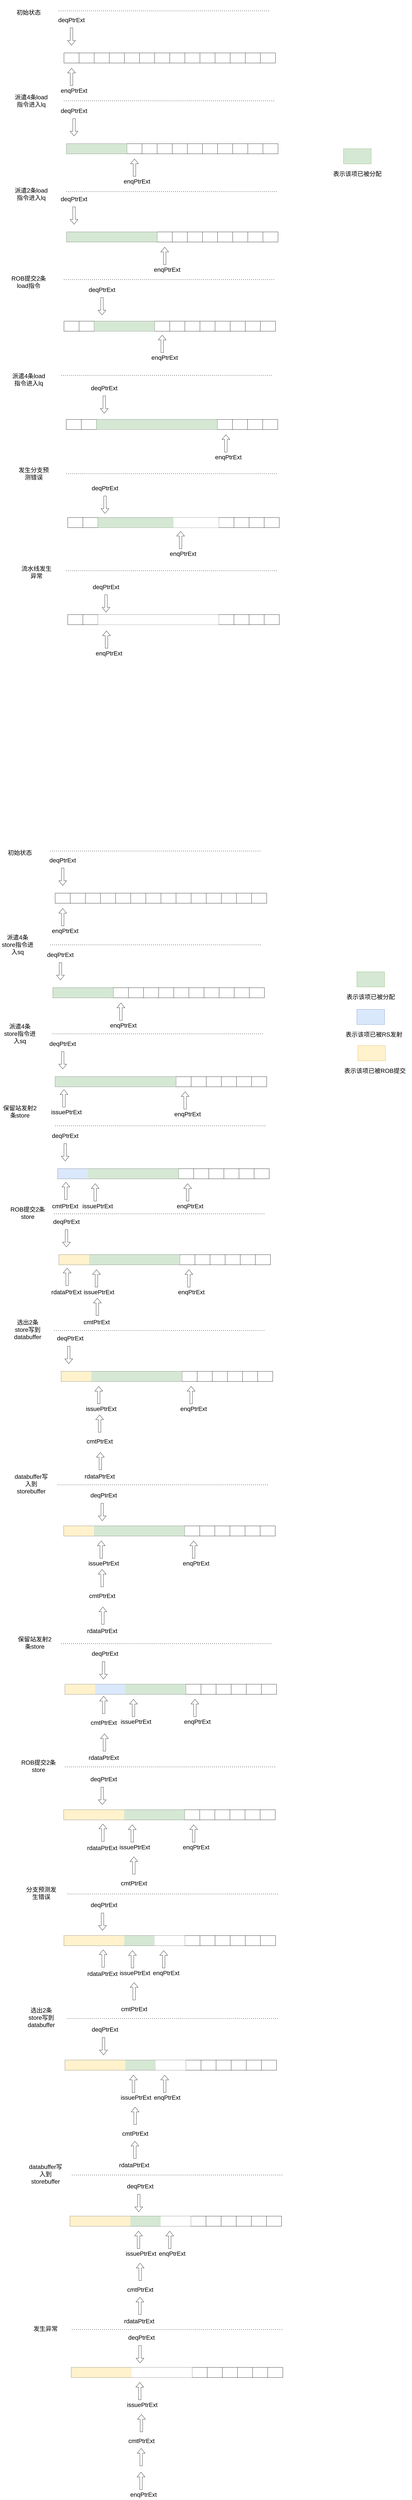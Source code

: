 <mxfile version="20.3.6" type="github">
  <diagram id="Lsw_fDYgIpaV166v-fXl" name="第 1 页">
    <mxGraphModel dx="1570" dy="3723" grid="0" gridSize="10" guides="1" tooltips="1" connect="1" arrows="1" fold="1" page="1" pageScale="1" pageWidth="2339" pageHeight="3300" math="0" shadow="0">
      <root>
        <mxCell id="0" />
        <mxCell id="1" parent="0" />
        <mxCell id="ylRBxWlj7SwvqX3XVw_r-14" value="" style="shape=table;startSize=0;container=1;collapsible=0;childLayout=tableLayout;" parent="1" vertex="1">
          <mxGeometry x="400" y="320" width="840" height="40" as="geometry" />
        </mxCell>
        <mxCell id="ylRBxWlj7SwvqX3XVw_r-15" value="" style="shape=tableRow;horizontal=0;startSize=0;swimlaneHead=0;swimlaneBody=0;top=0;left=0;bottom=0;right=0;collapsible=0;dropTarget=0;fillColor=none;points=[[0,0.5],[1,0.5]];portConstraint=eastwest;" parent="ylRBxWlj7SwvqX3XVw_r-14" vertex="1">
          <mxGeometry width="840" height="40" as="geometry" />
        </mxCell>
        <mxCell id="ylRBxWlj7SwvqX3XVw_r-16" value="" style="shape=partialRectangle;html=1;whiteSpace=wrap;connectable=0;overflow=hidden;fillColor=none;top=0;left=0;bottom=0;right=0;pointerEvents=1;" parent="ylRBxWlj7SwvqX3XVw_r-15" vertex="1">
          <mxGeometry width="60" height="40" as="geometry">
            <mxRectangle width="60" height="40" as="alternateBounds" />
          </mxGeometry>
        </mxCell>
        <mxCell id="ylRBxWlj7SwvqX3XVw_r-17" value="" style="shape=partialRectangle;html=1;whiteSpace=wrap;connectable=0;overflow=hidden;fillColor=none;top=0;left=0;bottom=0;right=0;pointerEvents=1;" parent="ylRBxWlj7SwvqX3XVw_r-15" vertex="1">
          <mxGeometry x="60" width="60" height="40" as="geometry">
            <mxRectangle width="60" height="40" as="alternateBounds" />
          </mxGeometry>
        </mxCell>
        <mxCell id="ylRBxWlj7SwvqX3XVw_r-18" value="" style="shape=partialRectangle;html=1;whiteSpace=wrap;connectable=0;overflow=hidden;fillColor=none;top=0;left=0;bottom=0;right=0;pointerEvents=1;" parent="ylRBxWlj7SwvqX3XVw_r-15" vertex="1">
          <mxGeometry x="120" width="60" height="40" as="geometry">
            <mxRectangle width="60" height="40" as="alternateBounds" />
          </mxGeometry>
        </mxCell>
        <mxCell id="ylRBxWlj7SwvqX3XVw_r-19" value="" style="shape=partialRectangle;html=1;whiteSpace=wrap;connectable=0;overflow=hidden;fillColor=none;top=0;left=0;bottom=0;right=0;pointerEvents=1;" parent="ylRBxWlj7SwvqX3XVw_r-15" vertex="1">
          <mxGeometry x="180" width="60" height="40" as="geometry">
            <mxRectangle width="60" height="40" as="alternateBounds" />
          </mxGeometry>
        </mxCell>
        <mxCell id="ylRBxWlj7SwvqX3XVw_r-20" value="" style="shape=partialRectangle;html=1;whiteSpace=wrap;connectable=0;overflow=hidden;fillColor=none;top=0;left=0;bottom=0;right=0;pointerEvents=1;" parent="ylRBxWlj7SwvqX3XVw_r-15" vertex="1">
          <mxGeometry x="240" width="60" height="40" as="geometry">
            <mxRectangle width="60" height="40" as="alternateBounds" />
          </mxGeometry>
        </mxCell>
        <mxCell id="ylRBxWlj7SwvqX3XVw_r-21" value="" style="shape=partialRectangle;html=1;whiteSpace=wrap;connectable=0;overflow=hidden;fillColor=none;top=0;left=0;bottom=0;right=0;pointerEvents=1;" parent="ylRBxWlj7SwvqX3XVw_r-15" vertex="1">
          <mxGeometry x="300" width="60" height="40" as="geometry">
            <mxRectangle width="60" height="40" as="alternateBounds" />
          </mxGeometry>
        </mxCell>
        <mxCell id="ylRBxWlj7SwvqX3XVw_r-22" value="" style="shape=partialRectangle;html=1;whiteSpace=wrap;connectable=0;overflow=hidden;fillColor=none;top=0;left=0;bottom=0;right=0;pointerEvents=1;" parent="ylRBxWlj7SwvqX3XVw_r-15" vertex="1">
          <mxGeometry x="360" width="60" height="40" as="geometry">
            <mxRectangle width="60" height="40" as="alternateBounds" />
          </mxGeometry>
        </mxCell>
        <mxCell id="ylRBxWlj7SwvqX3XVw_r-23" value="" style="shape=partialRectangle;html=1;whiteSpace=wrap;connectable=0;overflow=hidden;fillColor=none;top=0;left=0;bottom=0;right=0;pointerEvents=1;" parent="ylRBxWlj7SwvqX3XVw_r-15" vertex="1">
          <mxGeometry x="420" width="60" height="40" as="geometry">
            <mxRectangle width="60" height="40" as="alternateBounds" />
          </mxGeometry>
        </mxCell>
        <mxCell id="ylRBxWlj7SwvqX3XVw_r-24" value="" style="shape=partialRectangle;html=1;whiteSpace=wrap;connectable=0;overflow=hidden;fillColor=none;top=0;left=0;bottom=0;right=0;pointerEvents=1;" parent="ylRBxWlj7SwvqX3XVw_r-15" vertex="1">
          <mxGeometry x="480" width="60" height="40" as="geometry">
            <mxRectangle width="60" height="40" as="alternateBounds" />
          </mxGeometry>
        </mxCell>
        <mxCell id="ylRBxWlj7SwvqX3XVw_r-25" value="" style="shape=partialRectangle;html=1;whiteSpace=wrap;connectable=0;overflow=hidden;fillColor=none;top=0;left=0;bottom=0;right=0;pointerEvents=1;" parent="ylRBxWlj7SwvqX3XVw_r-15" vertex="1">
          <mxGeometry x="540" width="60" height="40" as="geometry">
            <mxRectangle width="60" height="40" as="alternateBounds" />
          </mxGeometry>
        </mxCell>
        <mxCell id="ylRBxWlj7SwvqX3XVw_r-26" value="" style="shape=partialRectangle;html=1;whiteSpace=wrap;connectable=0;overflow=hidden;fillColor=none;top=0;left=0;bottom=0;right=0;pointerEvents=1;" parent="ylRBxWlj7SwvqX3XVw_r-15" vertex="1">
          <mxGeometry x="600" width="60" height="40" as="geometry">
            <mxRectangle width="60" height="40" as="alternateBounds" />
          </mxGeometry>
        </mxCell>
        <mxCell id="ylRBxWlj7SwvqX3XVw_r-27" value="" style="shape=partialRectangle;html=1;whiteSpace=wrap;connectable=0;overflow=hidden;fillColor=none;top=0;left=0;bottom=0;right=0;pointerEvents=1;" parent="ylRBxWlj7SwvqX3XVw_r-15" vertex="1">
          <mxGeometry x="660" width="60" height="40" as="geometry">
            <mxRectangle width="60" height="40" as="alternateBounds" />
          </mxGeometry>
        </mxCell>
        <mxCell id="ylRBxWlj7SwvqX3XVw_r-28" value="" style="shape=partialRectangle;html=1;whiteSpace=wrap;connectable=0;overflow=hidden;fillColor=none;top=0;left=0;bottom=0;right=0;pointerEvents=1;" parent="ylRBxWlj7SwvqX3XVw_r-15" vertex="1">
          <mxGeometry x="720" width="60" height="40" as="geometry">
            <mxRectangle width="60" height="40" as="alternateBounds" />
          </mxGeometry>
        </mxCell>
        <mxCell id="ylRBxWlj7SwvqX3XVw_r-29" value="" style="shape=partialRectangle;html=1;whiteSpace=wrap;connectable=0;overflow=hidden;fillColor=none;top=0;left=0;bottom=0;right=0;pointerEvents=1;" parent="ylRBxWlj7SwvqX3XVw_r-15" vertex="1">
          <mxGeometry x="780" width="60" height="40" as="geometry">
            <mxRectangle width="60" height="40" as="alternateBounds" />
          </mxGeometry>
        </mxCell>
        <mxCell id="ylRBxWlj7SwvqX3XVw_r-30" value="" style="shape=flexArrow;endArrow=classic;html=1;rounded=0;" parent="1" edge="1">
          <mxGeometry width="50" height="50" relative="1" as="geometry">
            <mxPoint x="430" y="450" as="sourcePoint" />
            <mxPoint x="430" y="380" as="targetPoint" />
          </mxGeometry>
        </mxCell>
        <mxCell id="ylRBxWlj7SwvqX3XVw_r-31" value="&lt;font style=&quot;font-size: 24px;&quot;&gt;enqPtrExt&lt;/font&gt;" style="text;html=1;strokeColor=none;fillColor=none;align=center;verticalAlign=middle;whiteSpace=wrap;rounded=0;" parent="1" vertex="1">
          <mxGeometry x="380" y="450" width="120" height="40" as="geometry" />
        </mxCell>
        <mxCell id="ylRBxWlj7SwvqX3XVw_r-35" value="" style="group" parent="1" vertex="1" connectable="0">
          <mxGeometry x="370" y="170" width="120" height="120" as="geometry" />
        </mxCell>
        <mxCell id="ylRBxWlj7SwvqX3XVw_r-33" value="" style="shape=flexArrow;endArrow=classic;html=1;rounded=0;fontSize=24;" parent="ylRBxWlj7SwvqX3XVw_r-35" edge="1">
          <mxGeometry width="50" height="50" relative="1" as="geometry">
            <mxPoint x="60" y="50" as="sourcePoint" />
            <mxPoint x="60" y="120" as="targetPoint" />
          </mxGeometry>
        </mxCell>
        <mxCell id="ylRBxWlj7SwvqX3XVw_r-34" value="&lt;font style=&quot;font-size: 24px;&quot;&gt;deqPtrExt&lt;/font&gt;" style="text;html=1;strokeColor=none;fillColor=none;align=center;verticalAlign=middle;whiteSpace=wrap;rounded=0;" parent="ylRBxWlj7SwvqX3XVw_r-35" vertex="1">
          <mxGeometry width="120" height="40" as="geometry" />
        </mxCell>
        <mxCell id="ylRBxWlj7SwvqX3XVw_r-36" value="" style="shape=table;startSize=0;container=1;collapsible=0;childLayout=tableLayout;" parent="1" vertex="1">
          <mxGeometry x="410" y="680" width="840" height="40" as="geometry" />
        </mxCell>
        <mxCell id="ylRBxWlj7SwvqX3XVw_r-37" value="" style="shape=tableRow;horizontal=0;startSize=0;swimlaneHead=0;swimlaneBody=0;top=0;left=0;bottom=0;right=0;collapsible=0;dropTarget=0;fillColor=none;points=[[0,0.5],[1,0.5]];portConstraint=eastwest;" parent="ylRBxWlj7SwvqX3XVw_r-36" vertex="1">
          <mxGeometry width="840" height="40" as="geometry" />
        </mxCell>
        <mxCell id="ylRBxWlj7SwvqX3XVw_r-38" value="" style="shape=partialRectangle;html=1;whiteSpace=wrap;connectable=0;overflow=hidden;fillColor=#d5e8d4;top=0;left=0;bottom=0;right=0;pointerEvents=1;strokeColor=#82b366;" parent="ylRBxWlj7SwvqX3XVw_r-37" vertex="1">
          <mxGeometry width="60" height="40" as="geometry">
            <mxRectangle width="60" height="40" as="alternateBounds" />
          </mxGeometry>
        </mxCell>
        <mxCell id="ylRBxWlj7SwvqX3XVw_r-39" value="" style="shape=partialRectangle;html=1;whiteSpace=wrap;connectable=0;overflow=hidden;fillColor=#d5e8d4;top=0;left=0;bottom=0;right=0;pointerEvents=1;strokeColor=#82b366;" parent="ylRBxWlj7SwvqX3XVw_r-37" vertex="1">
          <mxGeometry x="60" width="60" height="40" as="geometry">
            <mxRectangle width="60" height="40" as="alternateBounds" />
          </mxGeometry>
        </mxCell>
        <mxCell id="ylRBxWlj7SwvqX3XVw_r-40" value="" style="shape=partialRectangle;html=1;whiteSpace=wrap;connectable=0;overflow=hidden;fillColor=#d5e8d4;top=0;left=0;bottom=0;right=0;pointerEvents=1;strokeColor=#82b366;" parent="ylRBxWlj7SwvqX3XVw_r-37" vertex="1">
          <mxGeometry x="120" width="60" height="40" as="geometry">
            <mxRectangle width="60" height="40" as="alternateBounds" />
          </mxGeometry>
        </mxCell>
        <mxCell id="ylRBxWlj7SwvqX3XVw_r-41" value="" style="shape=partialRectangle;html=1;whiteSpace=wrap;connectable=0;overflow=hidden;fillColor=#d5e8d4;top=0;left=0;bottom=0;right=0;pointerEvents=1;strokeColor=#82b366;" parent="ylRBxWlj7SwvqX3XVw_r-37" vertex="1">
          <mxGeometry x="180" width="60" height="40" as="geometry">
            <mxRectangle width="60" height="40" as="alternateBounds" />
          </mxGeometry>
        </mxCell>
        <mxCell id="ylRBxWlj7SwvqX3XVw_r-42" value="" style="shape=partialRectangle;html=1;whiteSpace=wrap;connectable=0;overflow=hidden;fillColor=none;top=0;left=0;bottom=0;right=0;pointerEvents=1;" parent="ylRBxWlj7SwvqX3XVw_r-37" vertex="1">
          <mxGeometry x="240" width="60" height="40" as="geometry">
            <mxRectangle width="60" height="40" as="alternateBounds" />
          </mxGeometry>
        </mxCell>
        <mxCell id="ylRBxWlj7SwvqX3XVw_r-43" value="" style="shape=partialRectangle;html=1;whiteSpace=wrap;connectable=0;overflow=hidden;fillColor=none;top=0;left=0;bottom=0;right=0;pointerEvents=1;" parent="ylRBxWlj7SwvqX3XVw_r-37" vertex="1">
          <mxGeometry x="300" width="60" height="40" as="geometry">
            <mxRectangle width="60" height="40" as="alternateBounds" />
          </mxGeometry>
        </mxCell>
        <mxCell id="ylRBxWlj7SwvqX3XVw_r-44" value="" style="shape=partialRectangle;html=1;whiteSpace=wrap;connectable=0;overflow=hidden;fillColor=none;top=0;left=0;bottom=0;right=0;pointerEvents=1;" parent="ylRBxWlj7SwvqX3XVw_r-37" vertex="1">
          <mxGeometry x="360" width="60" height="40" as="geometry">
            <mxRectangle width="60" height="40" as="alternateBounds" />
          </mxGeometry>
        </mxCell>
        <mxCell id="ylRBxWlj7SwvqX3XVw_r-45" value="" style="shape=partialRectangle;html=1;whiteSpace=wrap;connectable=0;overflow=hidden;fillColor=none;top=0;left=0;bottom=0;right=0;pointerEvents=1;" parent="ylRBxWlj7SwvqX3XVw_r-37" vertex="1">
          <mxGeometry x="420" width="60" height="40" as="geometry">
            <mxRectangle width="60" height="40" as="alternateBounds" />
          </mxGeometry>
        </mxCell>
        <mxCell id="ylRBxWlj7SwvqX3XVw_r-46" value="" style="shape=partialRectangle;html=1;whiteSpace=wrap;connectable=0;overflow=hidden;fillColor=none;top=0;left=0;bottom=0;right=0;pointerEvents=1;" parent="ylRBxWlj7SwvqX3XVw_r-37" vertex="1">
          <mxGeometry x="480" width="60" height="40" as="geometry">
            <mxRectangle width="60" height="40" as="alternateBounds" />
          </mxGeometry>
        </mxCell>
        <mxCell id="ylRBxWlj7SwvqX3XVw_r-47" value="" style="shape=partialRectangle;html=1;whiteSpace=wrap;connectable=0;overflow=hidden;fillColor=none;top=0;left=0;bottom=0;right=0;pointerEvents=1;" parent="ylRBxWlj7SwvqX3XVw_r-37" vertex="1">
          <mxGeometry x="540" width="60" height="40" as="geometry">
            <mxRectangle width="60" height="40" as="alternateBounds" />
          </mxGeometry>
        </mxCell>
        <mxCell id="ylRBxWlj7SwvqX3XVw_r-48" value="" style="shape=partialRectangle;html=1;whiteSpace=wrap;connectable=0;overflow=hidden;fillColor=none;top=0;left=0;bottom=0;right=0;pointerEvents=1;" parent="ylRBxWlj7SwvqX3XVw_r-37" vertex="1">
          <mxGeometry x="600" width="60" height="40" as="geometry">
            <mxRectangle width="60" height="40" as="alternateBounds" />
          </mxGeometry>
        </mxCell>
        <mxCell id="ylRBxWlj7SwvqX3XVw_r-49" value="" style="shape=partialRectangle;html=1;whiteSpace=wrap;connectable=0;overflow=hidden;fillColor=none;top=0;left=0;bottom=0;right=0;pointerEvents=1;" parent="ylRBxWlj7SwvqX3XVw_r-37" vertex="1">
          <mxGeometry x="660" width="60" height="40" as="geometry">
            <mxRectangle width="60" height="40" as="alternateBounds" />
          </mxGeometry>
        </mxCell>
        <mxCell id="ylRBxWlj7SwvqX3XVw_r-50" value="" style="shape=partialRectangle;html=1;whiteSpace=wrap;connectable=0;overflow=hidden;fillColor=none;top=0;left=0;bottom=0;right=0;pointerEvents=1;" parent="ylRBxWlj7SwvqX3XVw_r-37" vertex="1">
          <mxGeometry x="720" width="60" height="40" as="geometry">
            <mxRectangle width="60" height="40" as="alternateBounds" />
          </mxGeometry>
        </mxCell>
        <mxCell id="ylRBxWlj7SwvqX3XVw_r-51" value="" style="shape=partialRectangle;html=1;whiteSpace=wrap;connectable=0;overflow=hidden;fillColor=none;top=0;left=0;bottom=0;right=0;pointerEvents=1;" parent="ylRBxWlj7SwvqX3XVw_r-37" vertex="1">
          <mxGeometry x="780" width="60" height="40" as="geometry">
            <mxRectangle width="60" height="40" as="alternateBounds" />
          </mxGeometry>
        </mxCell>
        <mxCell id="ylRBxWlj7SwvqX3XVw_r-52" value="" style="shape=flexArrow;endArrow=classic;html=1;rounded=0;" parent="1" edge="1">
          <mxGeometry width="50" height="50" relative="1" as="geometry">
            <mxPoint x="680" y="810" as="sourcePoint" />
            <mxPoint x="680" y="740" as="targetPoint" />
          </mxGeometry>
        </mxCell>
        <mxCell id="ylRBxWlj7SwvqX3XVw_r-53" value="&lt;font style=&quot;font-size: 24px;&quot;&gt;enqPtrExt&lt;/font&gt;" style="text;html=1;strokeColor=none;fillColor=none;align=center;verticalAlign=middle;whiteSpace=wrap;rounded=0;" parent="1" vertex="1">
          <mxGeometry x="630" y="810" width="120" height="40" as="geometry" />
        </mxCell>
        <mxCell id="ylRBxWlj7SwvqX3XVw_r-54" value="" style="group" parent="1" vertex="1" connectable="0">
          <mxGeometry x="380" y="530" width="120" height="120" as="geometry" />
        </mxCell>
        <mxCell id="ylRBxWlj7SwvqX3XVw_r-55" value="" style="shape=flexArrow;endArrow=classic;html=1;rounded=0;fontSize=24;" parent="ylRBxWlj7SwvqX3XVw_r-54" edge="1">
          <mxGeometry width="50" height="50" relative="1" as="geometry">
            <mxPoint x="60" y="50" as="sourcePoint" />
            <mxPoint x="60" y="120" as="targetPoint" />
          </mxGeometry>
        </mxCell>
        <mxCell id="ylRBxWlj7SwvqX3XVw_r-56" value="&lt;font style=&quot;font-size: 24px;&quot;&gt;deqPtrExt&lt;/font&gt;" style="text;html=1;strokeColor=none;fillColor=none;align=center;verticalAlign=middle;whiteSpace=wrap;rounded=0;" parent="ylRBxWlj7SwvqX3XVw_r-54" vertex="1">
          <mxGeometry width="120" height="40" as="geometry" />
        </mxCell>
        <mxCell id="ylRBxWlj7SwvqX3XVw_r-57" value="" style="endArrow=none;dashed=1;html=1;dashPattern=1 3;strokeWidth=2;rounded=0;fontSize=24;" parent="1" edge="1">
          <mxGeometry width="50" height="50" relative="1" as="geometry">
            <mxPoint x="400" y="510" as="sourcePoint" />
            <mxPoint x="1240" y="510" as="targetPoint" />
          </mxGeometry>
        </mxCell>
        <mxCell id="ylRBxWlj7SwvqX3XVw_r-58" value="" style="shape=table;startSize=0;container=1;collapsible=0;childLayout=tableLayout;" parent="1" vertex="1">
          <mxGeometry x="410" y="1030" width="840" height="40" as="geometry" />
        </mxCell>
        <mxCell id="ylRBxWlj7SwvqX3XVw_r-59" value="" style="shape=tableRow;horizontal=0;startSize=0;swimlaneHead=0;swimlaneBody=0;top=0;left=0;bottom=0;right=0;collapsible=0;dropTarget=0;fillColor=none;points=[[0,0.5],[1,0.5]];portConstraint=eastwest;" parent="ylRBxWlj7SwvqX3XVw_r-58" vertex="1">
          <mxGeometry width="840" height="40" as="geometry" />
        </mxCell>
        <mxCell id="ylRBxWlj7SwvqX3XVw_r-60" value="" style="shape=partialRectangle;html=1;whiteSpace=wrap;connectable=0;overflow=hidden;fillColor=#d5e8d4;top=0;left=0;bottom=0;right=0;pointerEvents=1;strokeColor=#82b366;" parent="ylRBxWlj7SwvqX3XVw_r-59" vertex="1">
          <mxGeometry width="60" height="40" as="geometry">
            <mxRectangle width="60" height="40" as="alternateBounds" />
          </mxGeometry>
        </mxCell>
        <mxCell id="ylRBxWlj7SwvqX3XVw_r-61" value="" style="shape=partialRectangle;html=1;whiteSpace=wrap;connectable=0;overflow=hidden;fillColor=#d5e8d4;top=0;left=0;bottom=0;right=0;pointerEvents=1;strokeColor=#82b366;" parent="ylRBxWlj7SwvqX3XVw_r-59" vertex="1">
          <mxGeometry x="60" width="60" height="40" as="geometry">
            <mxRectangle width="60" height="40" as="alternateBounds" />
          </mxGeometry>
        </mxCell>
        <mxCell id="ylRBxWlj7SwvqX3XVw_r-62" value="" style="shape=partialRectangle;html=1;whiteSpace=wrap;connectable=0;overflow=hidden;fillColor=#d5e8d4;top=0;left=0;bottom=0;right=0;pointerEvents=1;strokeColor=#82b366;" parent="ylRBxWlj7SwvqX3XVw_r-59" vertex="1">
          <mxGeometry x="120" width="60" height="40" as="geometry">
            <mxRectangle width="60" height="40" as="alternateBounds" />
          </mxGeometry>
        </mxCell>
        <mxCell id="ylRBxWlj7SwvqX3XVw_r-63" value="" style="shape=partialRectangle;html=1;whiteSpace=wrap;connectable=0;overflow=hidden;fillColor=#d5e8d4;top=0;left=0;bottom=0;right=0;pointerEvents=1;strokeColor=#82b366;" parent="ylRBxWlj7SwvqX3XVw_r-59" vertex="1">
          <mxGeometry x="180" width="60" height="40" as="geometry">
            <mxRectangle width="60" height="40" as="alternateBounds" />
          </mxGeometry>
        </mxCell>
        <mxCell id="ylRBxWlj7SwvqX3XVw_r-64" value="" style="shape=partialRectangle;html=1;whiteSpace=wrap;connectable=0;overflow=hidden;fillColor=#d5e8d4;top=0;left=0;bottom=0;right=0;pointerEvents=1;strokeColor=#82b366;" parent="ylRBxWlj7SwvqX3XVw_r-59" vertex="1">
          <mxGeometry x="240" width="60" height="40" as="geometry">
            <mxRectangle width="60" height="40" as="alternateBounds" />
          </mxGeometry>
        </mxCell>
        <mxCell id="ylRBxWlj7SwvqX3XVw_r-65" value="" style="shape=partialRectangle;html=1;whiteSpace=wrap;connectable=0;overflow=hidden;fillColor=#d5e8d4;top=0;left=0;bottom=0;right=0;pointerEvents=1;strokeColor=#82b366;" parent="ylRBxWlj7SwvqX3XVw_r-59" vertex="1">
          <mxGeometry x="300" width="60" height="40" as="geometry">
            <mxRectangle width="60" height="40" as="alternateBounds" />
          </mxGeometry>
        </mxCell>
        <mxCell id="ylRBxWlj7SwvqX3XVw_r-66" value="" style="shape=partialRectangle;html=1;whiteSpace=wrap;connectable=0;overflow=hidden;fillColor=none;top=0;left=0;bottom=0;right=0;pointerEvents=1;" parent="ylRBxWlj7SwvqX3XVw_r-59" vertex="1">
          <mxGeometry x="360" width="60" height="40" as="geometry">
            <mxRectangle width="60" height="40" as="alternateBounds" />
          </mxGeometry>
        </mxCell>
        <mxCell id="ylRBxWlj7SwvqX3XVw_r-67" value="" style="shape=partialRectangle;html=1;whiteSpace=wrap;connectable=0;overflow=hidden;fillColor=none;top=0;left=0;bottom=0;right=0;pointerEvents=1;" parent="ylRBxWlj7SwvqX3XVw_r-59" vertex="1">
          <mxGeometry x="420" width="60" height="40" as="geometry">
            <mxRectangle width="60" height="40" as="alternateBounds" />
          </mxGeometry>
        </mxCell>
        <mxCell id="ylRBxWlj7SwvqX3XVw_r-68" value="" style="shape=partialRectangle;html=1;whiteSpace=wrap;connectable=0;overflow=hidden;fillColor=none;top=0;left=0;bottom=0;right=0;pointerEvents=1;" parent="ylRBxWlj7SwvqX3XVw_r-59" vertex="1">
          <mxGeometry x="480" width="60" height="40" as="geometry">
            <mxRectangle width="60" height="40" as="alternateBounds" />
          </mxGeometry>
        </mxCell>
        <mxCell id="ylRBxWlj7SwvqX3XVw_r-69" value="" style="shape=partialRectangle;html=1;whiteSpace=wrap;connectable=0;overflow=hidden;fillColor=none;top=0;left=0;bottom=0;right=0;pointerEvents=1;" parent="ylRBxWlj7SwvqX3XVw_r-59" vertex="1">
          <mxGeometry x="540" width="60" height="40" as="geometry">
            <mxRectangle width="60" height="40" as="alternateBounds" />
          </mxGeometry>
        </mxCell>
        <mxCell id="ylRBxWlj7SwvqX3XVw_r-70" value="" style="shape=partialRectangle;html=1;whiteSpace=wrap;connectable=0;overflow=hidden;fillColor=none;top=0;left=0;bottom=0;right=0;pointerEvents=1;" parent="ylRBxWlj7SwvqX3XVw_r-59" vertex="1">
          <mxGeometry x="600" width="60" height="40" as="geometry">
            <mxRectangle width="60" height="40" as="alternateBounds" />
          </mxGeometry>
        </mxCell>
        <mxCell id="ylRBxWlj7SwvqX3XVw_r-71" value="" style="shape=partialRectangle;html=1;whiteSpace=wrap;connectable=0;overflow=hidden;fillColor=none;top=0;left=0;bottom=0;right=0;pointerEvents=1;" parent="ylRBxWlj7SwvqX3XVw_r-59" vertex="1">
          <mxGeometry x="660" width="60" height="40" as="geometry">
            <mxRectangle width="60" height="40" as="alternateBounds" />
          </mxGeometry>
        </mxCell>
        <mxCell id="ylRBxWlj7SwvqX3XVw_r-72" value="" style="shape=partialRectangle;html=1;whiteSpace=wrap;connectable=0;overflow=hidden;fillColor=none;top=0;left=0;bottom=0;right=0;pointerEvents=1;" parent="ylRBxWlj7SwvqX3XVw_r-59" vertex="1">
          <mxGeometry x="720" width="60" height="40" as="geometry">
            <mxRectangle width="60" height="40" as="alternateBounds" />
          </mxGeometry>
        </mxCell>
        <mxCell id="ylRBxWlj7SwvqX3XVw_r-73" value="" style="shape=partialRectangle;html=1;whiteSpace=wrap;connectable=0;overflow=hidden;fillColor=none;top=0;left=0;bottom=0;right=0;pointerEvents=1;" parent="ylRBxWlj7SwvqX3XVw_r-59" vertex="1">
          <mxGeometry x="780" width="60" height="40" as="geometry">
            <mxRectangle width="60" height="40" as="alternateBounds" />
          </mxGeometry>
        </mxCell>
        <mxCell id="ylRBxWlj7SwvqX3XVw_r-74" value="" style="shape=flexArrow;endArrow=classic;html=1;rounded=0;" parent="1" edge="1">
          <mxGeometry width="50" height="50" relative="1" as="geometry">
            <mxPoint x="800" y="1160" as="sourcePoint" />
            <mxPoint x="800" y="1090" as="targetPoint" />
          </mxGeometry>
        </mxCell>
        <mxCell id="ylRBxWlj7SwvqX3XVw_r-75" value="&lt;font style=&quot;font-size: 24px;&quot;&gt;enqPtrExt&lt;/font&gt;" style="text;html=1;strokeColor=none;fillColor=none;align=center;verticalAlign=middle;whiteSpace=wrap;rounded=0;" parent="1" vertex="1">
          <mxGeometry x="750" y="1160" width="120" height="40" as="geometry" />
        </mxCell>
        <mxCell id="ylRBxWlj7SwvqX3XVw_r-76" value="" style="group" parent="1" vertex="1" connectable="0">
          <mxGeometry x="380" y="880" width="120" height="120" as="geometry" />
        </mxCell>
        <mxCell id="ylRBxWlj7SwvqX3XVw_r-77" value="" style="shape=flexArrow;endArrow=classic;html=1;rounded=0;fontSize=24;" parent="ylRBxWlj7SwvqX3XVw_r-76" edge="1">
          <mxGeometry width="50" height="50" relative="1" as="geometry">
            <mxPoint x="60" y="50" as="sourcePoint" />
            <mxPoint x="60" y="120" as="targetPoint" />
          </mxGeometry>
        </mxCell>
        <mxCell id="ylRBxWlj7SwvqX3XVw_r-78" value="&lt;font style=&quot;font-size: 24px;&quot;&gt;deqPtrExt&lt;/font&gt;" style="text;html=1;strokeColor=none;fillColor=none;align=center;verticalAlign=middle;whiteSpace=wrap;rounded=0;" parent="ylRBxWlj7SwvqX3XVw_r-76" vertex="1">
          <mxGeometry width="120" height="40" as="geometry" />
        </mxCell>
        <mxCell id="ylRBxWlj7SwvqX3XVw_r-79" value="" style="endArrow=none;dashed=1;html=1;dashPattern=1 3;strokeWidth=2;rounded=0;fontSize=24;" parent="1" edge="1">
          <mxGeometry width="50" height="50" relative="1" as="geometry">
            <mxPoint x="410" y="870" as="sourcePoint" />
            <mxPoint x="1250" y="870" as="targetPoint" />
          </mxGeometry>
        </mxCell>
        <mxCell id="ylRBxWlj7SwvqX3XVw_r-80" value="派遣4条load指令进入lq" style="text;html=1;strokeColor=none;fillColor=none;align=center;verticalAlign=middle;whiteSpace=wrap;rounded=0;fontSize=24;" parent="1" vertex="1">
          <mxGeometry x="200" y="460" width="140" height="100" as="geometry" />
        </mxCell>
        <mxCell id="ylRBxWlj7SwvqX3XVw_r-81" value="派遣2条load指令进入lq" style="text;html=1;strokeColor=none;fillColor=none;align=center;verticalAlign=middle;whiteSpace=wrap;rounded=0;fontSize=24;" parent="1" vertex="1">
          <mxGeometry x="200" y="830" width="140" height="100" as="geometry" />
        </mxCell>
        <mxCell id="ylRBxWlj7SwvqX3XVw_r-123" value="" style="shape=flexArrow;endArrow=classic;html=1;rounded=0;" parent="1" edge="1">
          <mxGeometry width="50" height="50" relative="1" as="geometry">
            <mxPoint x="790" y="1509" as="sourcePoint" />
            <mxPoint x="790" y="1439" as="targetPoint" />
          </mxGeometry>
        </mxCell>
        <mxCell id="ylRBxWlj7SwvqX3XVw_r-124" value="&lt;font style=&quot;font-size: 24px;&quot;&gt;enqPtrExt&lt;/font&gt;" style="text;html=1;strokeColor=none;fillColor=none;align=center;verticalAlign=middle;whiteSpace=wrap;rounded=0;" parent="1" vertex="1">
          <mxGeometry x="740" y="1509" width="120" height="40" as="geometry" />
        </mxCell>
        <mxCell id="ylRBxWlj7SwvqX3XVw_r-125" value="" style="group" parent="1" vertex="1" connectable="0">
          <mxGeometry x="491" y="1240" width="120" height="120" as="geometry" />
        </mxCell>
        <mxCell id="ylRBxWlj7SwvqX3XVw_r-126" value="" style="shape=flexArrow;endArrow=classic;html=1;rounded=0;fontSize=24;" parent="ylRBxWlj7SwvqX3XVw_r-125" edge="1">
          <mxGeometry width="50" height="50" relative="1" as="geometry">
            <mxPoint x="60" y="50" as="sourcePoint" />
            <mxPoint x="60" y="120" as="targetPoint" />
          </mxGeometry>
        </mxCell>
        <mxCell id="ylRBxWlj7SwvqX3XVw_r-127" value="&lt;font style=&quot;font-size: 24px;&quot;&gt;deqPtrExt&lt;/font&gt;" style="text;html=1;strokeColor=none;fillColor=none;align=center;verticalAlign=middle;whiteSpace=wrap;rounded=0;" parent="ylRBxWlj7SwvqX3XVw_r-125" vertex="1">
          <mxGeometry width="120" height="40" as="geometry" />
        </mxCell>
        <mxCell id="ylRBxWlj7SwvqX3XVw_r-128" value="" style="endArrow=none;dashed=1;html=1;dashPattern=1 3;strokeWidth=2;rounded=0;fontSize=24;" parent="1" edge="1">
          <mxGeometry width="50" height="50" relative="1" as="geometry">
            <mxPoint x="400" y="1219" as="sourcePoint" />
            <mxPoint x="1240" y="1219" as="targetPoint" />
          </mxGeometry>
        </mxCell>
        <mxCell id="ylRBxWlj7SwvqX3XVw_r-129" value="ROB提交2条load指令" style="text;html=1;strokeColor=none;fillColor=none;align=center;verticalAlign=middle;whiteSpace=wrap;rounded=0;fontSize=24;" parent="1" vertex="1">
          <mxGeometry x="190" y="1179" width="140" height="100" as="geometry" />
        </mxCell>
        <mxCell id="ylRBxWlj7SwvqX3XVw_r-130" value="初始状态" style="text;html=1;strokeColor=none;fillColor=none;align=center;verticalAlign=middle;whiteSpace=wrap;rounded=0;fontSize=24;" parent="1" vertex="1">
          <mxGeometry x="190" y="110" width="140" height="100" as="geometry" />
        </mxCell>
        <mxCell id="ylRBxWlj7SwvqX3XVw_r-131" value="" style="rounded=0;whiteSpace=wrap;html=1;fontSize=24;fillColor=#d5e8d4;strokeColor=#82b366;" parent="1" vertex="1">
          <mxGeometry x="1510" y="700" width="110" height="60" as="geometry" />
        </mxCell>
        <mxCell id="ylRBxWlj7SwvqX3XVw_r-132" value="表示该项已被分配" style="text;html=1;strokeColor=none;fillColor=none;align=center;verticalAlign=middle;whiteSpace=wrap;rounded=0;fontSize=24;" parent="1" vertex="1">
          <mxGeometry x="1460" y="770" width="210" height="60" as="geometry" />
        </mxCell>
        <mxCell id="ylRBxWlj7SwvqX3XVw_r-133" value="" style="endArrow=none;dashed=1;html=1;dashPattern=1 3;strokeWidth=2;rounded=0;fontSize=24;" parent="1" edge="1">
          <mxGeometry width="50" height="50" relative="1" as="geometry">
            <mxPoint x="380" y="153" as="sourcePoint" />
            <mxPoint x="1220" y="153" as="targetPoint" />
          </mxGeometry>
        </mxCell>
        <mxCell id="ylRBxWlj7SwvqX3XVw_r-134" value="" style="shape=table;startSize=0;container=1;collapsible=0;childLayout=tableLayout;" parent="1" vertex="1">
          <mxGeometry x="400" y="1384" width="840" height="39.881" as="geometry" />
        </mxCell>
        <mxCell id="ylRBxWlj7SwvqX3XVw_r-135" value="" style="shape=tableRow;horizontal=0;startSize=0;swimlaneHead=0;swimlaneBody=0;top=0;left=0;bottom=0;right=0;collapsible=0;dropTarget=0;fillColor=none;points=[[0,0.5],[1,0.5]];portConstraint=eastwest;" parent="ylRBxWlj7SwvqX3XVw_r-134" vertex="1">
          <mxGeometry width="840" height="40" as="geometry" />
        </mxCell>
        <mxCell id="ylRBxWlj7SwvqX3XVw_r-136" value="" style="shape=partialRectangle;html=1;whiteSpace=wrap;connectable=0;overflow=hidden;fillColor=none;top=0;left=0;bottom=0;right=0;pointerEvents=1;" parent="ylRBxWlj7SwvqX3XVw_r-135" vertex="1">
          <mxGeometry width="60" height="40" as="geometry">
            <mxRectangle width="60" height="40" as="alternateBounds" />
          </mxGeometry>
        </mxCell>
        <mxCell id="ylRBxWlj7SwvqX3XVw_r-137" value="" style="shape=partialRectangle;html=1;whiteSpace=wrap;connectable=0;overflow=hidden;fillColor=none;top=0;left=0;bottom=0;right=0;pointerEvents=1;" parent="ylRBxWlj7SwvqX3XVw_r-135" vertex="1">
          <mxGeometry x="60" width="60" height="40" as="geometry">
            <mxRectangle width="60" height="40" as="alternateBounds" />
          </mxGeometry>
        </mxCell>
        <mxCell id="ylRBxWlj7SwvqX3XVw_r-138" value="" style="shape=partialRectangle;html=1;whiteSpace=wrap;connectable=0;overflow=hidden;fillColor=#d5e8d4;top=0;left=0;bottom=0;right=0;pointerEvents=1;strokeColor=#82b366;" parent="ylRBxWlj7SwvqX3XVw_r-135" vertex="1">
          <mxGeometry x="120" width="60" height="40" as="geometry">
            <mxRectangle width="60" height="40" as="alternateBounds" />
          </mxGeometry>
        </mxCell>
        <mxCell id="ylRBxWlj7SwvqX3XVw_r-139" value="" style="shape=partialRectangle;html=1;whiteSpace=wrap;connectable=0;overflow=hidden;fillColor=#d5e8d4;top=0;left=0;bottom=0;right=0;pointerEvents=1;strokeColor=#82b366;" parent="ylRBxWlj7SwvqX3XVw_r-135" vertex="1">
          <mxGeometry x="180" width="60" height="40" as="geometry">
            <mxRectangle width="60" height="40" as="alternateBounds" />
          </mxGeometry>
        </mxCell>
        <mxCell id="ylRBxWlj7SwvqX3XVw_r-140" value="" style="shape=partialRectangle;html=1;whiteSpace=wrap;connectable=0;overflow=hidden;fillColor=#d5e8d4;top=0;left=0;bottom=0;right=0;pointerEvents=1;strokeColor=#82b366;" parent="ylRBxWlj7SwvqX3XVw_r-135" vertex="1">
          <mxGeometry x="240" width="60" height="40" as="geometry">
            <mxRectangle width="60" height="40" as="alternateBounds" />
          </mxGeometry>
        </mxCell>
        <mxCell id="ylRBxWlj7SwvqX3XVw_r-141" value="" style="shape=partialRectangle;html=1;whiteSpace=wrap;connectable=0;overflow=hidden;fillColor=#d5e8d4;top=0;left=0;bottom=0;right=0;pointerEvents=1;strokeColor=#82b366;" parent="ylRBxWlj7SwvqX3XVw_r-135" vertex="1">
          <mxGeometry x="300" width="60" height="40" as="geometry">
            <mxRectangle width="60" height="40" as="alternateBounds" />
          </mxGeometry>
        </mxCell>
        <mxCell id="ylRBxWlj7SwvqX3XVw_r-142" value="" style="shape=partialRectangle;html=1;whiteSpace=wrap;connectable=0;overflow=hidden;fillColor=none;top=0;left=0;bottom=0;right=0;pointerEvents=1;" parent="ylRBxWlj7SwvqX3XVw_r-135" vertex="1">
          <mxGeometry x="360" width="60" height="40" as="geometry">
            <mxRectangle width="60" height="40" as="alternateBounds" />
          </mxGeometry>
        </mxCell>
        <mxCell id="ylRBxWlj7SwvqX3XVw_r-143" value="" style="shape=partialRectangle;html=1;whiteSpace=wrap;connectable=0;overflow=hidden;fillColor=none;top=0;left=0;bottom=0;right=0;pointerEvents=1;" parent="ylRBxWlj7SwvqX3XVw_r-135" vertex="1">
          <mxGeometry x="420" width="60" height="40" as="geometry">
            <mxRectangle width="60" height="40" as="alternateBounds" />
          </mxGeometry>
        </mxCell>
        <mxCell id="ylRBxWlj7SwvqX3XVw_r-144" value="" style="shape=partialRectangle;html=1;whiteSpace=wrap;connectable=0;overflow=hidden;fillColor=none;top=0;left=0;bottom=0;right=0;pointerEvents=1;" parent="ylRBxWlj7SwvqX3XVw_r-135" vertex="1">
          <mxGeometry x="480" width="60" height="40" as="geometry">
            <mxRectangle width="60" height="40" as="alternateBounds" />
          </mxGeometry>
        </mxCell>
        <mxCell id="ylRBxWlj7SwvqX3XVw_r-145" value="" style="shape=partialRectangle;html=1;whiteSpace=wrap;connectable=0;overflow=hidden;fillColor=none;top=0;left=0;bottom=0;right=0;pointerEvents=1;" parent="ylRBxWlj7SwvqX3XVw_r-135" vertex="1">
          <mxGeometry x="540" width="60" height="40" as="geometry">
            <mxRectangle width="60" height="40" as="alternateBounds" />
          </mxGeometry>
        </mxCell>
        <mxCell id="ylRBxWlj7SwvqX3XVw_r-146" value="" style="shape=partialRectangle;html=1;whiteSpace=wrap;connectable=0;overflow=hidden;fillColor=none;top=0;left=0;bottom=0;right=0;pointerEvents=1;" parent="ylRBxWlj7SwvqX3XVw_r-135" vertex="1">
          <mxGeometry x="600" width="60" height="40" as="geometry">
            <mxRectangle width="60" height="40" as="alternateBounds" />
          </mxGeometry>
        </mxCell>
        <mxCell id="ylRBxWlj7SwvqX3XVw_r-147" value="" style="shape=partialRectangle;html=1;whiteSpace=wrap;connectable=0;overflow=hidden;fillColor=none;top=0;left=0;bottom=0;right=0;pointerEvents=1;" parent="ylRBxWlj7SwvqX3XVw_r-135" vertex="1">
          <mxGeometry x="660" width="60" height="40" as="geometry">
            <mxRectangle width="60" height="40" as="alternateBounds" />
          </mxGeometry>
        </mxCell>
        <mxCell id="ylRBxWlj7SwvqX3XVw_r-148" value="" style="shape=partialRectangle;html=1;whiteSpace=wrap;connectable=0;overflow=hidden;fillColor=none;top=0;left=0;bottom=0;right=0;pointerEvents=1;" parent="ylRBxWlj7SwvqX3XVw_r-135" vertex="1">
          <mxGeometry x="720" width="60" height="40" as="geometry">
            <mxRectangle width="60" height="40" as="alternateBounds" />
          </mxGeometry>
        </mxCell>
        <mxCell id="ylRBxWlj7SwvqX3XVw_r-149" value="" style="shape=partialRectangle;html=1;whiteSpace=wrap;connectable=0;overflow=hidden;fillColor=none;top=0;left=0;bottom=0;right=0;pointerEvents=1;" parent="ylRBxWlj7SwvqX3XVw_r-135" vertex="1">
          <mxGeometry x="780" width="60" height="40" as="geometry">
            <mxRectangle width="60" height="40" as="alternateBounds" />
          </mxGeometry>
        </mxCell>
        <mxCell id="ylRBxWlj7SwvqX3XVw_r-154" value="" style="endArrow=none;dashed=1;html=1;dashPattern=1 3;strokeWidth=2;rounded=0;fontSize=24;" parent="1" edge="1">
          <mxGeometry width="50" height="50" relative="1" as="geometry">
            <mxPoint x="390" y="1599" as="sourcePoint" />
            <mxPoint x="1230" y="1599" as="targetPoint" />
          </mxGeometry>
        </mxCell>
        <mxCell id="ylRBxWlj7SwvqX3XVw_r-155" value="派遣4条load指令进入lq" style="text;html=1;strokeColor=none;fillColor=none;align=center;verticalAlign=middle;whiteSpace=wrap;rounded=0;fontSize=24;" parent="1" vertex="1">
          <mxGeometry x="190" y="1566" width="140" height="100" as="geometry" />
        </mxCell>
        <mxCell id="ylRBxWlj7SwvqX3XVw_r-157" value="" style="shape=flexArrow;endArrow=classic;html=1;rounded=0;" parent="1" edge="1">
          <mxGeometry width="50" height="50" relative="1" as="geometry">
            <mxPoint x="1043" y="1904" as="sourcePoint" />
            <mxPoint x="1043" y="1834" as="targetPoint" />
          </mxGeometry>
        </mxCell>
        <mxCell id="ylRBxWlj7SwvqX3XVw_r-158" value="&lt;font style=&quot;font-size: 24px;&quot;&gt;enqPtrExt&lt;/font&gt;" style="text;html=1;strokeColor=none;fillColor=none;align=center;verticalAlign=middle;whiteSpace=wrap;rounded=0;" parent="1" vertex="1">
          <mxGeometry x="993" y="1904" width="120" height="40" as="geometry" />
        </mxCell>
        <mxCell id="ylRBxWlj7SwvqX3XVw_r-159" value="" style="group" parent="1" vertex="1" connectable="0">
          <mxGeometry x="500" y="1630" width="120" height="120" as="geometry" />
        </mxCell>
        <mxCell id="ylRBxWlj7SwvqX3XVw_r-160" value="" style="shape=flexArrow;endArrow=classic;html=1;rounded=0;fontSize=24;" parent="ylRBxWlj7SwvqX3XVw_r-159" edge="1">
          <mxGeometry width="50" height="50" relative="1" as="geometry">
            <mxPoint x="60" y="50" as="sourcePoint" />
            <mxPoint x="60" y="120" as="targetPoint" />
          </mxGeometry>
        </mxCell>
        <mxCell id="ylRBxWlj7SwvqX3XVw_r-161" value="&lt;font style=&quot;font-size: 24px;&quot;&gt;deqPtrExt&lt;/font&gt;" style="text;html=1;strokeColor=none;fillColor=none;align=center;verticalAlign=middle;whiteSpace=wrap;rounded=0;" parent="ylRBxWlj7SwvqX3XVw_r-159" vertex="1">
          <mxGeometry width="120" height="40" as="geometry" />
        </mxCell>
        <mxCell id="ylRBxWlj7SwvqX3XVw_r-162" value="" style="shape=table;startSize=0;container=1;collapsible=0;childLayout=tableLayout;" parent="1" vertex="1">
          <mxGeometry x="409" y="1774" width="840" height="39.881" as="geometry" />
        </mxCell>
        <mxCell id="ylRBxWlj7SwvqX3XVw_r-163" value="" style="shape=tableRow;horizontal=0;startSize=0;swimlaneHead=0;swimlaneBody=0;top=0;left=0;bottom=0;right=0;collapsible=0;dropTarget=0;fillColor=none;points=[[0,0.5],[1,0.5]];portConstraint=eastwest;" parent="ylRBxWlj7SwvqX3XVw_r-162" vertex="1">
          <mxGeometry width="840" height="40" as="geometry" />
        </mxCell>
        <mxCell id="ylRBxWlj7SwvqX3XVw_r-164" value="" style="shape=partialRectangle;html=1;whiteSpace=wrap;connectable=0;overflow=hidden;fillColor=none;top=0;left=0;bottom=0;right=0;pointerEvents=1;" parent="ylRBxWlj7SwvqX3XVw_r-163" vertex="1">
          <mxGeometry width="60" height="40" as="geometry">
            <mxRectangle width="60" height="40" as="alternateBounds" />
          </mxGeometry>
        </mxCell>
        <mxCell id="ylRBxWlj7SwvqX3XVw_r-165" value="" style="shape=partialRectangle;html=1;whiteSpace=wrap;connectable=0;overflow=hidden;fillColor=none;top=0;left=0;bottom=0;right=0;pointerEvents=1;" parent="ylRBxWlj7SwvqX3XVw_r-163" vertex="1">
          <mxGeometry x="60" width="60" height="40" as="geometry">
            <mxRectangle width="60" height="40" as="alternateBounds" />
          </mxGeometry>
        </mxCell>
        <mxCell id="ylRBxWlj7SwvqX3XVw_r-166" value="" style="shape=partialRectangle;html=1;whiteSpace=wrap;connectable=0;overflow=hidden;fillColor=#d5e8d4;top=0;left=0;bottom=0;right=0;pointerEvents=1;strokeColor=#82b366;" parent="ylRBxWlj7SwvqX3XVw_r-163" vertex="1">
          <mxGeometry x="120" width="60" height="40" as="geometry">
            <mxRectangle width="60" height="40" as="alternateBounds" />
          </mxGeometry>
        </mxCell>
        <mxCell id="ylRBxWlj7SwvqX3XVw_r-167" value="" style="shape=partialRectangle;html=1;whiteSpace=wrap;connectable=0;overflow=hidden;fillColor=#d5e8d4;top=0;left=0;bottom=0;right=0;pointerEvents=1;strokeColor=#82b366;" parent="ylRBxWlj7SwvqX3XVw_r-163" vertex="1">
          <mxGeometry x="180" width="60" height="40" as="geometry">
            <mxRectangle width="60" height="40" as="alternateBounds" />
          </mxGeometry>
        </mxCell>
        <mxCell id="ylRBxWlj7SwvqX3XVw_r-168" value="" style="shape=partialRectangle;html=1;whiteSpace=wrap;connectable=0;overflow=hidden;fillColor=#d5e8d4;top=0;left=0;bottom=0;right=0;pointerEvents=1;strokeColor=#82b366;" parent="ylRBxWlj7SwvqX3XVw_r-163" vertex="1">
          <mxGeometry x="240" width="60" height="40" as="geometry">
            <mxRectangle width="60" height="40" as="alternateBounds" />
          </mxGeometry>
        </mxCell>
        <mxCell id="ylRBxWlj7SwvqX3XVw_r-169" value="" style="shape=partialRectangle;html=1;whiteSpace=wrap;connectable=0;overflow=hidden;fillColor=#d5e8d4;top=0;left=0;bottom=0;right=0;pointerEvents=1;strokeColor=#82b366;" parent="ylRBxWlj7SwvqX3XVw_r-163" vertex="1">
          <mxGeometry x="300" width="60" height="40" as="geometry">
            <mxRectangle width="60" height="40" as="alternateBounds" />
          </mxGeometry>
        </mxCell>
        <mxCell id="ylRBxWlj7SwvqX3XVw_r-170" value="" style="shape=partialRectangle;html=1;whiteSpace=wrap;connectable=0;overflow=hidden;fillColor=#d5e8d4;top=0;left=0;bottom=0;right=0;pointerEvents=1;strokeColor=#82b366;" parent="ylRBxWlj7SwvqX3XVw_r-163" vertex="1">
          <mxGeometry x="360" width="60" height="40" as="geometry">
            <mxRectangle width="60" height="40" as="alternateBounds" />
          </mxGeometry>
        </mxCell>
        <mxCell id="ylRBxWlj7SwvqX3XVw_r-171" value="" style="shape=partialRectangle;html=1;whiteSpace=wrap;connectable=0;overflow=hidden;fillColor=#d5e8d4;top=0;left=0;bottom=0;right=0;pointerEvents=1;strokeColor=#82b366;" parent="ylRBxWlj7SwvqX3XVw_r-163" vertex="1">
          <mxGeometry x="420" width="60" height="40" as="geometry">
            <mxRectangle width="60" height="40" as="alternateBounds" />
          </mxGeometry>
        </mxCell>
        <mxCell id="ylRBxWlj7SwvqX3XVw_r-172" value="" style="shape=partialRectangle;html=1;whiteSpace=wrap;connectable=0;overflow=hidden;fillColor=#d5e8d4;top=0;left=0;bottom=0;right=0;pointerEvents=1;strokeColor=#82b366;" parent="ylRBxWlj7SwvqX3XVw_r-163" vertex="1">
          <mxGeometry x="480" width="60" height="40" as="geometry">
            <mxRectangle width="60" height="40" as="alternateBounds" />
          </mxGeometry>
        </mxCell>
        <mxCell id="ylRBxWlj7SwvqX3XVw_r-173" value="" style="shape=partialRectangle;html=1;whiteSpace=wrap;connectable=0;overflow=hidden;fillColor=#d5e8d4;top=0;left=0;bottom=0;right=0;pointerEvents=1;strokeColor=#82b366;" parent="ylRBxWlj7SwvqX3XVw_r-163" vertex="1">
          <mxGeometry x="540" width="60" height="40" as="geometry">
            <mxRectangle width="60" height="40" as="alternateBounds" />
          </mxGeometry>
        </mxCell>
        <mxCell id="ylRBxWlj7SwvqX3XVw_r-174" value="" style="shape=partialRectangle;html=1;whiteSpace=wrap;connectable=0;overflow=hidden;fillColor=none;top=0;left=0;bottom=0;right=0;pointerEvents=1;" parent="ylRBxWlj7SwvqX3XVw_r-163" vertex="1">
          <mxGeometry x="600" width="60" height="40" as="geometry">
            <mxRectangle width="60" height="40" as="alternateBounds" />
          </mxGeometry>
        </mxCell>
        <mxCell id="ylRBxWlj7SwvqX3XVw_r-175" value="" style="shape=partialRectangle;html=1;whiteSpace=wrap;connectable=0;overflow=hidden;fillColor=none;top=0;left=0;bottom=0;right=0;pointerEvents=1;" parent="ylRBxWlj7SwvqX3XVw_r-163" vertex="1">
          <mxGeometry x="660" width="60" height="40" as="geometry">
            <mxRectangle width="60" height="40" as="alternateBounds" />
          </mxGeometry>
        </mxCell>
        <mxCell id="ylRBxWlj7SwvqX3XVw_r-176" value="" style="shape=partialRectangle;html=1;whiteSpace=wrap;connectable=0;overflow=hidden;fillColor=none;top=0;left=0;bottom=0;right=0;pointerEvents=1;" parent="ylRBxWlj7SwvqX3XVw_r-163" vertex="1">
          <mxGeometry x="720" width="60" height="40" as="geometry">
            <mxRectangle width="60" height="40" as="alternateBounds" />
          </mxGeometry>
        </mxCell>
        <mxCell id="ylRBxWlj7SwvqX3XVw_r-177" value="" style="shape=partialRectangle;html=1;whiteSpace=wrap;connectable=0;overflow=hidden;fillColor=none;top=0;left=0;bottom=0;right=0;pointerEvents=1;" parent="ylRBxWlj7SwvqX3XVw_r-163" vertex="1">
          <mxGeometry x="780" width="60" height="40" as="geometry">
            <mxRectangle width="60" height="40" as="alternateBounds" />
          </mxGeometry>
        </mxCell>
        <mxCell id="ylRBxWlj7SwvqX3XVw_r-179" value="" style="endArrow=none;dashed=1;html=1;dashPattern=1 3;strokeWidth=2;rounded=0;fontSize=24;" parent="1" edge="1">
          <mxGeometry width="50" height="50" relative="1" as="geometry">
            <mxPoint x="410" y="1989" as="sourcePoint" />
            <mxPoint x="1250" y="1989" as="targetPoint" />
          </mxGeometry>
        </mxCell>
        <mxCell id="ylRBxWlj7SwvqX3XVw_r-180" value="发生分支预测错误" style="text;html=1;strokeColor=none;fillColor=none;align=center;verticalAlign=middle;whiteSpace=wrap;rounded=0;fontSize=24;" parent="1" vertex="1">
          <mxGeometry x="210" y="1939" width="140" height="100" as="geometry" />
        </mxCell>
        <mxCell id="ylRBxWlj7SwvqX3XVw_r-203" value="" style="shape=flexArrow;endArrow=classic;html=1;rounded=0;" parent="1" edge="1">
          <mxGeometry width="50" height="50" relative="1" as="geometry">
            <mxPoint x="863" y="2287" as="sourcePoint" />
            <mxPoint x="863" y="2217" as="targetPoint" />
          </mxGeometry>
        </mxCell>
        <mxCell id="ylRBxWlj7SwvqX3XVw_r-204" value="&lt;font style=&quot;font-size: 24px;&quot;&gt;enqPtrExt&lt;/font&gt;" style="text;html=1;strokeColor=none;fillColor=none;align=center;verticalAlign=middle;whiteSpace=wrap;rounded=0;" parent="1" vertex="1">
          <mxGeometry x="813" y="2287" width="120" height="40" as="geometry" />
        </mxCell>
        <mxCell id="ylRBxWlj7SwvqX3XVw_r-205" value="" style="group" parent="1" vertex="1" connectable="0">
          <mxGeometry x="503" y="2027" width="120" height="120" as="geometry" />
        </mxCell>
        <mxCell id="ylRBxWlj7SwvqX3XVw_r-206" value="" style="shape=flexArrow;endArrow=classic;html=1;rounded=0;fontSize=24;" parent="ylRBxWlj7SwvqX3XVw_r-205" edge="1">
          <mxGeometry width="50" height="50" relative="1" as="geometry">
            <mxPoint x="60" y="50" as="sourcePoint" />
            <mxPoint x="60" y="120" as="targetPoint" />
          </mxGeometry>
        </mxCell>
        <mxCell id="ylRBxWlj7SwvqX3XVw_r-207" value="&lt;font style=&quot;font-size: 24px;&quot;&gt;deqPtrExt&lt;/font&gt;" style="text;html=1;strokeColor=none;fillColor=none;align=center;verticalAlign=middle;whiteSpace=wrap;rounded=0;" parent="ylRBxWlj7SwvqX3XVw_r-205" vertex="1">
          <mxGeometry width="120" height="40" as="geometry" />
        </mxCell>
        <mxCell id="ylRBxWlj7SwvqX3XVw_r-208" value="" style="shape=table;startSize=0;container=1;collapsible=0;childLayout=tableLayout;" parent="1" vertex="1">
          <mxGeometry x="415" y="2163" width="840" height="39.881" as="geometry" />
        </mxCell>
        <mxCell id="ylRBxWlj7SwvqX3XVw_r-209" value="" style="shape=tableRow;horizontal=0;startSize=0;swimlaneHead=0;swimlaneBody=0;top=0;left=0;bottom=0;right=0;collapsible=0;dropTarget=0;fillColor=none;points=[[0,0.5],[1,0.5]];portConstraint=eastwest;" parent="ylRBxWlj7SwvqX3XVw_r-208" vertex="1">
          <mxGeometry width="840" height="40" as="geometry" />
        </mxCell>
        <mxCell id="ylRBxWlj7SwvqX3XVw_r-210" value="" style="shape=partialRectangle;html=1;whiteSpace=wrap;connectable=0;overflow=hidden;fillColor=none;top=0;left=0;bottom=0;right=0;pointerEvents=1;" parent="ylRBxWlj7SwvqX3XVw_r-209" vertex="1">
          <mxGeometry width="60" height="40" as="geometry">
            <mxRectangle width="60" height="40" as="alternateBounds" />
          </mxGeometry>
        </mxCell>
        <mxCell id="ylRBxWlj7SwvqX3XVw_r-211" value="" style="shape=partialRectangle;html=1;whiteSpace=wrap;connectable=0;overflow=hidden;fillColor=none;top=0;left=0;bottom=0;right=0;pointerEvents=1;" parent="ylRBxWlj7SwvqX3XVw_r-209" vertex="1">
          <mxGeometry x="60" width="60" height="40" as="geometry">
            <mxRectangle width="60" height="40" as="alternateBounds" />
          </mxGeometry>
        </mxCell>
        <mxCell id="ylRBxWlj7SwvqX3XVw_r-212" value="" style="shape=partialRectangle;html=1;whiteSpace=wrap;connectable=0;overflow=hidden;top=0;left=0;bottom=0;right=0;pointerEvents=1;fillColor=#d5e8d4;strokeColor=#82b366;" parent="ylRBxWlj7SwvqX3XVw_r-209" vertex="1">
          <mxGeometry x="120" width="60" height="40" as="geometry">
            <mxRectangle width="60" height="40" as="alternateBounds" />
          </mxGeometry>
        </mxCell>
        <mxCell id="ylRBxWlj7SwvqX3XVw_r-213" value="" style="shape=partialRectangle;html=1;whiteSpace=wrap;connectable=0;overflow=hidden;top=0;left=0;bottom=0;right=0;pointerEvents=1;fillColor=#d5e8d4;strokeColor=#82b366;" parent="ylRBxWlj7SwvqX3XVw_r-209" vertex="1">
          <mxGeometry x="180" width="60" height="40" as="geometry">
            <mxRectangle width="60" height="40" as="alternateBounds" />
          </mxGeometry>
        </mxCell>
        <mxCell id="ylRBxWlj7SwvqX3XVw_r-214" value="" style="shape=partialRectangle;html=1;whiteSpace=wrap;connectable=0;overflow=hidden;top=0;left=0;bottom=0;right=0;pointerEvents=1;fillColor=#d5e8d4;strokeColor=#82b366;" parent="ylRBxWlj7SwvqX3XVw_r-209" vertex="1">
          <mxGeometry x="240" width="60" height="40" as="geometry">
            <mxRectangle width="60" height="40" as="alternateBounds" />
          </mxGeometry>
        </mxCell>
        <mxCell id="ylRBxWlj7SwvqX3XVw_r-215" value="" style="shape=partialRectangle;html=1;whiteSpace=wrap;connectable=0;overflow=hidden;top=0;left=0;bottom=0;right=0;pointerEvents=1;fillColor=#d5e8d4;strokeColor=#82b366;" parent="ylRBxWlj7SwvqX3XVw_r-209" vertex="1">
          <mxGeometry x="300" width="60" height="40" as="geometry">
            <mxRectangle width="60" height="40" as="alternateBounds" />
          </mxGeometry>
        </mxCell>
        <mxCell id="ylRBxWlj7SwvqX3XVw_r-216" value="" style="shape=partialRectangle;html=1;whiteSpace=wrap;connectable=0;overflow=hidden;fillColor=#d5e8d4;top=0;left=0;bottom=0;right=0;pointerEvents=1;strokeColor=#82b366;" parent="ylRBxWlj7SwvqX3XVw_r-209" vertex="1">
          <mxGeometry x="360" width="60" height="40" as="geometry">
            <mxRectangle width="60" height="40" as="alternateBounds" />
          </mxGeometry>
        </mxCell>
        <mxCell id="ylRBxWlj7SwvqX3XVw_r-217" value="" style="shape=partialRectangle;html=1;whiteSpace=wrap;connectable=0;overflow=hidden;top=0;left=0;bottom=0;right=0;pointerEvents=1;" parent="ylRBxWlj7SwvqX3XVw_r-209" vertex="1">
          <mxGeometry x="420" width="60" height="40" as="geometry">
            <mxRectangle width="60" height="40" as="alternateBounds" />
          </mxGeometry>
        </mxCell>
        <mxCell id="ylRBxWlj7SwvqX3XVw_r-218" value="" style="shape=partialRectangle;html=1;whiteSpace=wrap;connectable=0;overflow=hidden;top=0;left=0;bottom=0;right=0;pointerEvents=1;" parent="ylRBxWlj7SwvqX3XVw_r-209" vertex="1">
          <mxGeometry x="480" width="60" height="40" as="geometry">
            <mxRectangle width="60" height="40" as="alternateBounds" />
          </mxGeometry>
        </mxCell>
        <mxCell id="ylRBxWlj7SwvqX3XVw_r-219" value="" style="shape=partialRectangle;html=1;whiteSpace=wrap;connectable=0;overflow=hidden;top=0;left=0;bottom=0;right=0;pointerEvents=1;" parent="ylRBxWlj7SwvqX3XVw_r-209" vertex="1">
          <mxGeometry x="540" width="60" height="40" as="geometry">
            <mxRectangle width="60" height="40" as="alternateBounds" />
          </mxGeometry>
        </mxCell>
        <mxCell id="ylRBxWlj7SwvqX3XVw_r-220" value="" style="shape=partialRectangle;html=1;whiteSpace=wrap;connectable=0;overflow=hidden;fillColor=none;top=0;left=0;bottom=0;right=0;pointerEvents=1;" parent="ylRBxWlj7SwvqX3XVw_r-209" vertex="1">
          <mxGeometry x="600" width="60" height="40" as="geometry">
            <mxRectangle width="60" height="40" as="alternateBounds" />
          </mxGeometry>
        </mxCell>
        <mxCell id="ylRBxWlj7SwvqX3XVw_r-221" value="" style="shape=partialRectangle;html=1;whiteSpace=wrap;connectable=0;overflow=hidden;fillColor=none;top=0;left=0;bottom=0;right=0;pointerEvents=1;" parent="ylRBxWlj7SwvqX3XVw_r-209" vertex="1">
          <mxGeometry x="660" width="60" height="40" as="geometry">
            <mxRectangle width="60" height="40" as="alternateBounds" />
          </mxGeometry>
        </mxCell>
        <mxCell id="ylRBxWlj7SwvqX3XVw_r-222" value="" style="shape=partialRectangle;html=1;whiteSpace=wrap;connectable=0;overflow=hidden;fillColor=none;top=0;left=0;bottom=0;right=0;pointerEvents=1;" parent="ylRBxWlj7SwvqX3XVw_r-209" vertex="1">
          <mxGeometry x="720" width="60" height="40" as="geometry">
            <mxRectangle width="60" height="40" as="alternateBounds" />
          </mxGeometry>
        </mxCell>
        <mxCell id="ylRBxWlj7SwvqX3XVw_r-223" value="" style="shape=partialRectangle;html=1;whiteSpace=wrap;connectable=0;overflow=hidden;fillColor=none;top=0;left=0;bottom=0;right=0;pointerEvents=1;" parent="ylRBxWlj7SwvqX3XVw_r-209" vertex="1">
          <mxGeometry x="780" width="60" height="40" as="geometry">
            <mxRectangle width="60" height="40" as="alternateBounds" />
          </mxGeometry>
        </mxCell>
        <mxCell id="ylRBxWlj7SwvqX3XVw_r-224" value="" style="endArrow=none;dashed=1;html=1;dashPattern=1 3;strokeWidth=2;rounded=0;fontSize=24;" parent="1" edge="1">
          <mxGeometry width="50" height="50" relative="1" as="geometry">
            <mxPoint x="410" y="2374" as="sourcePoint" />
            <mxPoint x="1250" y="2374" as="targetPoint" />
          </mxGeometry>
        </mxCell>
        <mxCell id="ylRBxWlj7SwvqX3XVw_r-226" value="" style="shape=flexArrow;endArrow=classic;html=1;rounded=0;" parent="1" edge="1">
          <mxGeometry width="50" height="50" relative="1" as="geometry">
            <mxPoint x="569.0" y="2682" as="sourcePoint" />
            <mxPoint x="569.0" y="2612" as="targetPoint" />
          </mxGeometry>
        </mxCell>
        <mxCell id="ylRBxWlj7SwvqX3XVw_r-227" value="&lt;font style=&quot;font-size: 24px;&quot;&gt;enqPtrExt&lt;/font&gt;" style="text;html=1;strokeColor=none;fillColor=none;align=center;verticalAlign=middle;whiteSpace=wrap;rounded=0;" parent="1" vertex="1">
          <mxGeometry x="519" y="2682" width="120" height="40" as="geometry" />
        </mxCell>
        <mxCell id="ylRBxWlj7SwvqX3XVw_r-228" value="" style="group" parent="1" vertex="1" connectable="0">
          <mxGeometry x="507" y="2419" width="120" height="120" as="geometry" />
        </mxCell>
        <mxCell id="ylRBxWlj7SwvqX3XVw_r-229" value="" style="shape=flexArrow;endArrow=classic;html=1;rounded=0;fontSize=24;" parent="ylRBxWlj7SwvqX3XVw_r-228" edge="1">
          <mxGeometry width="50" height="50" relative="1" as="geometry">
            <mxPoint x="60" y="50" as="sourcePoint" />
            <mxPoint x="60" y="120" as="targetPoint" />
          </mxGeometry>
        </mxCell>
        <mxCell id="ylRBxWlj7SwvqX3XVw_r-230" value="&lt;font style=&quot;font-size: 24px;&quot;&gt;deqPtrExt&lt;/font&gt;" style="text;html=1;strokeColor=none;fillColor=none;align=center;verticalAlign=middle;whiteSpace=wrap;rounded=0;" parent="ylRBxWlj7SwvqX3XVw_r-228" vertex="1">
          <mxGeometry width="120" height="40" as="geometry" />
        </mxCell>
        <mxCell id="ylRBxWlj7SwvqX3XVw_r-231" value="" style="shape=table;startSize=0;container=1;collapsible=0;childLayout=tableLayout;" parent="1" vertex="1">
          <mxGeometry x="415" y="2548" width="840" height="39.881" as="geometry" />
        </mxCell>
        <mxCell id="ylRBxWlj7SwvqX3XVw_r-232" value="" style="shape=tableRow;horizontal=0;startSize=0;swimlaneHead=0;swimlaneBody=0;top=0;left=0;bottom=0;right=0;collapsible=0;dropTarget=0;fillColor=none;points=[[0,0.5],[1,0.5]];portConstraint=eastwest;" parent="ylRBxWlj7SwvqX3XVw_r-231" vertex="1">
          <mxGeometry width="840" height="40" as="geometry" />
        </mxCell>
        <mxCell id="ylRBxWlj7SwvqX3XVw_r-233" value="" style="shape=partialRectangle;html=1;whiteSpace=wrap;connectable=0;overflow=hidden;fillColor=none;top=0;left=0;bottom=0;right=0;pointerEvents=1;" parent="ylRBxWlj7SwvqX3XVw_r-232" vertex="1">
          <mxGeometry width="60" height="40" as="geometry">
            <mxRectangle width="60" height="40" as="alternateBounds" />
          </mxGeometry>
        </mxCell>
        <mxCell id="ylRBxWlj7SwvqX3XVw_r-234" value="" style="shape=partialRectangle;html=1;whiteSpace=wrap;connectable=0;overflow=hidden;fillColor=none;top=0;left=0;bottom=0;right=0;pointerEvents=1;" parent="ylRBxWlj7SwvqX3XVw_r-232" vertex="1">
          <mxGeometry x="60" width="60" height="40" as="geometry">
            <mxRectangle width="60" height="40" as="alternateBounds" />
          </mxGeometry>
        </mxCell>
        <mxCell id="ylRBxWlj7SwvqX3XVw_r-235" value="" style="shape=partialRectangle;html=1;whiteSpace=wrap;connectable=0;overflow=hidden;top=0;left=0;bottom=0;right=0;pointerEvents=1;" parent="ylRBxWlj7SwvqX3XVw_r-232" vertex="1">
          <mxGeometry x="120" width="60" height="40" as="geometry">
            <mxRectangle width="60" height="40" as="alternateBounds" />
          </mxGeometry>
        </mxCell>
        <mxCell id="ylRBxWlj7SwvqX3XVw_r-236" value="" style="shape=partialRectangle;html=1;whiteSpace=wrap;connectable=0;overflow=hidden;top=0;left=0;bottom=0;right=0;pointerEvents=1;" parent="ylRBxWlj7SwvqX3XVw_r-232" vertex="1">
          <mxGeometry x="180" width="60" height="40" as="geometry">
            <mxRectangle width="60" height="40" as="alternateBounds" />
          </mxGeometry>
        </mxCell>
        <mxCell id="ylRBxWlj7SwvqX3XVw_r-237" value="" style="shape=partialRectangle;html=1;whiteSpace=wrap;connectable=0;overflow=hidden;top=0;left=0;bottom=0;right=0;pointerEvents=1;" parent="ylRBxWlj7SwvqX3XVw_r-232" vertex="1">
          <mxGeometry x="240" width="60" height="40" as="geometry">
            <mxRectangle width="60" height="40" as="alternateBounds" />
          </mxGeometry>
        </mxCell>
        <mxCell id="ylRBxWlj7SwvqX3XVw_r-238" value="" style="shape=partialRectangle;html=1;whiteSpace=wrap;connectable=0;overflow=hidden;top=0;left=0;bottom=0;right=0;pointerEvents=1;" parent="ylRBxWlj7SwvqX3XVw_r-232" vertex="1">
          <mxGeometry x="300" width="60" height="40" as="geometry">
            <mxRectangle width="60" height="40" as="alternateBounds" />
          </mxGeometry>
        </mxCell>
        <mxCell id="ylRBxWlj7SwvqX3XVw_r-239" value="" style="shape=partialRectangle;html=1;whiteSpace=wrap;connectable=0;overflow=hidden;top=0;left=0;bottom=0;right=0;pointerEvents=1;" parent="ylRBxWlj7SwvqX3XVw_r-232" vertex="1">
          <mxGeometry x="360" width="60" height="40" as="geometry">
            <mxRectangle width="60" height="40" as="alternateBounds" />
          </mxGeometry>
        </mxCell>
        <mxCell id="ylRBxWlj7SwvqX3XVw_r-240" value="" style="shape=partialRectangle;html=1;whiteSpace=wrap;connectable=0;overflow=hidden;top=0;left=0;bottom=0;right=0;pointerEvents=1;" parent="ylRBxWlj7SwvqX3XVw_r-232" vertex="1">
          <mxGeometry x="420" width="60" height="40" as="geometry">
            <mxRectangle width="60" height="40" as="alternateBounds" />
          </mxGeometry>
        </mxCell>
        <mxCell id="ylRBxWlj7SwvqX3XVw_r-241" value="" style="shape=partialRectangle;html=1;whiteSpace=wrap;connectable=0;overflow=hidden;top=0;left=0;bottom=0;right=0;pointerEvents=1;" parent="ylRBxWlj7SwvqX3XVw_r-232" vertex="1">
          <mxGeometry x="480" width="60" height="40" as="geometry">
            <mxRectangle width="60" height="40" as="alternateBounds" />
          </mxGeometry>
        </mxCell>
        <mxCell id="ylRBxWlj7SwvqX3XVw_r-242" value="" style="shape=partialRectangle;html=1;whiteSpace=wrap;connectable=0;overflow=hidden;top=0;left=0;bottom=0;right=0;pointerEvents=1;" parent="ylRBxWlj7SwvqX3XVw_r-232" vertex="1">
          <mxGeometry x="540" width="60" height="40" as="geometry">
            <mxRectangle width="60" height="40" as="alternateBounds" />
          </mxGeometry>
        </mxCell>
        <mxCell id="ylRBxWlj7SwvqX3XVw_r-243" value="" style="shape=partialRectangle;html=1;whiteSpace=wrap;connectable=0;overflow=hidden;fillColor=none;top=0;left=0;bottom=0;right=0;pointerEvents=1;" parent="ylRBxWlj7SwvqX3XVw_r-232" vertex="1">
          <mxGeometry x="600" width="60" height="40" as="geometry">
            <mxRectangle width="60" height="40" as="alternateBounds" />
          </mxGeometry>
        </mxCell>
        <mxCell id="ylRBxWlj7SwvqX3XVw_r-244" value="" style="shape=partialRectangle;html=1;whiteSpace=wrap;connectable=0;overflow=hidden;fillColor=none;top=0;left=0;bottom=0;right=0;pointerEvents=1;" parent="ylRBxWlj7SwvqX3XVw_r-232" vertex="1">
          <mxGeometry x="660" width="60" height="40" as="geometry">
            <mxRectangle width="60" height="40" as="alternateBounds" />
          </mxGeometry>
        </mxCell>
        <mxCell id="ylRBxWlj7SwvqX3XVw_r-245" value="" style="shape=partialRectangle;html=1;whiteSpace=wrap;connectable=0;overflow=hidden;fillColor=none;top=0;left=0;bottom=0;right=0;pointerEvents=1;" parent="ylRBxWlj7SwvqX3XVw_r-232" vertex="1">
          <mxGeometry x="720" width="60" height="40" as="geometry">
            <mxRectangle width="60" height="40" as="alternateBounds" />
          </mxGeometry>
        </mxCell>
        <mxCell id="ylRBxWlj7SwvqX3XVw_r-246" value="" style="shape=partialRectangle;html=1;whiteSpace=wrap;connectable=0;overflow=hidden;fillColor=none;top=0;left=0;bottom=0;right=0;pointerEvents=1;" parent="ylRBxWlj7SwvqX3XVw_r-232" vertex="1">
          <mxGeometry x="780" width="60" height="40" as="geometry">
            <mxRectangle width="60" height="40" as="alternateBounds" />
          </mxGeometry>
        </mxCell>
        <mxCell id="ylRBxWlj7SwvqX3XVw_r-247" value="流水线发生异常" style="text;html=1;strokeColor=none;fillColor=none;align=center;verticalAlign=middle;whiteSpace=wrap;rounded=0;fontSize=24;" parent="1" vertex="1">
          <mxGeometry x="221" y="2330" width="140" height="100" as="geometry" />
        </mxCell>
        <mxCell id="ylRBxWlj7SwvqX3XVw_r-249" value="" style="shape=table;startSize=0;container=1;collapsible=0;childLayout=tableLayout;" parent="1" vertex="1">
          <mxGeometry x="365" y="3653" width="840" height="40" as="geometry" />
        </mxCell>
        <mxCell id="ylRBxWlj7SwvqX3XVw_r-250" value="" style="shape=tableRow;horizontal=0;startSize=0;swimlaneHead=0;swimlaneBody=0;top=0;left=0;bottom=0;right=0;collapsible=0;dropTarget=0;fillColor=none;points=[[0,0.5],[1,0.5]];portConstraint=eastwest;" parent="ylRBxWlj7SwvqX3XVw_r-249" vertex="1">
          <mxGeometry width="840" height="40" as="geometry" />
        </mxCell>
        <mxCell id="ylRBxWlj7SwvqX3XVw_r-251" value="" style="shape=partialRectangle;html=1;whiteSpace=wrap;connectable=0;overflow=hidden;fillColor=none;top=0;left=0;bottom=0;right=0;pointerEvents=1;" parent="ylRBxWlj7SwvqX3XVw_r-250" vertex="1">
          <mxGeometry width="60" height="40" as="geometry">
            <mxRectangle width="60" height="40" as="alternateBounds" />
          </mxGeometry>
        </mxCell>
        <mxCell id="ylRBxWlj7SwvqX3XVw_r-252" value="" style="shape=partialRectangle;html=1;whiteSpace=wrap;connectable=0;overflow=hidden;fillColor=none;top=0;left=0;bottom=0;right=0;pointerEvents=1;" parent="ylRBxWlj7SwvqX3XVw_r-250" vertex="1">
          <mxGeometry x="60" width="60" height="40" as="geometry">
            <mxRectangle width="60" height="40" as="alternateBounds" />
          </mxGeometry>
        </mxCell>
        <mxCell id="ylRBxWlj7SwvqX3XVw_r-253" value="" style="shape=partialRectangle;html=1;whiteSpace=wrap;connectable=0;overflow=hidden;fillColor=none;top=0;left=0;bottom=0;right=0;pointerEvents=1;" parent="ylRBxWlj7SwvqX3XVw_r-250" vertex="1">
          <mxGeometry x="120" width="60" height="40" as="geometry">
            <mxRectangle width="60" height="40" as="alternateBounds" />
          </mxGeometry>
        </mxCell>
        <mxCell id="ylRBxWlj7SwvqX3XVw_r-254" value="" style="shape=partialRectangle;html=1;whiteSpace=wrap;connectable=0;overflow=hidden;fillColor=none;top=0;left=0;bottom=0;right=0;pointerEvents=1;" parent="ylRBxWlj7SwvqX3XVw_r-250" vertex="1">
          <mxGeometry x="180" width="60" height="40" as="geometry">
            <mxRectangle width="60" height="40" as="alternateBounds" />
          </mxGeometry>
        </mxCell>
        <mxCell id="ylRBxWlj7SwvqX3XVw_r-255" value="" style="shape=partialRectangle;html=1;whiteSpace=wrap;connectable=0;overflow=hidden;fillColor=none;top=0;left=0;bottom=0;right=0;pointerEvents=1;" parent="ylRBxWlj7SwvqX3XVw_r-250" vertex="1">
          <mxGeometry x="240" width="60" height="40" as="geometry">
            <mxRectangle width="60" height="40" as="alternateBounds" />
          </mxGeometry>
        </mxCell>
        <mxCell id="ylRBxWlj7SwvqX3XVw_r-256" value="" style="shape=partialRectangle;html=1;whiteSpace=wrap;connectable=0;overflow=hidden;fillColor=none;top=0;left=0;bottom=0;right=0;pointerEvents=1;" parent="ylRBxWlj7SwvqX3XVw_r-250" vertex="1">
          <mxGeometry x="300" width="60" height="40" as="geometry">
            <mxRectangle width="60" height="40" as="alternateBounds" />
          </mxGeometry>
        </mxCell>
        <mxCell id="ylRBxWlj7SwvqX3XVw_r-257" value="" style="shape=partialRectangle;html=1;whiteSpace=wrap;connectable=0;overflow=hidden;fillColor=none;top=0;left=0;bottom=0;right=0;pointerEvents=1;" parent="ylRBxWlj7SwvqX3XVw_r-250" vertex="1">
          <mxGeometry x="360" width="60" height="40" as="geometry">
            <mxRectangle width="60" height="40" as="alternateBounds" />
          </mxGeometry>
        </mxCell>
        <mxCell id="ylRBxWlj7SwvqX3XVw_r-258" value="" style="shape=partialRectangle;html=1;whiteSpace=wrap;connectable=0;overflow=hidden;fillColor=none;top=0;left=0;bottom=0;right=0;pointerEvents=1;" parent="ylRBxWlj7SwvqX3XVw_r-250" vertex="1">
          <mxGeometry x="420" width="60" height="40" as="geometry">
            <mxRectangle width="60" height="40" as="alternateBounds" />
          </mxGeometry>
        </mxCell>
        <mxCell id="ylRBxWlj7SwvqX3XVw_r-259" value="" style="shape=partialRectangle;html=1;whiteSpace=wrap;connectable=0;overflow=hidden;fillColor=none;top=0;left=0;bottom=0;right=0;pointerEvents=1;" parent="ylRBxWlj7SwvqX3XVw_r-250" vertex="1">
          <mxGeometry x="480" width="60" height="40" as="geometry">
            <mxRectangle width="60" height="40" as="alternateBounds" />
          </mxGeometry>
        </mxCell>
        <mxCell id="ylRBxWlj7SwvqX3XVw_r-260" value="" style="shape=partialRectangle;html=1;whiteSpace=wrap;connectable=0;overflow=hidden;fillColor=none;top=0;left=0;bottom=0;right=0;pointerEvents=1;" parent="ylRBxWlj7SwvqX3XVw_r-250" vertex="1">
          <mxGeometry x="540" width="60" height="40" as="geometry">
            <mxRectangle width="60" height="40" as="alternateBounds" />
          </mxGeometry>
        </mxCell>
        <mxCell id="ylRBxWlj7SwvqX3XVw_r-261" value="" style="shape=partialRectangle;html=1;whiteSpace=wrap;connectable=0;overflow=hidden;fillColor=none;top=0;left=0;bottom=0;right=0;pointerEvents=1;" parent="ylRBxWlj7SwvqX3XVw_r-250" vertex="1">
          <mxGeometry x="600" width="60" height="40" as="geometry">
            <mxRectangle width="60" height="40" as="alternateBounds" />
          </mxGeometry>
        </mxCell>
        <mxCell id="ylRBxWlj7SwvqX3XVw_r-262" value="" style="shape=partialRectangle;html=1;whiteSpace=wrap;connectable=0;overflow=hidden;fillColor=none;top=0;left=0;bottom=0;right=0;pointerEvents=1;" parent="ylRBxWlj7SwvqX3XVw_r-250" vertex="1">
          <mxGeometry x="660" width="60" height="40" as="geometry">
            <mxRectangle width="60" height="40" as="alternateBounds" />
          </mxGeometry>
        </mxCell>
        <mxCell id="ylRBxWlj7SwvqX3XVw_r-263" value="" style="shape=partialRectangle;html=1;whiteSpace=wrap;connectable=0;overflow=hidden;fillColor=none;top=0;left=0;bottom=0;right=0;pointerEvents=1;" parent="ylRBxWlj7SwvqX3XVw_r-250" vertex="1">
          <mxGeometry x="720" width="60" height="40" as="geometry">
            <mxRectangle width="60" height="40" as="alternateBounds" />
          </mxGeometry>
        </mxCell>
        <mxCell id="ylRBxWlj7SwvqX3XVw_r-264" value="" style="shape=partialRectangle;html=1;whiteSpace=wrap;connectable=0;overflow=hidden;fillColor=none;top=0;left=0;bottom=0;right=0;pointerEvents=1;" parent="ylRBxWlj7SwvqX3XVw_r-250" vertex="1">
          <mxGeometry x="780" width="60" height="40" as="geometry">
            <mxRectangle width="60" height="40" as="alternateBounds" />
          </mxGeometry>
        </mxCell>
        <mxCell id="ylRBxWlj7SwvqX3XVw_r-265" value="" style="shape=flexArrow;endArrow=classic;html=1;rounded=0;" parent="1" edge="1">
          <mxGeometry width="50" height="50" relative="1" as="geometry">
            <mxPoint x="395" y="3783" as="sourcePoint" />
            <mxPoint x="395" y="3713" as="targetPoint" />
          </mxGeometry>
        </mxCell>
        <mxCell id="ylRBxWlj7SwvqX3XVw_r-266" value="&lt;font style=&quot;font-size: 24px;&quot;&gt;enqPtrExt&lt;/font&gt;" style="text;html=1;strokeColor=none;fillColor=none;align=center;verticalAlign=middle;whiteSpace=wrap;rounded=0;" parent="1" vertex="1">
          <mxGeometry x="345" y="3783" width="120" height="40" as="geometry" />
        </mxCell>
        <mxCell id="ylRBxWlj7SwvqX3XVw_r-267" value="" style="group" parent="1" vertex="1" connectable="0">
          <mxGeometry x="335" y="3503" width="120" height="120" as="geometry" />
        </mxCell>
        <mxCell id="ylRBxWlj7SwvqX3XVw_r-268" value="" style="shape=flexArrow;endArrow=classic;html=1;rounded=0;fontSize=24;" parent="ylRBxWlj7SwvqX3XVw_r-267" edge="1">
          <mxGeometry width="50" height="50" relative="1" as="geometry">
            <mxPoint x="60" y="50" as="sourcePoint" />
            <mxPoint x="60" y="120" as="targetPoint" />
          </mxGeometry>
        </mxCell>
        <mxCell id="ylRBxWlj7SwvqX3XVw_r-269" value="&lt;font style=&quot;font-size: 24px;&quot;&gt;deqPtrExt&lt;/font&gt;" style="text;html=1;strokeColor=none;fillColor=none;align=center;verticalAlign=middle;whiteSpace=wrap;rounded=0;" parent="ylRBxWlj7SwvqX3XVw_r-267" vertex="1">
          <mxGeometry width="120" height="40" as="geometry" />
        </mxCell>
        <mxCell id="ylRBxWlj7SwvqX3XVw_r-270" value="初始状态" style="text;html=1;strokeColor=none;fillColor=none;align=center;verticalAlign=middle;whiteSpace=wrap;rounded=0;fontSize=24;" parent="1" vertex="1">
          <mxGeometry x="155" y="3443" width="140" height="100" as="geometry" />
        </mxCell>
        <mxCell id="ylRBxWlj7SwvqX3XVw_r-271" value="" style="endArrow=none;dashed=1;html=1;dashPattern=1 3;strokeWidth=2;rounded=0;fontSize=24;" parent="1" edge="1">
          <mxGeometry width="50" height="50" relative="1" as="geometry">
            <mxPoint x="345" y="3486" as="sourcePoint" />
            <mxPoint x="1185" y="3486" as="targetPoint" />
          </mxGeometry>
        </mxCell>
        <mxCell id="ylRBxWlj7SwvqX3XVw_r-274" value="" style="shape=table;startSize=0;container=1;collapsible=0;childLayout=tableLayout;" parent="1" vertex="1">
          <mxGeometry x="356" y="4028" width="840" height="40" as="geometry" />
        </mxCell>
        <mxCell id="ylRBxWlj7SwvqX3XVw_r-275" value="" style="shape=tableRow;horizontal=0;startSize=0;swimlaneHead=0;swimlaneBody=0;top=0;left=0;bottom=0;right=0;collapsible=0;dropTarget=0;fillColor=none;points=[[0,0.5],[1,0.5]];portConstraint=eastwest;" parent="ylRBxWlj7SwvqX3XVw_r-274" vertex="1">
          <mxGeometry width="840" height="40" as="geometry" />
        </mxCell>
        <mxCell id="ylRBxWlj7SwvqX3XVw_r-276" value="" style="shape=partialRectangle;html=1;whiteSpace=wrap;connectable=0;overflow=hidden;fillColor=#d5e8d4;top=0;left=0;bottom=0;right=0;pointerEvents=1;strokeColor=#82b366;" parent="ylRBxWlj7SwvqX3XVw_r-275" vertex="1">
          <mxGeometry width="60" height="40" as="geometry">
            <mxRectangle width="60" height="40" as="alternateBounds" />
          </mxGeometry>
        </mxCell>
        <mxCell id="ylRBxWlj7SwvqX3XVw_r-277" value="" style="shape=partialRectangle;html=1;whiteSpace=wrap;connectable=0;overflow=hidden;fillColor=#d5e8d4;top=0;left=0;bottom=0;right=0;pointerEvents=1;strokeColor=#82b366;" parent="ylRBxWlj7SwvqX3XVw_r-275" vertex="1">
          <mxGeometry x="60" width="60" height="40" as="geometry">
            <mxRectangle width="60" height="40" as="alternateBounds" />
          </mxGeometry>
        </mxCell>
        <mxCell id="ylRBxWlj7SwvqX3XVw_r-278" value="" style="shape=partialRectangle;html=1;whiteSpace=wrap;connectable=0;overflow=hidden;fillColor=#d5e8d4;top=0;left=0;bottom=0;right=0;pointerEvents=1;strokeColor=#82b366;" parent="ylRBxWlj7SwvqX3XVw_r-275" vertex="1">
          <mxGeometry x="120" width="60" height="40" as="geometry">
            <mxRectangle width="60" height="40" as="alternateBounds" />
          </mxGeometry>
        </mxCell>
        <mxCell id="ylRBxWlj7SwvqX3XVw_r-279" value="" style="shape=partialRectangle;html=1;whiteSpace=wrap;connectable=0;overflow=hidden;fillColor=#d5e8d4;top=0;left=0;bottom=0;right=0;pointerEvents=1;strokeColor=#82b366;" parent="ylRBxWlj7SwvqX3XVw_r-275" vertex="1">
          <mxGeometry x="180" width="60" height="40" as="geometry">
            <mxRectangle width="60" height="40" as="alternateBounds" />
          </mxGeometry>
        </mxCell>
        <mxCell id="ylRBxWlj7SwvqX3XVw_r-280" value="" style="shape=partialRectangle;html=1;whiteSpace=wrap;connectable=0;overflow=hidden;fillColor=none;top=0;left=0;bottom=0;right=0;pointerEvents=1;" parent="ylRBxWlj7SwvqX3XVw_r-275" vertex="1">
          <mxGeometry x="240" width="60" height="40" as="geometry">
            <mxRectangle width="60" height="40" as="alternateBounds" />
          </mxGeometry>
        </mxCell>
        <mxCell id="ylRBxWlj7SwvqX3XVw_r-281" value="" style="shape=partialRectangle;html=1;whiteSpace=wrap;connectable=0;overflow=hidden;fillColor=none;top=0;left=0;bottom=0;right=0;pointerEvents=1;" parent="ylRBxWlj7SwvqX3XVw_r-275" vertex="1">
          <mxGeometry x="300" width="60" height="40" as="geometry">
            <mxRectangle width="60" height="40" as="alternateBounds" />
          </mxGeometry>
        </mxCell>
        <mxCell id="ylRBxWlj7SwvqX3XVw_r-282" value="" style="shape=partialRectangle;html=1;whiteSpace=wrap;connectable=0;overflow=hidden;fillColor=none;top=0;left=0;bottom=0;right=0;pointerEvents=1;" parent="ylRBxWlj7SwvqX3XVw_r-275" vertex="1">
          <mxGeometry x="360" width="60" height="40" as="geometry">
            <mxRectangle width="60" height="40" as="alternateBounds" />
          </mxGeometry>
        </mxCell>
        <mxCell id="ylRBxWlj7SwvqX3XVw_r-283" value="" style="shape=partialRectangle;html=1;whiteSpace=wrap;connectable=0;overflow=hidden;fillColor=none;top=0;left=0;bottom=0;right=0;pointerEvents=1;" parent="ylRBxWlj7SwvqX3XVw_r-275" vertex="1">
          <mxGeometry x="420" width="60" height="40" as="geometry">
            <mxRectangle width="60" height="40" as="alternateBounds" />
          </mxGeometry>
        </mxCell>
        <mxCell id="ylRBxWlj7SwvqX3XVw_r-284" value="" style="shape=partialRectangle;html=1;whiteSpace=wrap;connectable=0;overflow=hidden;fillColor=none;top=0;left=0;bottom=0;right=0;pointerEvents=1;" parent="ylRBxWlj7SwvqX3XVw_r-275" vertex="1">
          <mxGeometry x="480" width="60" height="40" as="geometry">
            <mxRectangle width="60" height="40" as="alternateBounds" />
          </mxGeometry>
        </mxCell>
        <mxCell id="ylRBxWlj7SwvqX3XVw_r-285" value="" style="shape=partialRectangle;html=1;whiteSpace=wrap;connectable=0;overflow=hidden;fillColor=none;top=0;left=0;bottom=0;right=0;pointerEvents=1;" parent="ylRBxWlj7SwvqX3XVw_r-275" vertex="1">
          <mxGeometry x="540" width="60" height="40" as="geometry">
            <mxRectangle width="60" height="40" as="alternateBounds" />
          </mxGeometry>
        </mxCell>
        <mxCell id="ylRBxWlj7SwvqX3XVw_r-286" value="" style="shape=partialRectangle;html=1;whiteSpace=wrap;connectable=0;overflow=hidden;fillColor=none;top=0;left=0;bottom=0;right=0;pointerEvents=1;" parent="ylRBxWlj7SwvqX3XVw_r-275" vertex="1">
          <mxGeometry x="600" width="60" height="40" as="geometry">
            <mxRectangle width="60" height="40" as="alternateBounds" />
          </mxGeometry>
        </mxCell>
        <mxCell id="ylRBxWlj7SwvqX3XVw_r-287" value="" style="shape=partialRectangle;html=1;whiteSpace=wrap;connectable=0;overflow=hidden;fillColor=none;top=0;left=0;bottom=0;right=0;pointerEvents=1;" parent="ylRBxWlj7SwvqX3XVw_r-275" vertex="1">
          <mxGeometry x="660" width="60" height="40" as="geometry">
            <mxRectangle width="60" height="40" as="alternateBounds" />
          </mxGeometry>
        </mxCell>
        <mxCell id="ylRBxWlj7SwvqX3XVw_r-288" value="" style="shape=partialRectangle;html=1;whiteSpace=wrap;connectable=0;overflow=hidden;fillColor=none;top=0;left=0;bottom=0;right=0;pointerEvents=1;" parent="ylRBxWlj7SwvqX3XVw_r-275" vertex="1">
          <mxGeometry x="720" width="60" height="40" as="geometry">
            <mxRectangle width="60" height="40" as="alternateBounds" />
          </mxGeometry>
        </mxCell>
        <mxCell id="ylRBxWlj7SwvqX3XVw_r-289" value="" style="shape=partialRectangle;html=1;whiteSpace=wrap;connectable=0;overflow=hidden;fillColor=none;top=0;left=0;bottom=0;right=0;pointerEvents=1;" parent="ylRBxWlj7SwvqX3XVw_r-275" vertex="1">
          <mxGeometry x="780" width="60" height="40" as="geometry">
            <mxRectangle width="60" height="40" as="alternateBounds" />
          </mxGeometry>
        </mxCell>
        <mxCell id="ylRBxWlj7SwvqX3XVw_r-290" value="" style="shape=flexArrow;endArrow=classic;html=1;rounded=0;" parent="1" edge="1">
          <mxGeometry width="50" height="50" relative="1" as="geometry">
            <mxPoint x="626" y="4158" as="sourcePoint" />
            <mxPoint x="626" y="4088" as="targetPoint" />
          </mxGeometry>
        </mxCell>
        <mxCell id="ylRBxWlj7SwvqX3XVw_r-291" value="&lt;font style=&quot;font-size: 24px;&quot;&gt;enqPtrExt&lt;/font&gt;" style="text;html=1;strokeColor=none;fillColor=none;align=center;verticalAlign=middle;whiteSpace=wrap;rounded=0;" parent="1" vertex="1">
          <mxGeometry x="576" y="4158" width="120" height="40" as="geometry" />
        </mxCell>
        <mxCell id="ylRBxWlj7SwvqX3XVw_r-292" value="" style="group" parent="1" vertex="1" connectable="0">
          <mxGeometry x="326" y="3878" width="120" height="120" as="geometry" />
        </mxCell>
        <mxCell id="ylRBxWlj7SwvqX3XVw_r-293" value="" style="shape=flexArrow;endArrow=classic;html=1;rounded=0;fontSize=24;" parent="ylRBxWlj7SwvqX3XVw_r-292" edge="1">
          <mxGeometry width="50" height="50" relative="1" as="geometry">
            <mxPoint x="60" y="50" as="sourcePoint" />
            <mxPoint x="60" y="120" as="targetPoint" />
          </mxGeometry>
        </mxCell>
        <mxCell id="ylRBxWlj7SwvqX3XVw_r-294" value="&lt;font style=&quot;font-size: 24px;&quot;&gt;deqPtrExt&lt;/font&gt;" style="text;html=1;strokeColor=none;fillColor=none;align=center;verticalAlign=middle;whiteSpace=wrap;rounded=0;" parent="ylRBxWlj7SwvqX3XVw_r-292" vertex="1">
          <mxGeometry width="120" height="40" as="geometry" />
        </mxCell>
        <mxCell id="ylRBxWlj7SwvqX3XVw_r-295" value="" style="endArrow=none;dashed=1;html=1;dashPattern=1 3;strokeWidth=2;rounded=0;fontSize=24;" parent="1" edge="1">
          <mxGeometry width="50" height="50" relative="1" as="geometry">
            <mxPoint x="346" y="3858" as="sourcePoint" />
            <mxPoint x="1186" y="3858" as="targetPoint" />
          </mxGeometry>
        </mxCell>
        <mxCell id="ylRBxWlj7SwvqX3XVw_r-296" value="派遣4条store指令进入sq" style="text;html=1;strokeColor=none;fillColor=none;align=center;verticalAlign=middle;whiteSpace=wrap;rounded=0;fontSize=24;" parent="1" vertex="1">
          <mxGeometry x="146" y="3808" width="140" height="100" as="geometry" />
        </mxCell>
        <mxCell id="ylRBxWlj7SwvqX3XVw_r-297" value="" style="rounded=0;whiteSpace=wrap;html=1;fontSize=24;fillColor=#d5e8d4;strokeColor=#82b366;" parent="1" vertex="1">
          <mxGeometry x="1563" y="3965" width="110" height="60" as="geometry" />
        </mxCell>
        <mxCell id="ylRBxWlj7SwvqX3XVw_r-298" value="表示该项已被分配" style="text;html=1;strokeColor=none;fillColor=none;align=center;verticalAlign=middle;whiteSpace=wrap;rounded=0;fontSize=24;" parent="1" vertex="1">
          <mxGeometry x="1513" y="4035" width="210" height="60" as="geometry" />
        </mxCell>
        <mxCell id="ylRBxWlj7SwvqX3XVw_r-299" value="" style="rounded=0;whiteSpace=wrap;html=1;fontSize=24;fillColor=#dae8fc;strokeColor=#6c8ebf;" parent="1" vertex="1">
          <mxGeometry x="1563" y="4114" width="110" height="60" as="geometry" />
        </mxCell>
        <mxCell id="ylRBxWlj7SwvqX3XVw_r-300" value="表示该项已被RS发射" style="text;html=1;strokeColor=none;fillColor=none;align=center;verticalAlign=middle;whiteSpace=wrap;rounded=0;fontSize=24;" parent="1" vertex="1">
          <mxGeometry x="1485" y="4183" width="292" height="61" as="geometry" />
        </mxCell>
        <mxCell id="ylRBxWlj7SwvqX3XVw_r-324" value="" style="shape=table;startSize=0;container=1;collapsible=0;childLayout=tableLayout;" parent="1" vertex="1">
          <mxGeometry x="365" y="4381" width="840" height="40" as="geometry" />
        </mxCell>
        <mxCell id="ylRBxWlj7SwvqX3XVw_r-325" value="" style="shape=tableRow;horizontal=0;startSize=0;swimlaneHead=0;swimlaneBody=0;top=0;left=0;bottom=0;right=0;collapsible=0;dropTarget=0;fillColor=none;points=[[0,0.5],[1,0.5]];portConstraint=eastwest;" parent="ylRBxWlj7SwvqX3XVw_r-324" vertex="1">
          <mxGeometry width="840" height="40" as="geometry" />
        </mxCell>
        <mxCell id="ylRBxWlj7SwvqX3XVw_r-326" value="" style="shape=partialRectangle;html=1;whiteSpace=wrap;connectable=0;overflow=hidden;fillColor=#d5e8d4;top=0;left=0;bottom=0;right=0;pointerEvents=1;strokeColor=#82b366;" parent="ylRBxWlj7SwvqX3XVw_r-325" vertex="1">
          <mxGeometry width="60" height="40" as="geometry">
            <mxRectangle width="60" height="40" as="alternateBounds" />
          </mxGeometry>
        </mxCell>
        <mxCell id="ylRBxWlj7SwvqX3XVw_r-327" value="" style="shape=partialRectangle;html=1;whiteSpace=wrap;connectable=0;overflow=hidden;fillColor=#d5e8d4;top=0;left=0;bottom=0;right=0;pointerEvents=1;strokeColor=#82b366;" parent="ylRBxWlj7SwvqX3XVw_r-325" vertex="1">
          <mxGeometry x="60" width="60" height="40" as="geometry">
            <mxRectangle width="60" height="40" as="alternateBounds" />
          </mxGeometry>
        </mxCell>
        <mxCell id="ylRBxWlj7SwvqX3XVw_r-328" value="" style="shape=partialRectangle;html=1;whiteSpace=wrap;connectable=0;overflow=hidden;fillColor=#d5e8d4;top=0;left=0;bottom=0;right=0;pointerEvents=1;strokeColor=#82b366;" parent="ylRBxWlj7SwvqX3XVw_r-325" vertex="1">
          <mxGeometry x="120" width="60" height="40" as="geometry">
            <mxRectangle width="60" height="40" as="alternateBounds" />
          </mxGeometry>
        </mxCell>
        <mxCell id="ylRBxWlj7SwvqX3XVw_r-329" value="" style="shape=partialRectangle;html=1;whiteSpace=wrap;connectable=0;overflow=hidden;fillColor=#d5e8d4;top=0;left=0;bottom=0;right=0;pointerEvents=1;strokeColor=#82b366;" parent="ylRBxWlj7SwvqX3XVw_r-325" vertex="1">
          <mxGeometry x="180" width="60" height="40" as="geometry">
            <mxRectangle width="60" height="40" as="alternateBounds" />
          </mxGeometry>
        </mxCell>
        <mxCell id="ylRBxWlj7SwvqX3XVw_r-330" value="" style="shape=partialRectangle;html=1;whiteSpace=wrap;connectable=0;overflow=hidden;fillColor=#d5e8d4;top=0;left=0;bottom=0;right=0;pointerEvents=1;strokeColor=#82b366;" parent="ylRBxWlj7SwvqX3XVw_r-325" vertex="1">
          <mxGeometry x="240" width="60" height="40" as="geometry">
            <mxRectangle width="60" height="40" as="alternateBounds" />
          </mxGeometry>
        </mxCell>
        <mxCell id="ylRBxWlj7SwvqX3XVw_r-331" value="" style="shape=partialRectangle;html=1;whiteSpace=wrap;connectable=0;overflow=hidden;fillColor=#d5e8d4;top=0;left=0;bottom=0;right=0;pointerEvents=1;strokeColor=#82b366;" parent="ylRBxWlj7SwvqX3XVw_r-325" vertex="1">
          <mxGeometry x="300" width="60" height="40" as="geometry">
            <mxRectangle width="60" height="40" as="alternateBounds" />
          </mxGeometry>
        </mxCell>
        <mxCell id="ylRBxWlj7SwvqX3XVw_r-332" value="" style="shape=partialRectangle;html=1;whiteSpace=wrap;connectable=0;overflow=hidden;fillColor=#d5e8d4;top=0;left=0;bottom=0;right=0;pointerEvents=1;strokeColor=#82b366;" parent="ylRBxWlj7SwvqX3XVw_r-325" vertex="1">
          <mxGeometry x="360" width="60" height="40" as="geometry">
            <mxRectangle width="60" height="40" as="alternateBounds" />
          </mxGeometry>
        </mxCell>
        <mxCell id="ylRBxWlj7SwvqX3XVw_r-333" value="" style="shape=partialRectangle;html=1;whiteSpace=wrap;connectable=0;overflow=hidden;fillColor=#d5e8d4;top=0;left=0;bottom=0;right=0;pointerEvents=1;strokeColor=#82b366;" parent="ylRBxWlj7SwvqX3XVw_r-325" vertex="1">
          <mxGeometry x="420" width="60" height="40" as="geometry">
            <mxRectangle width="60" height="40" as="alternateBounds" />
          </mxGeometry>
        </mxCell>
        <mxCell id="ylRBxWlj7SwvqX3XVw_r-334" value="" style="shape=partialRectangle;html=1;whiteSpace=wrap;connectable=0;overflow=hidden;fillColor=none;top=0;left=0;bottom=0;right=0;pointerEvents=1;" parent="ylRBxWlj7SwvqX3XVw_r-325" vertex="1">
          <mxGeometry x="480" width="60" height="40" as="geometry">
            <mxRectangle width="60" height="40" as="alternateBounds" />
          </mxGeometry>
        </mxCell>
        <mxCell id="ylRBxWlj7SwvqX3XVw_r-335" value="" style="shape=partialRectangle;html=1;whiteSpace=wrap;connectable=0;overflow=hidden;fillColor=none;top=0;left=0;bottom=0;right=0;pointerEvents=1;" parent="ylRBxWlj7SwvqX3XVw_r-325" vertex="1">
          <mxGeometry x="540" width="60" height="40" as="geometry">
            <mxRectangle width="60" height="40" as="alternateBounds" />
          </mxGeometry>
        </mxCell>
        <mxCell id="ylRBxWlj7SwvqX3XVw_r-336" value="" style="shape=partialRectangle;html=1;whiteSpace=wrap;connectable=0;overflow=hidden;fillColor=none;top=0;left=0;bottom=0;right=0;pointerEvents=1;" parent="ylRBxWlj7SwvqX3XVw_r-325" vertex="1">
          <mxGeometry x="600" width="60" height="40" as="geometry">
            <mxRectangle width="60" height="40" as="alternateBounds" />
          </mxGeometry>
        </mxCell>
        <mxCell id="ylRBxWlj7SwvqX3XVw_r-337" value="" style="shape=partialRectangle;html=1;whiteSpace=wrap;connectable=0;overflow=hidden;fillColor=none;top=0;left=0;bottom=0;right=0;pointerEvents=1;" parent="ylRBxWlj7SwvqX3XVw_r-325" vertex="1">
          <mxGeometry x="660" width="60" height="40" as="geometry">
            <mxRectangle width="60" height="40" as="alternateBounds" />
          </mxGeometry>
        </mxCell>
        <mxCell id="ylRBxWlj7SwvqX3XVw_r-338" value="" style="shape=partialRectangle;html=1;whiteSpace=wrap;connectable=0;overflow=hidden;fillColor=none;top=0;left=0;bottom=0;right=0;pointerEvents=1;" parent="ylRBxWlj7SwvqX3XVw_r-325" vertex="1">
          <mxGeometry x="720" width="60" height="40" as="geometry">
            <mxRectangle width="60" height="40" as="alternateBounds" />
          </mxGeometry>
        </mxCell>
        <mxCell id="ylRBxWlj7SwvqX3XVw_r-339" value="" style="shape=partialRectangle;html=1;whiteSpace=wrap;connectable=0;overflow=hidden;fillColor=none;top=0;left=0;bottom=0;right=0;pointerEvents=1;" parent="ylRBxWlj7SwvqX3XVw_r-325" vertex="1">
          <mxGeometry x="780" width="60" height="40" as="geometry">
            <mxRectangle width="60" height="40" as="alternateBounds" />
          </mxGeometry>
        </mxCell>
        <mxCell id="ylRBxWlj7SwvqX3XVw_r-340" value="" style="shape=flexArrow;endArrow=classic;html=1;rounded=0;" parent="1" edge="1">
          <mxGeometry width="50" height="50" relative="1" as="geometry">
            <mxPoint x="881.0" y="4510" as="sourcePoint" />
            <mxPoint x="881.0" y="4440" as="targetPoint" />
          </mxGeometry>
        </mxCell>
        <mxCell id="ylRBxWlj7SwvqX3XVw_r-341" value="&lt;font style=&quot;font-size: 24px;&quot;&gt;enqPtrExt&lt;/font&gt;" style="text;html=1;strokeColor=none;fillColor=none;align=center;verticalAlign=middle;whiteSpace=wrap;rounded=0;" parent="1" vertex="1">
          <mxGeometry x="831" y="4510" width="120" height="40" as="geometry" />
        </mxCell>
        <mxCell id="ylRBxWlj7SwvqX3XVw_r-342" value="" style="group" parent="1" vertex="1" connectable="0">
          <mxGeometry x="335" y="4231" width="120" height="120" as="geometry" />
        </mxCell>
        <mxCell id="ylRBxWlj7SwvqX3XVw_r-343" value="" style="shape=flexArrow;endArrow=classic;html=1;rounded=0;fontSize=24;" parent="ylRBxWlj7SwvqX3XVw_r-342" edge="1">
          <mxGeometry width="50" height="50" relative="1" as="geometry">
            <mxPoint x="60" y="50" as="sourcePoint" />
            <mxPoint x="60" y="120" as="targetPoint" />
          </mxGeometry>
        </mxCell>
        <mxCell id="ylRBxWlj7SwvqX3XVw_r-344" value="&lt;font style=&quot;font-size: 24px;&quot;&gt;deqPtrExt&lt;/font&gt;" style="text;html=1;strokeColor=none;fillColor=none;align=center;verticalAlign=middle;whiteSpace=wrap;rounded=0;" parent="ylRBxWlj7SwvqX3XVw_r-342" vertex="1">
          <mxGeometry width="120" height="40" as="geometry" />
        </mxCell>
        <mxCell id="ylRBxWlj7SwvqX3XVw_r-345" value="" style="endArrow=none;dashed=1;html=1;dashPattern=1 3;strokeWidth=2;rounded=0;fontSize=24;" parent="1" edge="1">
          <mxGeometry width="50" height="50" relative="1" as="geometry">
            <mxPoint x="355.0" y="4211" as="sourcePoint" />
            <mxPoint x="1195" y="4211" as="targetPoint" />
          </mxGeometry>
        </mxCell>
        <mxCell id="ylRBxWlj7SwvqX3XVw_r-346" value="派遣4条store指令进入sq" style="text;html=1;strokeColor=none;fillColor=none;align=center;verticalAlign=middle;whiteSpace=wrap;rounded=0;fontSize=24;" parent="1" vertex="1">
          <mxGeometry x="155" y="4161" width="140" height="100" as="geometry" />
        </mxCell>
        <mxCell id="ylRBxWlj7SwvqX3XVw_r-347" value="" style="shape=table;startSize=0;container=1;collapsible=0;childLayout=tableLayout;" parent="1" vertex="1">
          <mxGeometry x="375" y="4746" width="840" height="40" as="geometry" />
        </mxCell>
        <mxCell id="ylRBxWlj7SwvqX3XVw_r-348" value="" style="shape=tableRow;horizontal=0;startSize=0;swimlaneHead=0;swimlaneBody=0;top=0;left=0;bottom=0;right=0;collapsible=0;dropTarget=0;fillColor=none;points=[[0,0.5],[1,0.5]];portConstraint=eastwest;" parent="ylRBxWlj7SwvqX3XVw_r-347" vertex="1">
          <mxGeometry width="840" height="40" as="geometry" />
        </mxCell>
        <mxCell id="ylRBxWlj7SwvqX3XVw_r-349" value="" style="shape=partialRectangle;html=1;whiteSpace=wrap;connectable=0;overflow=hidden;fillColor=#dae8fc;top=0;left=0;bottom=0;right=0;pointerEvents=1;strokeColor=#6c8ebf;" parent="ylRBxWlj7SwvqX3XVw_r-348" vertex="1">
          <mxGeometry width="60" height="40" as="geometry">
            <mxRectangle width="60" height="40" as="alternateBounds" />
          </mxGeometry>
        </mxCell>
        <mxCell id="ylRBxWlj7SwvqX3XVw_r-350" value="" style="shape=partialRectangle;html=1;whiteSpace=wrap;connectable=0;overflow=hidden;fillColor=#dae8fc;top=0;left=0;bottom=0;right=0;pointerEvents=1;strokeColor=#6c8ebf;" parent="ylRBxWlj7SwvqX3XVw_r-348" vertex="1">
          <mxGeometry x="60" width="60" height="40" as="geometry">
            <mxRectangle width="60" height="40" as="alternateBounds" />
          </mxGeometry>
        </mxCell>
        <mxCell id="ylRBxWlj7SwvqX3XVw_r-351" value="" style="shape=partialRectangle;html=1;whiteSpace=wrap;connectable=0;overflow=hidden;fillColor=#d5e8d4;top=0;left=0;bottom=0;right=0;pointerEvents=1;strokeColor=#82b366;" parent="ylRBxWlj7SwvqX3XVw_r-348" vertex="1">
          <mxGeometry x="120" width="60" height="40" as="geometry">
            <mxRectangle width="60" height="40" as="alternateBounds" />
          </mxGeometry>
        </mxCell>
        <mxCell id="ylRBxWlj7SwvqX3XVw_r-352" value="" style="shape=partialRectangle;html=1;whiteSpace=wrap;connectable=0;overflow=hidden;fillColor=#d5e8d4;top=0;left=0;bottom=0;right=0;pointerEvents=1;strokeColor=#82b366;" parent="ylRBxWlj7SwvqX3XVw_r-348" vertex="1">
          <mxGeometry x="180" width="60" height="40" as="geometry">
            <mxRectangle width="60" height="40" as="alternateBounds" />
          </mxGeometry>
        </mxCell>
        <mxCell id="ylRBxWlj7SwvqX3XVw_r-353" value="" style="shape=partialRectangle;html=1;whiteSpace=wrap;connectable=0;overflow=hidden;fillColor=#d5e8d4;top=0;left=0;bottom=0;right=0;pointerEvents=1;strokeColor=#82b366;" parent="ylRBxWlj7SwvqX3XVw_r-348" vertex="1">
          <mxGeometry x="240" width="60" height="40" as="geometry">
            <mxRectangle width="60" height="40" as="alternateBounds" />
          </mxGeometry>
        </mxCell>
        <mxCell id="ylRBxWlj7SwvqX3XVw_r-354" value="" style="shape=partialRectangle;html=1;whiteSpace=wrap;connectable=0;overflow=hidden;fillColor=#d5e8d4;top=0;left=0;bottom=0;right=0;pointerEvents=1;strokeColor=#82b366;" parent="ylRBxWlj7SwvqX3XVw_r-348" vertex="1">
          <mxGeometry x="300" width="60" height="40" as="geometry">
            <mxRectangle width="60" height="40" as="alternateBounds" />
          </mxGeometry>
        </mxCell>
        <mxCell id="ylRBxWlj7SwvqX3XVw_r-355" value="" style="shape=partialRectangle;html=1;whiteSpace=wrap;connectable=0;overflow=hidden;fillColor=#d5e8d4;top=0;left=0;bottom=0;right=0;pointerEvents=1;strokeColor=#82b366;" parent="ylRBxWlj7SwvqX3XVw_r-348" vertex="1">
          <mxGeometry x="360" width="60" height="40" as="geometry">
            <mxRectangle width="60" height="40" as="alternateBounds" />
          </mxGeometry>
        </mxCell>
        <mxCell id="ylRBxWlj7SwvqX3XVw_r-356" value="" style="shape=partialRectangle;html=1;whiteSpace=wrap;connectable=0;overflow=hidden;fillColor=#d5e8d4;top=0;left=0;bottom=0;right=0;pointerEvents=1;strokeColor=#82b366;" parent="ylRBxWlj7SwvqX3XVw_r-348" vertex="1">
          <mxGeometry x="420" width="60" height="40" as="geometry">
            <mxRectangle width="60" height="40" as="alternateBounds" />
          </mxGeometry>
        </mxCell>
        <mxCell id="ylRBxWlj7SwvqX3XVw_r-357" value="" style="shape=partialRectangle;html=1;whiteSpace=wrap;connectable=0;overflow=hidden;fillColor=none;top=0;left=0;bottom=0;right=0;pointerEvents=1;" parent="ylRBxWlj7SwvqX3XVw_r-348" vertex="1">
          <mxGeometry x="480" width="60" height="40" as="geometry">
            <mxRectangle width="60" height="40" as="alternateBounds" />
          </mxGeometry>
        </mxCell>
        <mxCell id="ylRBxWlj7SwvqX3XVw_r-358" value="" style="shape=partialRectangle;html=1;whiteSpace=wrap;connectable=0;overflow=hidden;fillColor=none;top=0;left=0;bottom=0;right=0;pointerEvents=1;" parent="ylRBxWlj7SwvqX3XVw_r-348" vertex="1">
          <mxGeometry x="540" width="60" height="40" as="geometry">
            <mxRectangle width="60" height="40" as="alternateBounds" />
          </mxGeometry>
        </mxCell>
        <mxCell id="ylRBxWlj7SwvqX3XVw_r-359" value="" style="shape=partialRectangle;html=1;whiteSpace=wrap;connectable=0;overflow=hidden;fillColor=none;top=0;left=0;bottom=0;right=0;pointerEvents=1;" parent="ylRBxWlj7SwvqX3XVw_r-348" vertex="1">
          <mxGeometry x="600" width="60" height="40" as="geometry">
            <mxRectangle width="60" height="40" as="alternateBounds" />
          </mxGeometry>
        </mxCell>
        <mxCell id="ylRBxWlj7SwvqX3XVw_r-360" value="" style="shape=partialRectangle;html=1;whiteSpace=wrap;connectable=0;overflow=hidden;fillColor=none;top=0;left=0;bottom=0;right=0;pointerEvents=1;" parent="ylRBxWlj7SwvqX3XVw_r-348" vertex="1">
          <mxGeometry x="660" width="60" height="40" as="geometry">
            <mxRectangle width="60" height="40" as="alternateBounds" />
          </mxGeometry>
        </mxCell>
        <mxCell id="ylRBxWlj7SwvqX3XVw_r-361" value="" style="shape=partialRectangle;html=1;whiteSpace=wrap;connectable=0;overflow=hidden;fillColor=none;top=0;left=0;bottom=0;right=0;pointerEvents=1;" parent="ylRBxWlj7SwvqX3XVw_r-348" vertex="1">
          <mxGeometry x="720" width="60" height="40" as="geometry">
            <mxRectangle width="60" height="40" as="alternateBounds" />
          </mxGeometry>
        </mxCell>
        <mxCell id="ylRBxWlj7SwvqX3XVw_r-362" value="" style="shape=partialRectangle;html=1;whiteSpace=wrap;connectable=0;overflow=hidden;fillColor=none;top=0;left=0;bottom=0;right=0;pointerEvents=1;" parent="ylRBxWlj7SwvqX3XVw_r-348" vertex="1">
          <mxGeometry x="780" width="60" height="40" as="geometry">
            <mxRectangle width="60" height="40" as="alternateBounds" />
          </mxGeometry>
        </mxCell>
        <mxCell id="ylRBxWlj7SwvqX3XVw_r-363" value="" style="shape=flexArrow;endArrow=classic;html=1;rounded=0;" parent="1" edge="1">
          <mxGeometry width="50" height="50" relative="1" as="geometry">
            <mxPoint x="891.0" y="4875" as="sourcePoint" />
            <mxPoint x="891.0" y="4805" as="targetPoint" />
          </mxGeometry>
        </mxCell>
        <mxCell id="ylRBxWlj7SwvqX3XVw_r-364" value="&lt;font style=&quot;font-size: 24px;&quot;&gt;enqPtrExt&lt;/font&gt;" style="text;html=1;strokeColor=none;fillColor=none;align=center;verticalAlign=middle;whiteSpace=wrap;rounded=0;" parent="1" vertex="1">
          <mxGeometry x="841" y="4875" width="120" height="40" as="geometry" />
        </mxCell>
        <mxCell id="ylRBxWlj7SwvqX3XVw_r-365" value="" style="group" parent="1" vertex="1" connectable="0">
          <mxGeometry x="345" y="4596" width="120" height="120" as="geometry" />
        </mxCell>
        <mxCell id="ylRBxWlj7SwvqX3XVw_r-366" value="" style="shape=flexArrow;endArrow=classic;html=1;rounded=0;fontSize=24;" parent="ylRBxWlj7SwvqX3XVw_r-365" edge="1">
          <mxGeometry width="50" height="50" relative="1" as="geometry">
            <mxPoint x="60" y="50" as="sourcePoint" />
            <mxPoint x="60" y="120" as="targetPoint" />
          </mxGeometry>
        </mxCell>
        <mxCell id="ylRBxWlj7SwvqX3XVw_r-367" value="&lt;font style=&quot;font-size: 24px;&quot;&gt;deqPtrExt&lt;/font&gt;" style="text;html=1;strokeColor=none;fillColor=none;align=center;verticalAlign=middle;whiteSpace=wrap;rounded=0;" parent="ylRBxWlj7SwvqX3XVw_r-365" vertex="1">
          <mxGeometry width="120" height="40" as="geometry" />
        </mxCell>
        <mxCell id="ylRBxWlj7SwvqX3XVw_r-368" value="" style="endArrow=none;dashed=1;html=1;dashPattern=1 3;strokeWidth=2;rounded=0;fontSize=24;" parent="1" edge="1">
          <mxGeometry width="50" height="50" relative="1" as="geometry">
            <mxPoint x="365.0" y="4576" as="sourcePoint" />
            <mxPoint x="1205" y="4576" as="targetPoint" />
          </mxGeometry>
        </mxCell>
        <mxCell id="ylRBxWlj7SwvqX3XVw_r-369" value="保留站发射2条store" style="text;html=1;strokeColor=none;fillColor=none;align=center;verticalAlign=middle;whiteSpace=wrap;rounded=0;fontSize=24;" parent="1" vertex="1">
          <mxGeometry x="155" y="4470" width="140" height="100" as="geometry" />
        </mxCell>
        <mxCell id="ylRBxWlj7SwvqX3XVw_r-370" value="" style="shape=flexArrow;endArrow=classic;html=1;rounded=0;" parent="1" edge="1">
          <mxGeometry width="50" height="50" relative="1" as="geometry">
            <mxPoint x="400.0" y="4502" as="sourcePoint" />
            <mxPoint x="400.0" y="4432" as="targetPoint" />
          </mxGeometry>
        </mxCell>
        <mxCell id="ylRBxWlj7SwvqX3XVw_r-371" value="&lt;font style=&quot;font-size: 24px;&quot;&gt;issuePtrExt&lt;/font&gt;" style="text;html=1;strokeColor=none;fillColor=none;align=center;verticalAlign=middle;whiteSpace=wrap;rounded=0;" parent="1" vertex="1">
          <mxGeometry x="350" y="4502" width="120" height="40" as="geometry" />
        </mxCell>
        <mxCell id="ylRBxWlj7SwvqX3XVw_r-372" value="" style="rounded=0;whiteSpace=wrap;html=1;fontSize=24;fillColor=#fff2cc;strokeColor=#d6b656;" parent="1" vertex="1">
          <mxGeometry x="1567" y="4258" width="110" height="60" as="geometry" />
        </mxCell>
        <mxCell id="ylRBxWlj7SwvqX3XVw_r-373" value="表示该项已被ROB提交" style="text;html=1;strokeColor=none;fillColor=none;align=center;verticalAlign=middle;whiteSpace=wrap;rounded=0;fontSize=24;" parent="1" vertex="1">
          <mxGeometry x="1489" y="4327" width="292" height="61" as="geometry" />
        </mxCell>
        <mxCell id="ylRBxWlj7SwvqX3XVw_r-374" value="" style="shape=flexArrow;endArrow=classic;html=1;rounded=0;" parent="1" edge="1">
          <mxGeometry width="50" height="50" relative="1" as="geometry">
            <mxPoint x="524.0" y="4875" as="sourcePoint" />
            <mxPoint x="524.0" y="4805" as="targetPoint" />
          </mxGeometry>
        </mxCell>
        <mxCell id="ylRBxWlj7SwvqX3XVw_r-375" value="&lt;font style=&quot;font-size: 24px;&quot;&gt;issuePtrExt&lt;/font&gt;" style="text;html=1;strokeColor=none;fillColor=none;align=center;verticalAlign=middle;whiteSpace=wrap;rounded=0;" parent="1" vertex="1">
          <mxGeometry x="474" y="4875" width="120" height="40" as="geometry" />
        </mxCell>
        <mxCell id="ylRBxWlj7SwvqX3XVw_r-376" value="" style="shape=table;startSize=0;container=1;collapsible=0;childLayout=tableLayout;" parent="1" vertex="1">
          <mxGeometry x="380" y="5087" width="840" height="40" as="geometry" />
        </mxCell>
        <mxCell id="ylRBxWlj7SwvqX3XVw_r-377" value="" style="shape=tableRow;horizontal=0;startSize=0;swimlaneHead=0;swimlaneBody=0;top=0;left=0;bottom=0;right=0;collapsible=0;dropTarget=0;fillColor=none;points=[[0,0.5],[1,0.5]];portConstraint=eastwest;" parent="ylRBxWlj7SwvqX3XVw_r-376" vertex="1">
          <mxGeometry width="840" height="40" as="geometry" />
        </mxCell>
        <mxCell id="ylRBxWlj7SwvqX3XVw_r-378" value="" style="shape=partialRectangle;html=1;whiteSpace=wrap;connectable=0;overflow=hidden;fillColor=#fff2cc;top=0;left=0;bottom=0;right=0;pointerEvents=1;strokeColor=#d6b656;" parent="ylRBxWlj7SwvqX3XVw_r-377" vertex="1">
          <mxGeometry width="60" height="40" as="geometry">
            <mxRectangle width="60" height="40" as="alternateBounds" />
          </mxGeometry>
        </mxCell>
        <mxCell id="ylRBxWlj7SwvqX3XVw_r-379" value="" style="shape=partialRectangle;html=1;whiteSpace=wrap;connectable=0;overflow=hidden;fillColor=#fff2cc;top=0;left=0;bottom=0;right=0;pointerEvents=1;strokeColor=#d6b656;" parent="ylRBxWlj7SwvqX3XVw_r-377" vertex="1">
          <mxGeometry x="60" width="60" height="40" as="geometry">
            <mxRectangle width="60" height="40" as="alternateBounds" />
          </mxGeometry>
        </mxCell>
        <mxCell id="ylRBxWlj7SwvqX3XVw_r-380" value="" style="shape=partialRectangle;html=1;whiteSpace=wrap;connectable=0;overflow=hidden;fillColor=#d5e8d4;top=0;left=0;bottom=0;right=0;pointerEvents=1;strokeColor=#82b366;" parent="ylRBxWlj7SwvqX3XVw_r-377" vertex="1">
          <mxGeometry x="120" width="60" height="40" as="geometry">
            <mxRectangle width="60" height="40" as="alternateBounds" />
          </mxGeometry>
        </mxCell>
        <mxCell id="ylRBxWlj7SwvqX3XVw_r-381" value="" style="shape=partialRectangle;html=1;whiteSpace=wrap;connectable=0;overflow=hidden;fillColor=#d5e8d4;top=0;left=0;bottom=0;right=0;pointerEvents=1;strokeColor=#82b366;" parent="ylRBxWlj7SwvqX3XVw_r-377" vertex="1">
          <mxGeometry x="180" width="60" height="40" as="geometry">
            <mxRectangle width="60" height="40" as="alternateBounds" />
          </mxGeometry>
        </mxCell>
        <mxCell id="ylRBxWlj7SwvqX3XVw_r-382" value="" style="shape=partialRectangle;html=1;whiteSpace=wrap;connectable=0;overflow=hidden;fillColor=#d5e8d4;top=0;left=0;bottom=0;right=0;pointerEvents=1;strokeColor=#82b366;" parent="ylRBxWlj7SwvqX3XVw_r-377" vertex="1">
          <mxGeometry x="240" width="60" height="40" as="geometry">
            <mxRectangle width="60" height="40" as="alternateBounds" />
          </mxGeometry>
        </mxCell>
        <mxCell id="ylRBxWlj7SwvqX3XVw_r-383" value="" style="shape=partialRectangle;html=1;whiteSpace=wrap;connectable=0;overflow=hidden;fillColor=#d5e8d4;top=0;left=0;bottom=0;right=0;pointerEvents=1;strokeColor=#82b366;" parent="ylRBxWlj7SwvqX3XVw_r-377" vertex="1">
          <mxGeometry x="300" width="60" height="40" as="geometry">
            <mxRectangle width="60" height="40" as="alternateBounds" />
          </mxGeometry>
        </mxCell>
        <mxCell id="ylRBxWlj7SwvqX3XVw_r-384" value="" style="shape=partialRectangle;html=1;whiteSpace=wrap;connectable=0;overflow=hidden;fillColor=#d5e8d4;top=0;left=0;bottom=0;right=0;pointerEvents=1;strokeColor=#82b366;" parent="ylRBxWlj7SwvqX3XVw_r-377" vertex="1">
          <mxGeometry x="360" width="60" height="40" as="geometry">
            <mxRectangle width="60" height="40" as="alternateBounds" />
          </mxGeometry>
        </mxCell>
        <mxCell id="ylRBxWlj7SwvqX3XVw_r-385" value="" style="shape=partialRectangle;html=1;whiteSpace=wrap;connectable=0;overflow=hidden;fillColor=#d5e8d4;top=0;left=0;bottom=0;right=0;pointerEvents=1;strokeColor=#82b366;" parent="ylRBxWlj7SwvqX3XVw_r-377" vertex="1">
          <mxGeometry x="420" width="60" height="40" as="geometry">
            <mxRectangle width="60" height="40" as="alternateBounds" />
          </mxGeometry>
        </mxCell>
        <mxCell id="ylRBxWlj7SwvqX3XVw_r-386" value="" style="shape=partialRectangle;html=1;whiteSpace=wrap;connectable=0;overflow=hidden;fillColor=none;top=0;left=0;bottom=0;right=0;pointerEvents=1;" parent="ylRBxWlj7SwvqX3XVw_r-377" vertex="1">
          <mxGeometry x="480" width="60" height="40" as="geometry">
            <mxRectangle width="60" height="40" as="alternateBounds" />
          </mxGeometry>
        </mxCell>
        <mxCell id="ylRBxWlj7SwvqX3XVw_r-387" value="" style="shape=partialRectangle;html=1;whiteSpace=wrap;connectable=0;overflow=hidden;fillColor=none;top=0;left=0;bottom=0;right=0;pointerEvents=1;" parent="ylRBxWlj7SwvqX3XVw_r-377" vertex="1">
          <mxGeometry x="540" width="60" height="40" as="geometry">
            <mxRectangle width="60" height="40" as="alternateBounds" />
          </mxGeometry>
        </mxCell>
        <mxCell id="ylRBxWlj7SwvqX3XVw_r-388" value="" style="shape=partialRectangle;html=1;whiteSpace=wrap;connectable=0;overflow=hidden;fillColor=none;top=0;left=0;bottom=0;right=0;pointerEvents=1;" parent="ylRBxWlj7SwvqX3XVw_r-377" vertex="1">
          <mxGeometry x="600" width="60" height="40" as="geometry">
            <mxRectangle width="60" height="40" as="alternateBounds" />
          </mxGeometry>
        </mxCell>
        <mxCell id="ylRBxWlj7SwvqX3XVw_r-389" value="" style="shape=partialRectangle;html=1;whiteSpace=wrap;connectable=0;overflow=hidden;fillColor=none;top=0;left=0;bottom=0;right=0;pointerEvents=1;" parent="ylRBxWlj7SwvqX3XVw_r-377" vertex="1">
          <mxGeometry x="660" width="60" height="40" as="geometry">
            <mxRectangle width="60" height="40" as="alternateBounds" />
          </mxGeometry>
        </mxCell>
        <mxCell id="ylRBxWlj7SwvqX3XVw_r-390" value="" style="shape=partialRectangle;html=1;whiteSpace=wrap;connectable=0;overflow=hidden;fillColor=none;top=0;left=0;bottom=0;right=0;pointerEvents=1;" parent="ylRBxWlj7SwvqX3XVw_r-377" vertex="1">
          <mxGeometry x="720" width="60" height="40" as="geometry">
            <mxRectangle width="60" height="40" as="alternateBounds" />
          </mxGeometry>
        </mxCell>
        <mxCell id="ylRBxWlj7SwvqX3XVw_r-391" value="" style="shape=partialRectangle;html=1;whiteSpace=wrap;connectable=0;overflow=hidden;fillColor=none;top=0;left=0;bottom=0;right=0;pointerEvents=1;" parent="ylRBxWlj7SwvqX3XVw_r-377" vertex="1">
          <mxGeometry x="780" width="60" height="40" as="geometry">
            <mxRectangle width="60" height="40" as="alternateBounds" />
          </mxGeometry>
        </mxCell>
        <mxCell id="ylRBxWlj7SwvqX3XVw_r-392" value="" style="shape=flexArrow;endArrow=classic;html=1;rounded=0;" parent="1" edge="1">
          <mxGeometry width="50" height="50" relative="1" as="geometry">
            <mxPoint x="896.0" y="5216" as="sourcePoint" />
            <mxPoint x="896.0" y="5146" as="targetPoint" />
          </mxGeometry>
        </mxCell>
        <mxCell id="ylRBxWlj7SwvqX3XVw_r-393" value="&lt;font style=&quot;font-size: 24px;&quot;&gt;enqPtrExt&lt;/font&gt;" style="text;html=1;strokeColor=none;fillColor=none;align=center;verticalAlign=middle;whiteSpace=wrap;rounded=0;" parent="1" vertex="1">
          <mxGeometry x="846" y="5216" width="120" height="40" as="geometry" />
        </mxCell>
        <mxCell id="ylRBxWlj7SwvqX3XVw_r-394" value="" style="group" parent="1" vertex="1" connectable="0">
          <mxGeometry x="350" y="4937" width="120" height="120" as="geometry" />
        </mxCell>
        <mxCell id="ylRBxWlj7SwvqX3XVw_r-395" value="" style="shape=flexArrow;endArrow=classic;html=1;rounded=0;fontSize=24;" parent="ylRBxWlj7SwvqX3XVw_r-394" edge="1">
          <mxGeometry width="50" height="50" relative="1" as="geometry">
            <mxPoint x="60" y="50" as="sourcePoint" />
            <mxPoint x="60" y="120" as="targetPoint" />
          </mxGeometry>
        </mxCell>
        <mxCell id="ylRBxWlj7SwvqX3XVw_r-396" value="&lt;font style=&quot;font-size: 24px;&quot;&gt;deqPtrExt&lt;/font&gt;" style="text;html=1;strokeColor=none;fillColor=none;align=center;verticalAlign=middle;whiteSpace=wrap;rounded=0;" parent="ylRBxWlj7SwvqX3XVw_r-394" vertex="1">
          <mxGeometry width="120" height="40" as="geometry" />
        </mxCell>
        <mxCell id="ylRBxWlj7SwvqX3XVw_r-397" value="" style="shape=flexArrow;endArrow=classic;html=1;rounded=0;" parent="1" edge="1">
          <mxGeometry width="50" height="50" relative="1" as="geometry">
            <mxPoint x="529.0" y="5216" as="sourcePoint" />
            <mxPoint x="529.0" y="5146" as="targetPoint" />
          </mxGeometry>
        </mxCell>
        <mxCell id="ylRBxWlj7SwvqX3XVw_r-398" value="&lt;font style=&quot;font-size: 24px;&quot;&gt;issuePtrExt&lt;/font&gt;" style="text;html=1;strokeColor=none;fillColor=none;align=center;verticalAlign=middle;whiteSpace=wrap;rounded=0;" parent="1" vertex="1">
          <mxGeometry x="479" y="5216" width="120" height="40" as="geometry" />
        </mxCell>
        <mxCell id="ylRBxWlj7SwvqX3XVw_r-399" value="" style="endArrow=none;dashed=1;html=1;dashPattern=1 3;strokeWidth=2;rounded=0;fontSize=24;" parent="1" edge="1">
          <mxGeometry width="50" height="50" relative="1" as="geometry">
            <mxPoint x="361.0" y="4925" as="sourcePoint" />
            <mxPoint x="1201" y="4925" as="targetPoint" />
          </mxGeometry>
        </mxCell>
        <mxCell id="ylRBxWlj7SwvqX3XVw_r-400" value="ROB提交2条store" style="text;html=1;strokeColor=none;fillColor=none;align=center;verticalAlign=middle;whiteSpace=wrap;rounded=0;fontSize=24;" parent="1" vertex="1">
          <mxGeometry x="186" y="4872" width="140" height="100" as="geometry" />
        </mxCell>
        <mxCell id="ylRBxWlj7SwvqX3XVw_r-402" value="" style="shape=flexArrow;endArrow=classic;html=1;rounded=0;" parent="1" edge="1">
          <mxGeometry width="50" height="50" relative="1" as="geometry">
            <mxPoint x="407.57" y="4869" as="sourcePoint" />
            <mxPoint x="407.57" y="4799" as="targetPoint" />
          </mxGeometry>
        </mxCell>
        <mxCell id="ylRBxWlj7SwvqX3XVw_r-403" value="&lt;font style=&quot;font-size: 24px;&quot;&gt;cmtPtrExt&lt;/font&gt;" style="text;html=1;strokeColor=none;fillColor=none;align=center;verticalAlign=middle;whiteSpace=wrap;rounded=0;" parent="1" vertex="1">
          <mxGeometry x="345" y="4875" width="120" height="40" as="geometry" />
        </mxCell>
        <mxCell id="ylRBxWlj7SwvqX3XVw_r-404" value="" style="shape=flexArrow;endArrow=classic;html=1;rounded=0;" parent="1" edge="1">
          <mxGeometry width="50" height="50" relative="1" as="geometry">
            <mxPoint x="532.57" y="5329" as="sourcePoint" />
            <mxPoint x="532.57" y="5259" as="targetPoint" />
          </mxGeometry>
        </mxCell>
        <mxCell id="ylRBxWlj7SwvqX3XVw_r-405" value="&lt;font style=&quot;font-size: 24px;&quot;&gt;cmtPtrExt&lt;/font&gt;" style="text;html=1;strokeColor=none;fillColor=none;align=center;verticalAlign=middle;whiteSpace=wrap;rounded=0;" parent="1" vertex="1">
          <mxGeometry x="470" y="5335" width="120" height="40" as="geometry" />
        </mxCell>
        <mxCell id="ylRBxWlj7SwvqX3XVw_r-406" value="" style="shape=flexArrow;endArrow=classic;html=1;rounded=0;" parent="1" edge="1">
          <mxGeometry width="50" height="50" relative="1" as="geometry">
            <mxPoint x="412.57" y="5210" as="sourcePoint" />
            <mxPoint x="412.57" y="5140" as="targetPoint" />
          </mxGeometry>
        </mxCell>
        <mxCell id="ylRBxWlj7SwvqX3XVw_r-407" value="&lt;font style=&quot;font-size: 24px;&quot;&gt;rdataPtrExt&lt;/font&gt;" style="text;html=1;strokeColor=none;fillColor=none;align=center;verticalAlign=middle;whiteSpace=wrap;rounded=0;" parent="1" vertex="1">
          <mxGeometry x="350" y="5216" width="120" height="40" as="geometry" />
        </mxCell>
        <mxCell id="ylRBxWlj7SwvqX3XVw_r-408" value="" style="endArrow=none;dashed=1;html=1;dashPattern=1 3;strokeWidth=2;rounded=0;fontSize=24;" parent="1" edge="1">
          <mxGeometry width="50" height="50" relative="1" as="geometry">
            <mxPoint x="361.0" y="5388" as="sourcePoint" />
            <mxPoint x="1201" y="5388" as="targetPoint" />
          </mxGeometry>
        </mxCell>
        <mxCell id="ylRBxWlj7SwvqX3XVw_r-409" value="选出2条store写到databuffer" style="text;html=1;strokeColor=none;fillColor=none;align=center;verticalAlign=middle;whiteSpace=wrap;rounded=0;fontSize=24;" parent="1" vertex="1">
          <mxGeometry x="186" y="5335" width="140" height="100" as="geometry" />
        </mxCell>
        <mxCell id="ylRBxWlj7SwvqX3XVw_r-410" value="" style="shape=table;startSize=0;container=1;collapsible=0;childLayout=tableLayout;" parent="1" vertex="1">
          <mxGeometry x="389" y="5550" width="840" height="40" as="geometry" />
        </mxCell>
        <mxCell id="ylRBxWlj7SwvqX3XVw_r-411" value="" style="shape=tableRow;horizontal=0;startSize=0;swimlaneHead=0;swimlaneBody=0;top=0;left=0;bottom=0;right=0;collapsible=0;dropTarget=0;fillColor=none;points=[[0,0.5],[1,0.5]];portConstraint=eastwest;" parent="ylRBxWlj7SwvqX3XVw_r-410" vertex="1">
          <mxGeometry width="840" height="40" as="geometry" />
        </mxCell>
        <mxCell id="ylRBxWlj7SwvqX3XVw_r-412" value="" style="shape=partialRectangle;html=1;whiteSpace=wrap;connectable=0;overflow=hidden;fillColor=#fff2cc;top=0;left=0;bottom=0;right=0;pointerEvents=1;strokeColor=#d6b656;" parent="ylRBxWlj7SwvqX3XVw_r-411" vertex="1">
          <mxGeometry width="60" height="40" as="geometry">
            <mxRectangle width="60" height="40" as="alternateBounds" />
          </mxGeometry>
        </mxCell>
        <mxCell id="ylRBxWlj7SwvqX3XVw_r-413" value="" style="shape=partialRectangle;html=1;whiteSpace=wrap;connectable=0;overflow=hidden;fillColor=#fff2cc;top=0;left=0;bottom=0;right=0;pointerEvents=1;strokeColor=#d6b656;" parent="ylRBxWlj7SwvqX3XVw_r-411" vertex="1">
          <mxGeometry x="60" width="60" height="40" as="geometry">
            <mxRectangle width="60" height="40" as="alternateBounds" />
          </mxGeometry>
        </mxCell>
        <mxCell id="ylRBxWlj7SwvqX3XVw_r-414" value="" style="shape=partialRectangle;html=1;whiteSpace=wrap;connectable=0;overflow=hidden;fillColor=#d5e8d4;top=0;left=0;bottom=0;right=0;pointerEvents=1;strokeColor=#82b366;" parent="ylRBxWlj7SwvqX3XVw_r-411" vertex="1">
          <mxGeometry x="120" width="60" height="40" as="geometry">
            <mxRectangle width="60" height="40" as="alternateBounds" />
          </mxGeometry>
        </mxCell>
        <mxCell id="ylRBxWlj7SwvqX3XVw_r-415" value="" style="shape=partialRectangle;html=1;whiteSpace=wrap;connectable=0;overflow=hidden;fillColor=#d5e8d4;top=0;left=0;bottom=0;right=0;pointerEvents=1;strokeColor=#82b366;" parent="ylRBxWlj7SwvqX3XVw_r-411" vertex="1">
          <mxGeometry x="180" width="60" height="40" as="geometry">
            <mxRectangle width="60" height="40" as="alternateBounds" />
          </mxGeometry>
        </mxCell>
        <mxCell id="ylRBxWlj7SwvqX3XVw_r-416" value="" style="shape=partialRectangle;html=1;whiteSpace=wrap;connectable=0;overflow=hidden;fillColor=#d5e8d4;top=0;left=0;bottom=0;right=0;pointerEvents=1;strokeColor=#82b366;" parent="ylRBxWlj7SwvqX3XVw_r-411" vertex="1">
          <mxGeometry x="240" width="60" height="40" as="geometry">
            <mxRectangle width="60" height="40" as="alternateBounds" />
          </mxGeometry>
        </mxCell>
        <mxCell id="ylRBxWlj7SwvqX3XVw_r-417" value="" style="shape=partialRectangle;html=1;whiteSpace=wrap;connectable=0;overflow=hidden;fillColor=#d5e8d4;top=0;left=0;bottom=0;right=0;pointerEvents=1;strokeColor=#82b366;" parent="ylRBxWlj7SwvqX3XVw_r-411" vertex="1">
          <mxGeometry x="300" width="60" height="40" as="geometry">
            <mxRectangle width="60" height="40" as="alternateBounds" />
          </mxGeometry>
        </mxCell>
        <mxCell id="ylRBxWlj7SwvqX3XVw_r-418" value="" style="shape=partialRectangle;html=1;whiteSpace=wrap;connectable=0;overflow=hidden;fillColor=#d5e8d4;top=0;left=0;bottom=0;right=0;pointerEvents=1;strokeColor=#82b366;" parent="ylRBxWlj7SwvqX3XVw_r-411" vertex="1">
          <mxGeometry x="360" width="60" height="40" as="geometry">
            <mxRectangle width="60" height="40" as="alternateBounds" />
          </mxGeometry>
        </mxCell>
        <mxCell id="ylRBxWlj7SwvqX3XVw_r-419" value="" style="shape=partialRectangle;html=1;whiteSpace=wrap;connectable=0;overflow=hidden;fillColor=#d5e8d4;top=0;left=0;bottom=0;right=0;pointerEvents=1;strokeColor=#82b366;" parent="ylRBxWlj7SwvqX3XVw_r-411" vertex="1">
          <mxGeometry x="420" width="60" height="40" as="geometry">
            <mxRectangle width="60" height="40" as="alternateBounds" />
          </mxGeometry>
        </mxCell>
        <mxCell id="ylRBxWlj7SwvqX3XVw_r-420" value="" style="shape=partialRectangle;html=1;whiteSpace=wrap;connectable=0;overflow=hidden;fillColor=none;top=0;left=0;bottom=0;right=0;pointerEvents=1;" parent="ylRBxWlj7SwvqX3XVw_r-411" vertex="1">
          <mxGeometry x="480" width="60" height="40" as="geometry">
            <mxRectangle width="60" height="40" as="alternateBounds" />
          </mxGeometry>
        </mxCell>
        <mxCell id="ylRBxWlj7SwvqX3XVw_r-421" value="" style="shape=partialRectangle;html=1;whiteSpace=wrap;connectable=0;overflow=hidden;fillColor=none;top=0;left=0;bottom=0;right=0;pointerEvents=1;" parent="ylRBxWlj7SwvqX3XVw_r-411" vertex="1">
          <mxGeometry x="540" width="60" height="40" as="geometry">
            <mxRectangle width="60" height="40" as="alternateBounds" />
          </mxGeometry>
        </mxCell>
        <mxCell id="ylRBxWlj7SwvqX3XVw_r-422" value="" style="shape=partialRectangle;html=1;whiteSpace=wrap;connectable=0;overflow=hidden;fillColor=none;top=0;left=0;bottom=0;right=0;pointerEvents=1;" parent="ylRBxWlj7SwvqX3XVw_r-411" vertex="1">
          <mxGeometry x="600" width="60" height="40" as="geometry">
            <mxRectangle width="60" height="40" as="alternateBounds" />
          </mxGeometry>
        </mxCell>
        <mxCell id="ylRBxWlj7SwvqX3XVw_r-423" value="" style="shape=partialRectangle;html=1;whiteSpace=wrap;connectable=0;overflow=hidden;fillColor=none;top=0;left=0;bottom=0;right=0;pointerEvents=1;" parent="ylRBxWlj7SwvqX3XVw_r-411" vertex="1">
          <mxGeometry x="660" width="60" height="40" as="geometry">
            <mxRectangle width="60" height="40" as="alternateBounds" />
          </mxGeometry>
        </mxCell>
        <mxCell id="ylRBxWlj7SwvqX3XVw_r-424" value="" style="shape=partialRectangle;html=1;whiteSpace=wrap;connectable=0;overflow=hidden;fillColor=none;top=0;left=0;bottom=0;right=0;pointerEvents=1;" parent="ylRBxWlj7SwvqX3XVw_r-411" vertex="1">
          <mxGeometry x="720" width="60" height="40" as="geometry">
            <mxRectangle width="60" height="40" as="alternateBounds" />
          </mxGeometry>
        </mxCell>
        <mxCell id="ylRBxWlj7SwvqX3XVw_r-425" value="" style="shape=partialRectangle;html=1;whiteSpace=wrap;connectable=0;overflow=hidden;fillColor=none;top=0;left=0;bottom=0;right=0;pointerEvents=1;" parent="ylRBxWlj7SwvqX3XVw_r-411" vertex="1">
          <mxGeometry x="780" width="60" height="40" as="geometry">
            <mxRectangle width="60" height="40" as="alternateBounds" />
          </mxGeometry>
        </mxCell>
        <mxCell id="ylRBxWlj7SwvqX3XVw_r-426" value="" style="shape=flexArrow;endArrow=classic;html=1;rounded=0;" parent="1" edge="1">
          <mxGeometry width="50" height="50" relative="1" as="geometry">
            <mxPoint x="905.0" y="5679" as="sourcePoint" />
            <mxPoint x="905.0" y="5609" as="targetPoint" />
          </mxGeometry>
        </mxCell>
        <mxCell id="ylRBxWlj7SwvqX3XVw_r-427" value="&lt;font style=&quot;font-size: 24px;&quot;&gt;enqPtrExt&lt;/font&gt;" style="text;html=1;strokeColor=none;fillColor=none;align=center;verticalAlign=middle;whiteSpace=wrap;rounded=0;" parent="1" vertex="1">
          <mxGeometry x="855" y="5679" width="120" height="40" as="geometry" />
        </mxCell>
        <mxCell id="ylRBxWlj7SwvqX3XVw_r-428" value="" style="shape=flexArrow;endArrow=classic;html=1;rounded=0;fontSize=24;" parent="1" edge="1">
          <mxGeometry width="50" height="50" relative="1" as="geometry">
            <mxPoint x="419" y="5450" as="sourcePoint" />
            <mxPoint x="419" y="5520" as="targetPoint" />
          </mxGeometry>
        </mxCell>
        <mxCell id="ylRBxWlj7SwvqX3XVw_r-429" value="" style="shape=flexArrow;endArrow=classic;html=1;rounded=0;" parent="1" edge="1">
          <mxGeometry width="50" height="50" relative="1" as="geometry">
            <mxPoint x="538.0" y="5679" as="sourcePoint" />
            <mxPoint x="538.0" y="5609" as="targetPoint" />
          </mxGeometry>
        </mxCell>
        <mxCell id="ylRBxWlj7SwvqX3XVw_r-430" value="&lt;font style=&quot;font-size: 24px;&quot;&gt;issuePtrExt&lt;/font&gt;" style="text;html=1;strokeColor=none;fillColor=none;align=center;verticalAlign=middle;whiteSpace=wrap;rounded=0;" parent="1" vertex="1">
          <mxGeometry x="488" y="5679" width="120" height="40" as="geometry" />
        </mxCell>
        <mxCell id="ylRBxWlj7SwvqX3XVw_r-431" value="" style="shape=flexArrow;endArrow=classic;html=1;rounded=0;" parent="1" edge="1">
          <mxGeometry width="50" height="50" relative="1" as="geometry">
            <mxPoint x="541.57" y="5792" as="sourcePoint" />
            <mxPoint x="541.57" y="5722" as="targetPoint" />
          </mxGeometry>
        </mxCell>
        <mxCell id="ylRBxWlj7SwvqX3XVw_r-432" value="" style="shape=flexArrow;endArrow=classic;html=1;rounded=0;" parent="1" edge="1">
          <mxGeometry width="50" height="50" relative="1" as="geometry">
            <mxPoint x="544.57" y="5941" as="sourcePoint" />
            <mxPoint x="544.57" y="5871" as="targetPoint" />
          </mxGeometry>
        </mxCell>
        <mxCell id="ylRBxWlj7SwvqX3XVw_r-433" value="&lt;font style=&quot;font-size: 24px;&quot;&gt;rdataPtrExt&lt;/font&gt;" style="text;html=1;strokeColor=none;fillColor=none;align=center;verticalAlign=middle;whiteSpace=wrap;rounded=0;" parent="1" vertex="1">
          <mxGeometry x="482" y="5947" width="120" height="40" as="geometry" />
        </mxCell>
        <mxCell id="ylRBxWlj7SwvqX3XVw_r-434" value="&lt;font style=&quot;font-size: 24px;&quot;&gt;cmtPtrExt&lt;/font&gt;" style="text;html=1;strokeColor=none;fillColor=none;align=center;verticalAlign=middle;whiteSpace=wrap;rounded=0;" parent="1" vertex="1">
          <mxGeometry x="482" y="5808" width="120" height="40" as="geometry" />
        </mxCell>
        <mxCell id="ylRBxWlj7SwvqX3XVw_r-435" value="&lt;font style=&quot;font-size: 24px;&quot;&gt;deqPtrExt&lt;/font&gt;" style="text;html=1;strokeColor=none;fillColor=none;align=center;verticalAlign=middle;whiteSpace=wrap;rounded=0;" parent="1" vertex="1">
          <mxGeometry x="365" y="5399" width="120" height="40" as="geometry" />
        </mxCell>
        <mxCell id="ylRBxWlj7SwvqX3XVw_r-436" value="" style="endArrow=none;dashed=1;html=1;dashPattern=1 3;strokeWidth=2;rounded=0;fontSize=24;" parent="1" edge="1">
          <mxGeometry width="50" height="50" relative="1" as="geometry">
            <mxPoint x="375.0" y="6000.0" as="sourcePoint" />
            <mxPoint x="1215" y="6000.0" as="targetPoint" />
          </mxGeometry>
        </mxCell>
        <mxCell id="ylRBxWlj7SwvqX3XVw_r-437" value="databuffer写入到storebuffer" style="text;html=1;strokeColor=none;fillColor=none;align=center;verticalAlign=middle;whiteSpace=wrap;rounded=0;fontSize=24;" parent="1" vertex="1">
          <mxGeometry x="200" y="5947" width="140" height="100" as="geometry" />
        </mxCell>
        <mxCell id="ylRBxWlj7SwvqX3XVw_r-438" value="" style="shape=table;startSize=0;container=1;collapsible=0;childLayout=tableLayout;" parent="1" vertex="1">
          <mxGeometry x="399" y="6163" width="840" height="40" as="geometry" />
        </mxCell>
        <mxCell id="ylRBxWlj7SwvqX3XVw_r-439" value="" style="shape=tableRow;horizontal=0;startSize=0;swimlaneHead=0;swimlaneBody=0;top=0;left=0;bottom=0;right=0;collapsible=0;dropTarget=0;fillColor=none;points=[[0,0.5],[1,0.5]];portConstraint=eastwest;" parent="ylRBxWlj7SwvqX3XVw_r-438" vertex="1">
          <mxGeometry width="840" height="40" as="geometry" />
        </mxCell>
        <mxCell id="ylRBxWlj7SwvqX3XVw_r-440" value="" style="shape=partialRectangle;html=1;whiteSpace=wrap;connectable=0;overflow=hidden;fillColor=#fff2cc;top=0;left=0;bottom=0;right=0;pointerEvents=1;strokeColor=#d6b656;" parent="ylRBxWlj7SwvqX3XVw_r-439" vertex="1">
          <mxGeometry width="60" height="40" as="geometry">
            <mxRectangle width="60" height="40" as="alternateBounds" />
          </mxGeometry>
        </mxCell>
        <mxCell id="ylRBxWlj7SwvqX3XVw_r-441" value="" style="shape=partialRectangle;html=1;whiteSpace=wrap;connectable=0;overflow=hidden;fillColor=#fff2cc;top=0;left=0;bottom=0;right=0;pointerEvents=1;strokeColor=#d6b656;" parent="ylRBxWlj7SwvqX3XVw_r-439" vertex="1">
          <mxGeometry x="60" width="60" height="40" as="geometry">
            <mxRectangle width="60" height="40" as="alternateBounds" />
          </mxGeometry>
        </mxCell>
        <mxCell id="ylRBxWlj7SwvqX3XVw_r-442" value="" style="shape=partialRectangle;html=1;whiteSpace=wrap;connectable=0;overflow=hidden;fillColor=#d5e8d4;top=0;left=0;bottom=0;right=0;pointerEvents=1;strokeColor=#82b366;" parent="ylRBxWlj7SwvqX3XVw_r-439" vertex="1">
          <mxGeometry x="120" width="60" height="40" as="geometry">
            <mxRectangle width="60" height="40" as="alternateBounds" />
          </mxGeometry>
        </mxCell>
        <mxCell id="ylRBxWlj7SwvqX3XVw_r-443" value="" style="shape=partialRectangle;html=1;whiteSpace=wrap;connectable=0;overflow=hidden;fillColor=#d5e8d4;top=0;left=0;bottom=0;right=0;pointerEvents=1;strokeColor=#82b366;" parent="ylRBxWlj7SwvqX3XVw_r-439" vertex="1">
          <mxGeometry x="180" width="60" height="40" as="geometry">
            <mxRectangle width="60" height="40" as="alternateBounds" />
          </mxGeometry>
        </mxCell>
        <mxCell id="ylRBxWlj7SwvqX3XVw_r-444" value="" style="shape=partialRectangle;html=1;whiteSpace=wrap;connectable=0;overflow=hidden;fillColor=#d5e8d4;top=0;left=0;bottom=0;right=0;pointerEvents=1;strokeColor=#82b366;" parent="ylRBxWlj7SwvqX3XVw_r-439" vertex="1">
          <mxGeometry x="240" width="60" height="40" as="geometry">
            <mxRectangle width="60" height="40" as="alternateBounds" />
          </mxGeometry>
        </mxCell>
        <mxCell id="ylRBxWlj7SwvqX3XVw_r-445" value="" style="shape=partialRectangle;html=1;whiteSpace=wrap;connectable=0;overflow=hidden;fillColor=#d5e8d4;top=0;left=0;bottom=0;right=0;pointerEvents=1;strokeColor=#82b366;" parent="ylRBxWlj7SwvqX3XVw_r-439" vertex="1">
          <mxGeometry x="300" width="60" height="40" as="geometry">
            <mxRectangle width="60" height="40" as="alternateBounds" />
          </mxGeometry>
        </mxCell>
        <mxCell id="ylRBxWlj7SwvqX3XVw_r-446" value="" style="shape=partialRectangle;html=1;whiteSpace=wrap;connectable=0;overflow=hidden;fillColor=#d5e8d4;top=0;left=0;bottom=0;right=0;pointerEvents=1;strokeColor=#82b366;" parent="ylRBxWlj7SwvqX3XVw_r-439" vertex="1">
          <mxGeometry x="360" width="60" height="40" as="geometry">
            <mxRectangle width="60" height="40" as="alternateBounds" />
          </mxGeometry>
        </mxCell>
        <mxCell id="ylRBxWlj7SwvqX3XVw_r-447" value="" style="shape=partialRectangle;html=1;whiteSpace=wrap;connectable=0;overflow=hidden;fillColor=#d5e8d4;top=0;left=0;bottom=0;right=0;pointerEvents=1;strokeColor=#82b366;" parent="ylRBxWlj7SwvqX3XVw_r-439" vertex="1">
          <mxGeometry x="420" width="60" height="40" as="geometry">
            <mxRectangle width="60" height="40" as="alternateBounds" />
          </mxGeometry>
        </mxCell>
        <mxCell id="ylRBxWlj7SwvqX3XVw_r-448" value="" style="shape=partialRectangle;html=1;whiteSpace=wrap;connectable=0;overflow=hidden;fillColor=none;top=0;left=0;bottom=0;right=0;pointerEvents=1;" parent="ylRBxWlj7SwvqX3XVw_r-439" vertex="1">
          <mxGeometry x="480" width="60" height="40" as="geometry">
            <mxRectangle width="60" height="40" as="alternateBounds" />
          </mxGeometry>
        </mxCell>
        <mxCell id="ylRBxWlj7SwvqX3XVw_r-449" value="" style="shape=partialRectangle;html=1;whiteSpace=wrap;connectable=0;overflow=hidden;fillColor=none;top=0;left=0;bottom=0;right=0;pointerEvents=1;" parent="ylRBxWlj7SwvqX3XVw_r-439" vertex="1">
          <mxGeometry x="540" width="60" height="40" as="geometry">
            <mxRectangle width="60" height="40" as="alternateBounds" />
          </mxGeometry>
        </mxCell>
        <mxCell id="ylRBxWlj7SwvqX3XVw_r-450" value="" style="shape=partialRectangle;html=1;whiteSpace=wrap;connectable=0;overflow=hidden;fillColor=none;top=0;left=0;bottom=0;right=0;pointerEvents=1;" parent="ylRBxWlj7SwvqX3XVw_r-439" vertex="1">
          <mxGeometry x="600" width="60" height="40" as="geometry">
            <mxRectangle width="60" height="40" as="alternateBounds" />
          </mxGeometry>
        </mxCell>
        <mxCell id="ylRBxWlj7SwvqX3XVw_r-451" value="" style="shape=partialRectangle;html=1;whiteSpace=wrap;connectable=0;overflow=hidden;fillColor=none;top=0;left=0;bottom=0;right=0;pointerEvents=1;" parent="ylRBxWlj7SwvqX3XVw_r-439" vertex="1">
          <mxGeometry x="660" width="60" height="40" as="geometry">
            <mxRectangle width="60" height="40" as="alternateBounds" />
          </mxGeometry>
        </mxCell>
        <mxCell id="ylRBxWlj7SwvqX3XVw_r-452" value="" style="shape=partialRectangle;html=1;whiteSpace=wrap;connectable=0;overflow=hidden;fillColor=none;top=0;left=0;bottom=0;right=0;pointerEvents=1;" parent="ylRBxWlj7SwvqX3XVw_r-439" vertex="1">
          <mxGeometry x="720" width="60" height="40" as="geometry">
            <mxRectangle width="60" height="40" as="alternateBounds" />
          </mxGeometry>
        </mxCell>
        <mxCell id="ylRBxWlj7SwvqX3XVw_r-453" value="" style="shape=partialRectangle;html=1;whiteSpace=wrap;connectable=0;overflow=hidden;fillColor=none;top=0;left=0;bottom=0;right=0;pointerEvents=1;" parent="ylRBxWlj7SwvqX3XVw_r-439" vertex="1">
          <mxGeometry x="780" width="60" height="40" as="geometry">
            <mxRectangle width="60" height="40" as="alternateBounds" />
          </mxGeometry>
        </mxCell>
        <mxCell id="ylRBxWlj7SwvqX3XVw_r-454" value="" style="shape=flexArrow;endArrow=classic;html=1;rounded=0;" parent="1" edge="1">
          <mxGeometry width="50" height="50" relative="1" as="geometry">
            <mxPoint x="915.0" y="6292.0" as="sourcePoint" />
            <mxPoint x="915.0" y="6222.0" as="targetPoint" />
          </mxGeometry>
        </mxCell>
        <mxCell id="ylRBxWlj7SwvqX3XVw_r-455" value="&lt;font style=&quot;font-size: 24px;&quot;&gt;enqPtrExt&lt;/font&gt;" style="text;html=1;strokeColor=none;fillColor=none;align=center;verticalAlign=middle;whiteSpace=wrap;rounded=0;" parent="1" vertex="1">
          <mxGeometry x="865" y="6292" width="120" height="40" as="geometry" />
        </mxCell>
        <mxCell id="ylRBxWlj7SwvqX3XVw_r-456" value="" style="shape=flexArrow;endArrow=classic;html=1;rounded=0;fontSize=24;" parent="1" edge="1">
          <mxGeometry width="50" height="50" relative="1" as="geometry">
            <mxPoint x="552" y="6073" as="sourcePoint" />
            <mxPoint x="552" y="6143" as="targetPoint" />
          </mxGeometry>
        </mxCell>
        <mxCell id="ylRBxWlj7SwvqX3XVw_r-457" value="" style="shape=flexArrow;endArrow=classic;html=1;rounded=0;" parent="1" edge="1">
          <mxGeometry width="50" height="50" relative="1" as="geometry">
            <mxPoint x="548.0" y="6292.0" as="sourcePoint" />
            <mxPoint x="548.0" y="6222.0" as="targetPoint" />
          </mxGeometry>
        </mxCell>
        <mxCell id="ylRBxWlj7SwvqX3XVw_r-458" value="&lt;font style=&quot;font-size: 24px;&quot;&gt;issuePtrExt&lt;/font&gt;" style="text;html=1;strokeColor=none;fillColor=none;align=center;verticalAlign=middle;whiteSpace=wrap;rounded=0;" parent="1" vertex="1">
          <mxGeometry x="498" y="6292" width="120" height="40" as="geometry" />
        </mxCell>
        <mxCell id="ylRBxWlj7SwvqX3XVw_r-459" value="" style="shape=flexArrow;endArrow=classic;html=1;rounded=0;" parent="1" edge="1">
          <mxGeometry width="50" height="50" relative="1" as="geometry">
            <mxPoint x="551.57" y="6405" as="sourcePoint" />
            <mxPoint x="551.57" y="6335" as="targetPoint" />
          </mxGeometry>
        </mxCell>
        <mxCell id="ylRBxWlj7SwvqX3XVw_r-460" value="" style="shape=flexArrow;endArrow=classic;html=1;rounded=0;" parent="1" edge="1">
          <mxGeometry width="50" height="50" relative="1" as="geometry">
            <mxPoint x="554.57" y="6554" as="sourcePoint" />
            <mxPoint x="554.57" y="6484" as="targetPoint" />
          </mxGeometry>
        </mxCell>
        <mxCell id="ylRBxWlj7SwvqX3XVw_r-461" value="&lt;font style=&quot;font-size: 24px;&quot;&gt;rdataPtrExt&lt;/font&gt;" style="text;html=1;strokeColor=none;fillColor=none;align=center;verticalAlign=middle;whiteSpace=wrap;rounded=0;" parent="1" vertex="1">
          <mxGeometry x="492" y="6560" width="120" height="40" as="geometry" />
        </mxCell>
        <mxCell id="ylRBxWlj7SwvqX3XVw_r-462" value="&lt;font style=&quot;font-size: 24px;&quot;&gt;cmtPtrExt&lt;/font&gt;" style="text;html=1;strokeColor=none;fillColor=none;align=center;verticalAlign=middle;whiteSpace=wrap;rounded=0;" parent="1" vertex="1">
          <mxGeometry x="492" y="6421" width="120" height="40" as="geometry" />
        </mxCell>
        <mxCell id="ylRBxWlj7SwvqX3XVw_r-463" value="&lt;font style=&quot;font-size: 24px;&quot;&gt;deqPtrExt&lt;/font&gt;" style="text;html=1;strokeColor=none;fillColor=none;align=center;verticalAlign=middle;whiteSpace=wrap;rounded=0;" parent="1" vertex="1">
          <mxGeometry x="498" y="6022" width="120" height="40" as="geometry" />
        </mxCell>
        <mxCell id="ylRBxWlj7SwvqX3XVw_r-466" value="" style="endArrow=none;dashed=1;html=1;dashPattern=1 3;strokeWidth=2;rounded=0;fontSize=24;" parent="1" edge="1">
          <mxGeometry width="50" height="50" relative="1" as="geometry">
            <mxPoint x="389.0" y="6630.0" as="sourcePoint" />
            <mxPoint x="1229" y="6630.0" as="targetPoint" />
          </mxGeometry>
        </mxCell>
        <mxCell id="ylRBxWlj7SwvqX3XVw_r-467" value="保留站发射2条store" style="text;html=1;strokeColor=none;fillColor=none;align=center;verticalAlign=middle;whiteSpace=wrap;rounded=0;fontSize=24;" parent="1" vertex="1">
          <mxGeometry x="214" y="6577" width="140" height="100" as="geometry" />
        </mxCell>
        <mxCell id="ylRBxWlj7SwvqX3XVw_r-468" value="" style="shape=table;startSize=0;container=1;collapsible=0;childLayout=tableLayout;" parent="1" vertex="1">
          <mxGeometry x="404" y="6791" width="840" height="40" as="geometry" />
        </mxCell>
        <mxCell id="ylRBxWlj7SwvqX3XVw_r-469" value="" style="shape=tableRow;horizontal=0;startSize=0;swimlaneHead=0;swimlaneBody=0;top=0;left=0;bottom=0;right=0;collapsible=0;dropTarget=0;fillColor=none;points=[[0,0.5],[1,0.5]];portConstraint=eastwest;" parent="ylRBxWlj7SwvqX3XVw_r-468" vertex="1">
          <mxGeometry width="840" height="40" as="geometry" />
        </mxCell>
        <mxCell id="ylRBxWlj7SwvqX3XVw_r-470" value="" style="shape=partialRectangle;html=1;whiteSpace=wrap;connectable=0;overflow=hidden;fillColor=#fff2cc;top=0;left=0;bottom=0;right=0;pointerEvents=1;strokeColor=#d6b656;" parent="ylRBxWlj7SwvqX3XVw_r-469" vertex="1">
          <mxGeometry width="60" height="40" as="geometry">
            <mxRectangle width="60" height="40" as="alternateBounds" />
          </mxGeometry>
        </mxCell>
        <mxCell id="ylRBxWlj7SwvqX3XVw_r-471" value="" style="shape=partialRectangle;html=1;whiteSpace=wrap;connectable=0;overflow=hidden;fillColor=#fff2cc;top=0;left=0;bottom=0;right=0;pointerEvents=1;strokeColor=#d6b656;" parent="ylRBxWlj7SwvqX3XVw_r-469" vertex="1">
          <mxGeometry x="60" width="60" height="40" as="geometry">
            <mxRectangle width="60" height="40" as="alternateBounds" />
          </mxGeometry>
        </mxCell>
        <mxCell id="ylRBxWlj7SwvqX3XVw_r-472" value="" style="shape=partialRectangle;html=1;whiteSpace=wrap;connectable=0;overflow=hidden;fillColor=#dae8fc;top=0;left=0;bottom=0;right=0;pointerEvents=1;strokeColor=#6c8ebf;" parent="ylRBxWlj7SwvqX3XVw_r-469" vertex="1">
          <mxGeometry x="120" width="60" height="40" as="geometry">
            <mxRectangle width="60" height="40" as="alternateBounds" />
          </mxGeometry>
        </mxCell>
        <mxCell id="ylRBxWlj7SwvqX3XVw_r-473" value="" style="shape=partialRectangle;html=1;whiteSpace=wrap;connectable=0;overflow=hidden;fillColor=#dae8fc;top=0;left=0;bottom=0;right=0;pointerEvents=1;strokeColor=#6c8ebf;" parent="ylRBxWlj7SwvqX3XVw_r-469" vertex="1">
          <mxGeometry x="180" width="60" height="40" as="geometry">
            <mxRectangle width="60" height="40" as="alternateBounds" />
          </mxGeometry>
        </mxCell>
        <mxCell id="ylRBxWlj7SwvqX3XVw_r-474" value="" style="shape=partialRectangle;html=1;whiteSpace=wrap;connectable=0;overflow=hidden;fillColor=#d5e8d4;top=0;left=0;bottom=0;right=0;pointerEvents=1;strokeColor=#82b366;" parent="ylRBxWlj7SwvqX3XVw_r-469" vertex="1">
          <mxGeometry x="240" width="60" height="40" as="geometry">
            <mxRectangle width="60" height="40" as="alternateBounds" />
          </mxGeometry>
        </mxCell>
        <mxCell id="ylRBxWlj7SwvqX3XVw_r-475" value="" style="shape=partialRectangle;html=1;whiteSpace=wrap;connectable=0;overflow=hidden;fillColor=#d5e8d4;top=0;left=0;bottom=0;right=0;pointerEvents=1;strokeColor=#82b366;" parent="ylRBxWlj7SwvqX3XVw_r-469" vertex="1">
          <mxGeometry x="300" width="60" height="40" as="geometry">
            <mxRectangle width="60" height="40" as="alternateBounds" />
          </mxGeometry>
        </mxCell>
        <mxCell id="ylRBxWlj7SwvqX3XVw_r-476" value="" style="shape=partialRectangle;html=1;whiteSpace=wrap;connectable=0;overflow=hidden;fillColor=#d5e8d4;top=0;left=0;bottom=0;right=0;pointerEvents=1;strokeColor=#82b366;" parent="ylRBxWlj7SwvqX3XVw_r-469" vertex="1">
          <mxGeometry x="360" width="60" height="40" as="geometry">
            <mxRectangle width="60" height="40" as="alternateBounds" />
          </mxGeometry>
        </mxCell>
        <mxCell id="ylRBxWlj7SwvqX3XVw_r-477" value="" style="shape=partialRectangle;html=1;whiteSpace=wrap;connectable=0;overflow=hidden;fillColor=#d5e8d4;top=0;left=0;bottom=0;right=0;pointerEvents=1;strokeColor=#82b366;" parent="ylRBxWlj7SwvqX3XVw_r-469" vertex="1">
          <mxGeometry x="420" width="60" height="40" as="geometry">
            <mxRectangle width="60" height="40" as="alternateBounds" />
          </mxGeometry>
        </mxCell>
        <mxCell id="ylRBxWlj7SwvqX3XVw_r-478" value="" style="shape=partialRectangle;html=1;whiteSpace=wrap;connectable=0;overflow=hidden;fillColor=none;top=0;left=0;bottom=0;right=0;pointerEvents=1;" parent="ylRBxWlj7SwvqX3XVw_r-469" vertex="1">
          <mxGeometry x="480" width="60" height="40" as="geometry">
            <mxRectangle width="60" height="40" as="alternateBounds" />
          </mxGeometry>
        </mxCell>
        <mxCell id="ylRBxWlj7SwvqX3XVw_r-479" value="" style="shape=partialRectangle;html=1;whiteSpace=wrap;connectable=0;overflow=hidden;fillColor=none;top=0;left=0;bottom=0;right=0;pointerEvents=1;" parent="ylRBxWlj7SwvqX3XVw_r-469" vertex="1">
          <mxGeometry x="540" width="60" height="40" as="geometry">
            <mxRectangle width="60" height="40" as="alternateBounds" />
          </mxGeometry>
        </mxCell>
        <mxCell id="ylRBxWlj7SwvqX3XVw_r-480" value="" style="shape=partialRectangle;html=1;whiteSpace=wrap;connectable=0;overflow=hidden;fillColor=none;top=0;left=0;bottom=0;right=0;pointerEvents=1;" parent="ylRBxWlj7SwvqX3XVw_r-469" vertex="1">
          <mxGeometry x="600" width="60" height="40" as="geometry">
            <mxRectangle width="60" height="40" as="alternateBounds" />
          </mxGeometry>
        </mxCell>
        <mxCell id="ylRBxWlj7SwvqX3XVw_r-481" value="" style="shape=partialRectangle;html=1;whiteSpace=wrap;connectable=0;overflow=hidden;fillColor=none;top=0;left=0;bottom=0;right=0;pointerEvents=1;" parent="ylRBxWlj7SwvqX3XVw_r-469" vertex="1">
          <mxGeometry x="660" width="60" height="40" as="geometry">
            <mxRectangle width="60" height="40" as="alternateBounds" />
          </mxGeometry>
        </mxCell>
        <mxCell id="ylRBxWlj7SwvqX3XVw_r-482" value="" style="shape=partialRectangle;html=1;whiteSpace=wrap;connectable=0;overflow=hidden;fillColor=none;top=0;left=0;bottom=0;right=0;pointerEvents=1;" parent="ylRBxWlj7SwvqX3XVw_r-469" vertex="1">
          <mxGeometry x="720" width="60" height="40" as="geometry">
            <mxRectangle width="60" height="40" as="alternateBounds" />
          </mxGeometry>
        </mxCell>
        <mxCell id="ylRBxWlj7SwvqX3XVw_r-483" value="" style="shape=partialRectangle;html=1;whiteSpace=wrap;connectable=0;overflow=hidden;fillColor=none;top=0;left=0;bottom=0;right=0;pointerEvents=1;" parent="ylRBxWlj7SwvqX3XVw_r-469" vertex="1">
          <mxGeometry x="780" width="60" height="40" as="geometry">
            <mxRectangle width="60" height="40" as="alternateBounds" />
          </mxGeometry>
        </mxCell>
        <mxCell id="ylRBxWlj7SwvqX3XVw_r-484" value="" style="shape=flexArrow;endArrow=classic;html=1;rounded=0;" parent="1" edge="1">
          <mxGeometry width="50" height="50" relative="1" as="geometry">
            <mxPoint x="920.0" y="6920.0" as="sourcePoint" />
            <mxPoint x="920.0" y="6850.0" as="targetPoint" />
          </mxGeometry>
        </mxCell>
        <mxCell id="ylRBxWlj7SwvqX3XVw_r-485" value="&lt;font style=&quot;font-size: 24px;&quot;&gt;enqPtrExt&lt;/font&gt;" style="text;html=1;strokeColor=none;fillColor=none;align=center;verticalAlign=middle;whiteSpace=wrap;rounded=0;" parent="1" vertex="1">
          <mxGeometry x="870" y="6920" width="120" height="40" as="geometry" />
        </mxCell>
        <mxCell id="ylRBxWlj7SwvqX3XVw_r-486" value="" style="shape=flexArrow;endArrow=classic;html=1;rounded=0;fontSize=24;" parent="1" edge="1">
          <mxGeometry width="50" height="50" relative="1" as="geometry">
            <mxPoint x="557" y="6701.0" as="sourcePoint" />
            <mxPoint x="557" y="6771.0" as="targetPoint" />
          </mxGeometry>
        </mxCell>
        <mxCell id="ylRBxWlj7SwvqX3XVw_r-487" value="" style="shape=flexArrow;endArrow=classic;html=1;rounded=0;" parent="1" edge="1">
          <mxGeometry width="50" height="50" relative="1" as="geometry">
            <mxPoint x="676.0" y="6920.0" as="sourcePoint" />
            <mxPoint x="676.0" y="6850.0" as="targetPoint" />
          </mxGeometry>
        </mxCell>
        <mxCell id="ylRBxWlj7SwvqX3XVw_r-488" value="&lt;font style=&quot;font-size: 24px;&quot;&gt;issuePtrExt&lt;/font&gt;" style="text;html=1;strokeColor=none;fillColor=none;align=center;verticalAlign=middle;whiteSpace=wrap;rounded=0;" parent="1" vertex="1">
          <mxGeometry x="626" y="6920" width="120" height="40" as="geometry" />
        </mxCell>
        <mxCell id="ylRBxWlj7SwvqX3XVw_r-489" value="" style="shape=flexArrow;endArrow=classic;html=1;rounded=0;" parent="1" edge="1">
          <mxGeometry width="50" height="50" relative="1" as="geometry">
            <mxPoint x="557.57" y="6908" as="sourcePoint" />
            <mxPoint x="557.57" y="6838" as="targetPoint" />
          </mxGeometry>
        </mxCell>
        <mxCell id="ylRBxWlj7SwvqX3XVw_r-490" value="" style="shape=flexArrow;endArrow=classic;html=1;rounded=0;" parent="1" edge="1">
          <mxGeometry width="50" height="50" relative="1" as="geometry">
            <mxPoint x="560.57" y="7057.0" as="sourcePoint" />
            <mxPoint x="560.57" y="6987.0" as="targetPoint" />
          </mxGeometry>
        </mxCell>
        <mxCell id="ylRBxWlj7SwvqX3XVw_r-491" value="&lt;font style=&quot;font-size: 24px;&quot;&gt;rdataPtrExt&lt;/font&gt;" style="text;html=1;strokeColor=none;fillColor=none;align=center;verticalAlign=middle;whiteSpace=wrap;rounded=0;" parent="1" vertex="1">
          <mxGeometry x="498" y="7063" width="120" height="40" as="geometry" />
        </mxCell>
        <mxCell id="ylRBxWlj7SwvqX3XVw_r-492" value="&lt;font style=&quot;font-size: 24px;&quot;&gt;cmtPtrExt&lt;/font&gt;" style="text;html=1;strokeColor=none;fillColor=none;align=center;verticalAlign=middle;whiteSpace=wrap;rounded=0;" parent="1" vertex="1">
          <mxGeometry x="498" y="6924" width="120" height="40" as="geometry" />
        </mxCell>
        <mxCell id="ylRBxWlj7SwvqX3XVw_r-493" value="&lt;font style=&quot;font-size: 24px;&quot;&gt;deqPtrExt&lt;/font&gt;" style="text;html=1;strokeColor=none;fillColor=none;align=center;verticalAlign=middle;whiteSpace=wrap;rounded=0;" parent="1" vertex="1">
          <mxGeometry x="503" y="6650" width="120" height="40" as="geometry" />
        </mxCell>
        <mxCell id="ylRBxWlj7SwvqX3XVw_r-494" value="" style="endArrow=none;dashed=1;html=1;dashPattern=1 3;strokeWidth=2;rounded=0;fontSize=24;" parent="1" edge="1">
          <mxGeometry width="50" height="50" relative="1" as="geometry">
            <mxPoint x="404.0" y="7119" as="sourcePoint" />
            <mxPoint x="1244" y="7119" as="targetPoint" />
          </mxGeometry>
        </mxCell>
        <mxCell id="ylRBxWlj7SwvqX3XVw_r-495" value="ROB提交2条store" style="text;html=1;strokeColor=none;fillColor=none;align=center;verticalAlign=middle;whiteSpace=wrap;rounded=0;fontSize=24;" parent="1" vertex="1">
          <mxGeometry x="229" y="7066" width="140" height="100" as="geometry" />
        </mxCell>
        <mxCell id="ylRBxWlj7SwvqX3XVw_r-521" value="" style="shape=table;startSize=0;container=1;collapsible=0;childLayout=tableLayout;" parent="1" vertex="1">
          <mxGeometry x="399" y="7289" width="840" height="40" as="geometry" />
        </mxCell>
        <mxCell id="ylRBxWlj7SwvqX3XVw_r-522" value="" style="shape=tableRow;horizontal=0;startSize=0;swimlaneHead=0;swimlaneBody=0;top=0;left=0;bottom=0;right=0;collapsible=0;dropTarget=0;fillColor=none;points=[[0,0.5],[1,0.5]];portConstraint=eastwest;" parent="ylRBxWlj7SwvqX3XVw_r-521" vertex="1">
          <mxGeometry width="840" height="40" as="geometry" />
        </mxCell>
        <mxCell id="ylRBxWlj7SwvqX3XVw_r-523" value="" style="shape=partialRectangle;html=1;whiteSpace=wrap;connectable=0;overflow=hidden;fillColor=#fff2cc;top=0;left=0;bottom=0;right=0;pointerEvents=1;strokeColor=#d6b656;" parent="ylRBxWlj7SwvqX3XVw_r-522" vertex="1">
          <mxGeometry width="60" height="40" as="geometry">
            <mxRectangle width="60" height="40" as="alternateBounds" />
          </mxGeometry>
        </mxCell>
        <mxCell id="ylRBxWlj7SwvqX3XVw_r-524" value="" style="shape=partialRectangle;html=1;whiteSpace=wrap;connectable=0;overflow=hidden;fillColor=#fff2cc;top=0;left=0;bottom=0;right=0;pointerEvents=1;strokeColor=#d6b656;" parent="ylRBxWlj7SwvqX3XVw_r-522" vertex="1">
          <mxGeometry x="60" width="60" height="40" as="geometry">
            <mxRectangle width="60" height="40" as="alternateBounds" />
          </mxGeometry>
        </mxCell>
        <mxCell id="ylRBxWlj7SwvqX3XVw_r-525" value="" style="shape=partialRectangle;html=1;whiteSpace=wrap;connectable=0;overflow=hidden;fillColor=#fff2cc;top=0;left=0;bottom=0;right=0;pointerEvents=1;strokeColor=#d6b656;" parent="ylRBxWlj7SwvqX3XVw_r-522" vertex="1">
          <mxGeometry x="120" width="60" height="40" as="geometry">
            <mxRectangle width="60" height="40" as="alternateBounds" />
          </mxGeometry>
        </mxCell>
        <mxCell id="ylRBxWlj7SwvqX3XVw_r-526" value="" style="shape=partialRectangle;html=1;whiteSpace=wrap;connectable=0;overflow=hidden;fillColor=#fff2cc;top=0;left=0;bottom=0;right=0;pointerEvents=1;strokeColor=#d6b656;" parent="ylRBxWlj7SwvqX3XVw_r-522" vertex="1">
          <mxGeometry x="180" width="60" height="40" as="geometry">
            <mxRectangle width="60" height="40" as="alternateBounds" />
          </mxGeometry>
        </mxCell>
        <mxCell id="ylRBxWlj7SwvqX3XVw_r-527" value="" style="shape=partialRectangle;html=1;whiteSpace=wrap;connectable=0;overflow=hidden;fillColor=#d5e8d4;top=0;left=0;bottom=0;right=0;pointerEvents=1;strokeColor=#82b366;" parent="ylRBxWlj7SwvqX3XVw_r-522" vertex="1">
          <mxGeometry x="240" width="60" height="40" as="geometry">
            <mxRectangle width="60" height="40" as="alternateBounds" />
          </mxGeometry>
        </mxCell>
        <mxCell id="ylRBxWlj7SwvqX3XVw_r-528" value="" style="shape=partialRectangle;html=1;whiteSpace=wrap;connectable=0;overflow=hidden;fillColor=#d5e8d4;top=0;left=0;bottom=0;right=0;pointerEvents=1;strokeColor=#82b366;" parent="ylRBxWlj7SwvqX3XVw_r-522" vertex="1">
          <mxGeometry x="300" width="60" height="40" as="geometry">
            <mxRectangle width="60" height="40" as="alternateBounds" />
          </mxGeometry>
        </mxCell>
        <mxCell id="ylRBxWlj7SwvqX3XVw_r-529" value="" style="shape=partialRectangle;html=1;whiteSpace=wrap;connectable=0;overflow=hidden;fillColor=#d5e8d4;top=0;left=0;bottom=0;right=0;pointerEvents=1;strokeColor=#82b366;" parent="ylRBxWlj7SwvqX3XVw_r-522" vertex="1">
          <mxGeometry x="360" width="60" height="40" as="geometry">
            <mxRectangle width="60" height="40" as="alternateBounds" />
          </mxGeometry>
        </mxCell>
        <mxCell id="ylRBxWlj7SwvqX3XVw_r-530" value="" style="shape=partialRectangle;html=1;whiteSpace=wrap;connectable=0;overflow=hidden;fillColor=#d5e8d4;top=0;left=0;bottom=0;right=0;pointerEvents=1;strokeColor=#82b366;" parent="ylRBxWlj7SwvqX3XVw_r-522" vertex="1">
          <mxGeometry x="420" width="60" height="40" as="geometry">
            <mxRectangle width="60" height="40" as="alternateBounds" />
          </mxGeometry>
        </mxCell>
        <mxCell id="ylRBxWlj7SwvqX3XVw_r-531" value="" style="shape=partialRectangle;html=1;whiteSpace=wrap;connectable=0;overflow=hidden;fillColor=none;top=0;left=0;bottom=0;right=0;pointerEvents=1;" parent="ylRBxWlj7SwvqX3XVw_r-522" vertex="1">
          <mxGeometry x="480" width="60" height="40" as="geometry">
            <mxRectangle width="60" height="40" as="alternateBounds" />
          </mxGeometry>
        </mxCell>
        <mxCell id="ylRBxWlj7SwvqX3XVw_r-532" value="" style="shape=partialRectangle;html=1;whiteSpace=wrap;connectable=0;overflow=hidden;fillColor=none;top=0;left=0;bottom=0;right=0;pointerEvents=1;" parent="ylRBxWlj7SwvqX3XVw_r-522" vertex="1">
          <mxGeometry x="540" width="60" height="40" as="geometry">
            <mxRectangle width="60" height="40" as="alternateBounds" />
          </mxGeometry>
        </mxCell>
        <mxCell id="ylRBxWlj7SwvqX3XVw_r-533" value="" style="shape=partialRectangle;html=1;whiteSpace=wrap;connectable=0;overflow=hidden;fillColor=none;top=0;left=0;bottom=0;right=0;pointerEvents=1;" parent="ylRBxWlj7SwvqX3XVw_r-522" vertex="1">
          <mxGeometry x="600" width="60" height="40" as="geometry">
            <mxRectangle width="60" height="40" as="alternateBounds" />
          </mxGeometry>
        </mxCell>
        <mxCell id="ylRBxWlj7SwvqX3XVw_r-534" value="" style="shape=partialRectangle;html=1;whiteSpace=wrap;connectable=0;overflow=hidden;fillColor=none;top=0;left=0;bottom=0;right=0;pointerEvents=1;" parent="ylRBxWlj7SwvqX3XVw_r-522" vertex="1">
          <mxGeometry x="660" width="60" height="40" as="geometry">
            <mxRectangle width="60" height="40" as="alternateBounds" />
          </mxGeometry>
        </mxCell>
        <mxCell id="ylRBxWlj7SwvqX3XVw_r-535" value="" style="shape=partialRectangle;html=1;whiteSpace=wrap;connectable=0;overflow=hidden;fillColor=none;top=0;left=0;bottom=0;right=0;pointerEvents=1;" parent="ylRBxWlj7SwvqX3XVw_r-522" vertex="1">
          <mxGeometry x="720" width="60" height="40" as="geometry">
            <mxRectangle width="60" height="40" as="alternateBounds" />
          </mxGeometry>
        </mxCell>
        <mxCell id="ylRBxWlj7SwvqX3XVw_r-536" value="" style="shape=partialRectangle;html=1;whiteSpace=wrap;connectable=0;overflow=hidden;fillColor=none;top=0;left=0;bottom=0;right=0;pointerEvents=1;" parent="ylRBxWlj7SwvqX3XVw_r-522" vertex="1">
          <mxGeometry x="780" width="60" height="40" as="geometry">
            <mxRectangle width="60" height="40" as="alternateBounds" />
          </mxGeometry>
        </mxCell>
        <mxCell id="ylRBxWlj7SwvqX3XVw_r-537" value="" style="shape=flexArrow;endArrow=classic;html=1;rounded=0;" parent="1" edge="1">
          <mxGeometry width="50" height="50" relative="1" as="geometry">
            <mxPoint x="915.0" y="7418" as="sourcePoint" />
            <mxPoint x="915.0" y="7348" as="targetPoint" />
          </mxGeometry>
        </mxCell>
        <mxCell id="ylRBxWlj7SwvqX3XVw_r-538" value="&lt;font style=&quot;font-size: 24px;&quot;&gt;enqPtrExt&lt;/font&gt;" style="text;html=1;strokeColor=none;fillColor=none;align=center;verticalAlign=middle;whiteSpace=wrap;rounded=0;" parent="1" vertex="1">
          <mxGeometry x="865" y="7418" width="120" height="40" as="geometry" />
        </mxCell>
        <mxCell id="ylRBxWlj7SwvqX3XVw_r-539" value="" style="shape=flexArrow;endArrow=classic;html=1;rounded=0;fontSize=24;" parent="1" edge="1">
          <mxGeometry width="50" height="50" relative="1" as="geometry">
            <mxPoint x="552" y="7199" as="sourcePoint" />
            <mxPoint x="552" y="7269" as="targetPoint" />
          </mxGeometry>
        </mxCell>
        <mxCell id="ylRBxWlj7SwvqX3XVw_r-540" value="" style="shape=flexArrow;endArrow=classic;html=1;rounded=0;" parent="1" edge="1">
          <mxGeometry width="50" height="50" relative="1" as="geometry">
            <mxPoint x="671.0" y="7418" as="sourcePoint" />
            <mxPoint x="671.0" y="7348" as="targetPoint" />
          </mxGeometry>
        </mxCell>
        <mxCell id="ylRBxWlj7SwvqX3XVw_r-541" value="&lt;font style=&quot;font-size: 24px;&quot;&gt;issuePtrExt&lt;/font&gt;" style="text;html=1;strokeColor=none;fillColor=none;align=center;verticalAlign=middle;whiteSpace=wrap;rounded=0;" parent="1" vertex="1">
          <mxGeometry x="621" y="7418" width="120" height="40" as="geometry" />
        </mxCell>
        <mxCell id="ylRBxWlj7SwvqX3XVw_r-542" value="" style="shape=flexArrow;endArrow=classic;html=1;rounded=0;" parent="1" edge="1">
          <mxGeometry width="50" height="50" relative="1" as="geometry">
            <mxPoint x="677.57" y="7545" as="sourcePoint" />
            <mxPoint x="677.57" y="7475" as="targetPoint" />
          </mxGeometry>
        </mxCell>
        <mxCell id="ylRBxWlj7SwvqX3XVw_r-543" value="" style="shape=flexArrow;endArrow=classic;html=1;rounded=0;" parent="1" edge="1">
          <mxGeometry width="50" height="50" relative="1" as="geometry">
            <mxPoint x="554.57" y="7415" as="sourcePoint" />
            <mxPoint x="554.57" y="7345" as="targetPoint" />
          </mxGeometry>
        </mxCell>
        <mxCell id="ylRBxWlj7SwvqX3XVw_r-544" value="&lt;font style=&quot;font-size: 24px;&quot;&gt;rdataPtrExt&lt;/font&gt;" style="text;html=1;strokeColor=none;fillColor=none;align=center;verticalAlign=middle;whiteSpace=wrap;rounded=0;" parent="1" vertex="1">
          <mxGeometry x="492" y="7421" width="120" height="40" as="geometry" />
        </mxCell>
        <mxCell id="ylRBxWlj7SwvqX3XVw_r-545" value="&lt;font style=&quot;font-size: 24px;&quot;&gt;cmtPtrExt&lt;/font&gt;" style="text;html=1;strokeColor=none;fillColor=none;align=center;verticalAlign=middle;whiteSpace=wrap;rounded=0;" parent="1" vertex="1">
          <mxGeometry x="618" y="7561" width="120" height="40" as="geometry" />
        </mxCell>
        <mxCell id="ylRBxWlj7SwvqX3XVw_r-546" value="&lt;font style=&quot;font-size: 24px;&quot;&gt;deqPtrExt&lt;/font&gt;" style="text;html=1;strokeColor=none;fillColor=none;align=center;verticalAlign=middle;whiteSpace=wrap;rounded=0;" parent="1" vertex="1">
          <mxGeometry x="498" y="7148" width="120" height="40" as="geometry" />
        </mxCell>
        <mxCell id="ylRBxWlj7SwvqX3XVw_r-547" value="" style="endArrow=none;dashed=1;html=1;dashPattern=1 3;strokeWidth=2;rounded=0;fontSize=24;" parent="1" edge="1">
          <mxGeometry width="50" height="50" relative="1" as="geometry">
            <mxPoint x="415.0" y="7623" as="sourcePoint" />
            <mxPoint x="1255" y="7623" as="targetPoint" />
          </mxGeometry>
        </mxCell>
        <mxCell id="ylRBxWlj7SwvqX3XVw_r-548" value="分支预测发生错误" style="text;html=1;strokeColor=none;fillColor=none;align=center;verticalAlign=middle;whiteSpace=wrap;rounded=0;fontSize=24;" parent="1" vertex="1">
          <mxGeometry x="240" y="7570" width="140" height="100" as="geometry" />
        </mxCell>
        <mxCell id="ylRBxWlj7SwvqX3XVw_r-549" value="" style="shape=table;startSize=0;container=1;collapsible=0;childLayout=tableLayout;" parent="1" vertex="1">
          <mxGeometry x="400" y="7788" width="840" height="40" as="geometry" />
        </mxCell>
        <mxCell id="ylRBxWlj7SwvqX3XVw_r-550" value="" style="shape=tableRow;horizontal=0;startSize=0;swimlaneHead=0;swimlaneBody=0;top=0;left=0;bottom=0;right=0;collapsible=0;dropTarget=0;fillColor=none;points=[[0,0.5],[1,0.5]];portConstraint=eastwest;" parent="ylRBxWlj7SwvqX3XVw_r-549" vertex="1">
          <mxGeometry width="840" height="40" as="geometry" />
        </mxCell>
        <mxCell id="ylRBxWlj7SwvqX3XVw_r-551" value="" style="shape=partialRectangle;html=1;whiteSpace=wrap;connectable=0;overflow=hidden;fillColor=#fff2cc;top=0;left=0;bottom=0;right=0;pointerEvents=1;strokeColor=#d6b656;" parent="ylRBxWlj7SwvqX3XVw_r-550" vertex="1">
          <mxGeometry width="60" height="40" as="geometry">
            <mxRectangle width="60" height="40" as="alternateBounds" />
          </mxGeometry>
        </mxCell>
        <mxCell id="ylRBxWlj7SwvqX3XVw_r-552" value="" style="shape=partialRectangle;html=1;whiteSpace=wrap;connectable=0;overflow=hidden;fillColor=#fff2cc;top=0;left=0;bottom=0;right=0;pointerEvents=1;strokeColor=#d6b656;" parent="ylRBxWlj7SwvqX3XVw_r-550" vertex="1">
          <mxGeometry x="60" width="60" height="40" as="geometry">
            <mxRectangle width="60" height="40" as="alternateBounds" />
          </mxGeometry>
        </mxCell>
        <mxCell id="ylRBxWlj7SwvqX3XVw_r-553" value="" style="shape=partialRectangle;html=1;whiteSpace=wrap;connectable=0;overflow=hidden;fillColor=#fff2cc;top=0;left=0;bottom=0;right=0;pointerEvents=1;strokeColor=#d6b656;" parent="ylRBxWlj7SwvqX3XVw_r-550" vertex="1">
          <mxGeometry x="120" width="60" height="40" as="geometry">
            <mxRectangle width="60" height="40" as="alternateBounds" />
          </mxGeometry>
        </mxCell>
        <mxCell id="ylRBxWlj7SwvqX3XVw_r-554" value="" style="shape=partialRectangle;html=1;whiteSpace=wrap;connectable=0;overflow=hidden;fillColor=#fff2cc;top=0;left=0;bottom=0;right=0;pointerEvents=1;strokeColor=#d6b656;" parent="ylRBxWlj7SwvqX3XVw_r-550" vertex="1">
          <mxGeometry x="180" width="60" height="40" as="geometry">
            <mxRectangle width="60" height="40" as="alternateBounds" />
          </mxGeometry>
        </mxCell>
        <mxCell id="ylRBxWlj7SwvqX3XVw_r-555" value="" style="shape=partialRectangle;html=1;whiteSpace=wrap;connectable=0;overflow=hidden;fillColor=#d5e8d4;top=0;left=0;bottom=0;right=0;pointerEvents=1;strokeColor=#82b366;" parent="ylRBxWlj7SwvqX3XVw_r-550" vertex="1">
          <mxGeometry x="240" width="60" height="40" as="geometry">
            <mxRectangle width="60" height="40" as="alternateBounds" />
          </mxGeometry>
        </mxCell>
        <mxCell id="ylRBxWlj7SwvqX3XVw_r-556" value="" style="shape=partialRectangle;html=1;whiteSpace=wrap;connectable=0;overflow=hidden;fillColor=#d5e8d4;top=0;left=0;bottom=0;right=0;pointerEvents=1;strokeColor=#82b366;" parent="ylRBxWlj7SwvqX3XVw_r-550" vertex="1">
          <mxGeometry x="300" width="60" height="40" as="geometry">
            <mxRectangle width="60" height="40" as="alternateBounds" />
          </mxGeometry>
        </mxCell>
        <mxCell id="ylRBxWlj7SwvqX3XVw_r-557" value="" style="shape=partialRectangle;html=1;whiteSpace=wrap;connectable=0;overflow=hidden;top=0;left=0;bottom=0;right=0;pointerEvents=1;" parent="ylRBxWlj7SwvqX3XVw_r-550" vertex="1">
          <mxGeometry x="360" width="60" height="40" as="geometry">
            <mxRectangle width="60" height="40" as="alternateBounds" />
          </mxGeometry>
        </mxCell>
        <mxCell id="ylRBxWlj7SwvqX3XVw_r-558" value="" style="shape=partialRectangle;html=1;whiteSpace=wrap;connectable=0;overflow=hidden;top=0;left=0;bottom=0;right=0;pointerEvents=1;" parent="ylRBxWlj7SwvqX3XVw_r-550" vertex="1">
          <mxGeometry x="420" width="60" height="40" as="geometry">
            <mxRectangle width="60" height="40" as="alternateBounds" />
          </mxGeometry>
        </mxCell>
        <mxCell id="ylRBxWlj7SwvqX3XVw_r-559" value="" style="shape=partialRectangle;html=1;whiteSpace=wrap;connectable=0;overflow=hidden;fillColor=none;top=0;left=0;bottom=0;right=0;pointerEvents=1;" parent="ylRBxWlj7SwvqX3XVw_r-550" vertex="1">
          <mxGeometry x="480" width="60" height="40" as="geometry">
            <mxRectangle width="60" height="40" as="alternateBounds" />
          </mxGeometry>
        </mxCell>
        <mxCell id="ylRBxWlj7SwvqX3XVw_r-560" value="" style="shape=partialRectangle;html=1;whiteSpace=wrap;connectable=0;overflow=hidden;fillColor=none;top=0;left=0;bottom=0;right=0;pointerEvents=1;" parent="ylRBxWlj7SwvqX3XVw_r-550" vertex="1">
          <mxGeometry x="540" width="60" height="40" as="geometry">
            <mxRectangle width="60" height="40" as="alternateBounds" />
          </mxGeometry>
        </mxCell>
        <mxCell id="ylRBxWlj7SwvqX3XVw_r-561" value="" style="shape=partialRectangle;html=1;whiteSpace=wrap;connectable=0;overflow=hidden;fillColor=none;top=0;left=0;bottom=0;right=0;pointerEvents=1;" parent="ylRBxWlj7SwvqX3XVw_r-550" vertex="1">
          <mxGeometry x="600" width="60" height="40" as="geometry">
            <mxRectangle width="60" height="40" as="alternateBounds" />
          </mxGeometry>
        </mxCell>
        <mxCell id="ylRBxWlj7SwvqX3XVw_r-562" value="" style="shape=partialRectangle;html=1;whiteSpace=wrap;connectable=0;overflow=hidden;fillColor=none;top=0;left=0;bottom=0;right=0;pointerEvents=1;" parent="ylRBxWlj7SwvqX3XVw_r-550" vertex="1">
          <mxGeometry x="660" width="60" height="40" as="geometry">
            <mxRectangle width="60" height="40" as="alternateBounds" />
          </mxGeometry>
        </mxCell>
        <mxCell id="ylRBxWlj7SwvqX3XVw_r-563" value="" style="shape=partialRectangle;html=1;whiteSpace=wrap;connectable=0;overflow=hidden;fillColor=none;top=0;left=0;bottom=0;right=0;pointerEvents=1;" parent="ylRBxWlj7SwvqX3XVw_r-550" vertex="1">
          <mxGeometry x="720" width="60" height="40" as="geometry">
            <mxRectangle width="60" height="40" as="alternateBounds" />
          </mxGeometry>
        </mxCell>
        <mxCell id="ylRBxWlj7SwvqX3XVw_r-564" value="" style="shape=partialRectangle;html=1;whiteSpace=wrap;connectable=0;overflow=hidden;fillColor=none;top=0;left=0;bottom=0;right=0;pointerEvents=1;" parent="ylRBxWlj7SwvqX3XVw_r-550" vertex="1">
          <mxGeometry x="780" width="60" height="40" as="geometry">
            <mxRectangle width="60" height="40" as="alternateBounds" />
          </mxGeometry>
        </mxCell>
        <mxCell id="ylRBxWlj7SwvqX3XVw_r-565" value="" style="shape=flexArrow;endArrow=classic;html=1;rounded=0;" parent="1" edge="1">
          <mxGeometry width="50" height="50" relative="1" as="geometry">
            <mxPoint x="796.0" y="7917" as="sourcePoint" />
            <mxPoint x="796.0" y="7847" as="targetPoint" />
          </mxGeometry>
        </mxCell>
        <mxCell id="ylRBxWlj7SwvqX3XVw_r-566" value="&lt;font style=&quot;font-size: 24px;&quot;&gt;enqPtrExt&lt;/font&gt;" style="text;html=1;strokeColor=none;fillColor=none;align=center;verticalAlign=middle;whiteSpace=wrap;rounded=0;" parent="1" vertex="1">
          <mxGeometry x="746" y="7917" width="120" height="40" as="geometry" />
        </mxCell>
        <mxCell id="ylRBxWlj7SwvqX3XVw_r-567" value="" style="shape=flexArrow;endArrow=classic;html=1;rounded=0;fontSize=24;" parent="1" edge="1">
          <mxGeometry width="50" height="50" relative="1" as="geometry">
            <mxPoint x="553" y="7698" as="sourcePoint" />
            <mxPoint x="553" y="7768" as="targetPoint" />
          </mxGeometry>
        </mxCell>
        <mxCell id="ylRBxWlj7SwvqX3XVw_r-568" value="" style="shape=flexArrow;endArrow=classic;html=1;rounded=0;" parent="1" edge="1">
          <mxGeometry width="50" height="50" relative="1" as="geometry">
            <mxPoint x="672.0" y="7917" as="sourcePoint" />
            <mxPoint x="672.0" y="7847" as="targetPoint" />
          </mxGeometry>
        </mxCell>
        <mxCell id="ylRBxWlj7SwvqX3XVw_r-569" value="&lt;font style=&quot;font-size: 24px;&quot;&gt;issuePtrExt&lt;/font&gt;" style="text;html=1;strokeColor=none;fillColor=none;align=center;verticalAlign=middle;whiteSpace=wrap;rounded=0;" parent="1" vertex="1">
          <mxGeometry x="622" y="7917" width="120" height="40" as="geometry" />
        </mxCell>
        <mxCell id="ylRBxWlj7SwvqX3XVw_r-570" value="" style="shape=flexArrow;endArrow=classic;html=1;rounded=0;" parent="1" edge="1">
          <mxGeometry width="50" height="50" relative="1" as="geometry">
            <mxPoint x="678.57" y="8044" as="sourcePoint" />
            <mxPoint x="678.57" y="7974" as="targetPoint" />
          </mxGeometry>
        </mxCell>
        <mxCell id="ylRBxWlj7SwvqX3XVw_r-571" value="" style="shape=flexArrow;endArrow=classic;html=1;rounded=0;" parent="1" edge="1">
          <mxGeometry width="50" height="50" relative="1" as="geometry">
            <mxPoint x="555.57" y="7914" as="sourcePoint" />
            <mxPoint x="555.57" y="7844" as="targetPoint" />
          </mxGeometry>
        </mxCell>
        <mxCell id="ylRBxWlj7SwvqX3XVw_r-572" value="&lt;font style=&quot;font-size: 24px;&quot;&gt;rdataPtrExt&lt;/font&gt;" style="text;html=1;strokeColor=none;fillColor=none;align=center;verticalAlign=middle;whiteSpace=wrap;rounded=0;" parent="1" vertex="1">
          <mxGeometry x="493" y="7920" width="120" height="40" as="geometry" />
        </mxCell>
        <mxCell id="ylRBxWlj7SwvqX3XVw_r-573" value="&lt;font style=&quot;font-size: 24px;&quot;&gt;cmtPtrExt&lt;/font&gt;" style="text;html=1;strokeColor=none;fillColor=none;align=center;verticalAlign=middle;whiteSpace=wrap;rounded=0;" parent="1" vertex="1">
          <mxGeometry x="619" y="8060" width="120" height="40" as="geometry" />
        </mxCell>
        <mxCell id="ylRBxWlj7SwvqX3XVw_r-574" value="&lt;font style=&quot;font-size: 24px;&quot;&gt;deqPtrExt&lt;/font&gt;" style="text;html=1;strokeColor=none;fillColor=none;align=center;verticalAlign=middle;whiteSpace=wrap;rounded=0;" parent="1" vertex="1">
          <mxGeometry x="499" y="7647" width="120" height="40" as="geometry" />
        </mxCell>
        <mxCell id="ylRBxWlj7SwvqX3XVw_r-575" value="" style="endArrow=none;dashed=1;html=1;dashPattern=1 3;strokeWidth=2;rounded=0;fontSize=24;" parent="1" edge="1">
          <mxGeometry width="50" height="50" relative="1" as="geometry">
            <mxPoint x="415.0" y="8117.0" as="sourcePoint" />
            <mxPoint x="1255" y="8117.0" as="targetPoint" />
          </mxGeometry>
        </mxCell>
        <mxCell id="ylRBxWlj7SwvqX3XVw_r-576" value="选出2条store写到databuffer" style="text;html=1;strokeColor=none;fillColor=none;align=center;verticalAlign=middle;whiteSpace=wrap;rounded=0;fontSize=24;" parent="1" vertex="1">
          <mxGeometry x="240" y="8064" width="140" height="100" as="geometry" />
        </mxCell>
        <mxCell id="ylRBxWlj7SwvqX3XVw_r-578" value="" style="shape=table;startSize=0;container=1;collapsible=0;childLayout=tableLayout;" parent="1" vertex="1">
          <mxGeometry x="404" y="8282" width="840" height="40" as="geometry" />
        </mxCell>
        <mxCell id="ylRBxWlj7SwvqX3XVw_r-579" value="" style="shape=tableRow;horizontal=0;startSize=0;swimlaneHead=0;swimlaneBody=0;top=0;left=0;bottom=0;right=0;collapsible=0;dropTarget=0;fillColor=none;points=[[0,0.5],[1,0.5]];portConstraint=eastwest;" parent="ylRBxWlj7SwvqX3XVw_r-578" vertex="1">
          <mxGeometry width="840" height="40" as="geometry" />
        </mxCell>
        <mxCell id="ylRBxWlj7SwvqX3XVw_r-580" value="" style="shape=partialRectangle;html=1;whiteSpace=wrap;connectable=0;overflow=hidden;fillColor=#fff2cc;top=0;left=0;bottom=0;right=0;pointerEvents=1;strokeColor=#d6b656;" parent="ylRBxWlj7SwvqX3XVw_r-579" vertex="1">
          <mxGeometry width="60" height="40" as="geometry">
            <mxRectangle width="60" height="40" as="alternateBounds" />
          </mxGeometry>
        </mxCell>
        <mxCell id="ylRBxWlj7SwvqX3XVw_r-581" value="" style="shape=partialRectangle;html=1;whiteSpace=wrap;connectable=0;overflow=hidden;fillColor=#fff2cc;top=0;left=0;bottom=0;right=0;pointerEvents=1;strokeColor=#d6b656;" parent="ylRBxWlj7SwvqX3XVw_r-579" vertex="1">
          <mxGeometry x="60" width="60" height="40" as="geometry">
            <mxRectangle width="60" height="40" as="alternateBounds" />
          </mxGeometry>
        </mxCell>
        <mxCell id="ylRBxWlj7SwvqX3XVw_r-582" value="" style="shape=partialRectangle;html=1;whiteSpace=wrap;connectable=0;overflow=hidden;fillColor=#fff2cc;top=0;left=0;bottom=0;right=0;pointerEvents=1;strokeColor=#d6b656;" parent="ylRBxWlj7SwvqX3XVw_r-579" vertex="1">
          <mxGeometry x="120" width="60" height="40" as="geometry">
            <mxRectangle width="60" height="40" as="alternateBounds" />
          </mxGeometry>
        </mxCell>
        <mxCell id="ylRBxWlj7SwvqX3XVw_r-583" value="" style="shape=partialRectangle;html=1;whiteSpace=wrap;connectable=0;overflow=hidden;fillColor=#fff2cc;top=0;left=0;bottom=0;right=0;pointerEvents=1;strokeColor=#d6b656;" parent="ylRBxWlj7SwvqX3XVw_r-579" vertex="1">
          <mxGeometry x="180" width="60" height="40" as="geometry">
            <mxRectangle width="60" height="40" as="alternateBounds" />
          </mxGeometry>
        </mxCell>
        <mxCell id="ylRBxWlj7SwvqX3XVw_r-584" value="" style="shape=partialRectangle;html=1;whiteSpace=wrap;connectable=0;overflow=hidden;fillColor=#d5e8d4;top=0;left=0;bottom=0;right=0;pointerEvents=1;strokeColor=#82b366;" parent="ylRBxWlj7SwvqX3XVw_r-579" vertex="1">
          <mxGeometry x="240" width="60" height="40" as="geometry">
            <mxRectangle width="60" height="40" as="alternateBounds" />
          </mxGeometry>
        </mxCell>
        <mxCell id="ylRBxWlj7SwvqX3XVw_r-585" value="" style="shape=partialRectangle;html=1;whiteSpace=wrap;connectable=0;overflow=hidden;fillColor=#d5e8d4;top=0;left=0;bottom=0;right=0;pointerEvents=1;strokeColor=#82b366;" parent="ylRBxWlj7SwvqX3XVw_r-579" vertex="1">
          <mxGeometry x="300" width="60" height="40" as="geometry">
            <mxRectangle width="60" height="40" as="alternateBounds" />
          </mxGeometry>
        </mxCell>
        <mxCell id="ylRBxWlj7SwvqX3XVw_r-586" value="" style="shape=partialRectangle;html=1;whiteSpace=wrap;connectable=0;overflow=hidden;top=0;left=0;bottom=0;right=0;pointerEvents=1;" parent="ylRBxWlj7SwvqX3XVw_r-579" vertex="1">
          <mxGeometry x="360" width="60" height="40" as="geometry">
            <mxRectangle width="60" height="40" as="alternateBounds" />
          </mxGeometry>
        </mxCell>
        <mxCell id="ylRBxWlj7SwvqX3XVw_r-587" value="" style="shape=partialRectangle;html=1;whiteSpace=wrap;connectable=0;overflow=hidden;top=0;left=0;bottom=0;right=0;pointerEvents=1;" parent="ylRBxWlj7SwvqX3XVw_r-579" vertex="1">
          <mxGeometry x="420" width="60" height="40" as="geometry">
            <mxRectangle width="60" height="40" as="alternateBounds" />
          </mxGeometry>
        </mxCell>
        <mxCell id="ylRBxWlj7SwvqX3XVw_r-588" value="" style="shape=partialRectangle;html=1;whiteSpace=wrap;connectable=0;overflow=hidden;fillColor=none;top=0;left=0;bottom=0;right=0;pointerEvents=1;" parent="ylRBxWlj7SwvqX3XVw_r-579" vertex="1">
          <mxGeometry x="480" width="60" height="40" as="geometry">
            <mxRectangle width="60" height="40" as="alternateBounds" />
          </mxGeometry>
        </mxCell>
        <mxCell id="ylRBxWlj7SwvqX3XVw_r-589" value="" style="shape=partialRectangle;html=1;whiteSpace=wrap;connectable=0;overflow=hidden;fillColor=none;top=0;left=0;bottom=0;right=0;pointerEvents=1;" parent="ylRBxWlj7SwvqX3XVw_r-579" vertex="1">
          <mxGeometry x="540" width="60" height="40" as="geometry">
            <mxRectangle width="60" height="40" as="alternateBounds" />
          </mxGeometry>
        </mxCell>
        <mxCell id="ylRBxWlj7SwvqX3XVw_r-590" value="" style="shape=partialRectangle;html=1;whiteSpace=wrap;connectable=0;overflow=hidden;fillColor=none;top=0;left=0;bottom=0;right=0;pointerEvents=1;" parent="ylRBxWlj7SwvqX3XVw_r-579" vertex="1">
          <mxGeometry x="600" width="60" height="40" as="geometry">
            <mxRectangle width="60" height="40" as="alternateBounds" />
          </mxGeometry>
        </mxCell>
        <mxCell id="ylRBxWlj7SwvqX3XVw_r-591" value="" style="shape=partialRectangle;html=1;whiteSpace=wrap;connectable=0;overflow=hidden;fillColor=none;top=0;left=0;bottom=0;right=0;pointerEvents=1;" parent="ylRBxWlj7SwvqX3XVw_r-579" vertex="1">
          <mxGeometry x="660" width="60" height="40" as="geometry">
            <mxRectangle width="60" height="40" as="alternateBounds" />
          </mxGeometry>
        </mxCell>
        <mxCell id="ylRBxWlj7SwvqX3XVw_r-592" value="" style="shape=partialRectangle;html=1;whiteSpace=wrap;connectable=0;overflow=hidden;fillColor=none;top=0;left=0;bottom=0;right=0;pointerEvents=1;" parent="ylRBxWlj7SwvqX3XVw_r-579" vertex="1">
          <mxGeometry x="720" width="60" height="40" as="geometry">
            <mxRectangle width="60" height="40" as="alternateBounds" />
          </mxGeometry>
        </mxCell>
        <mxCell id="ylRBxWlj7SwvqX3XVw_r-593" value="" style="shape=partialRectangle;html=1;whiteSpace=wrap;connectable=0;overflow=hidden;fillColor=none;top=0;left=0;bottom=0;right=0;pointerEvents=1;" parent="ylRBxWlj7SwvqX3XVw_r-579" vertex="1">
          <mxGeometry x="780" width="60" height="40" as="geometry">
            <mxRectangle width="60" height="40" as="alternateBounds" />
          </mxGeometry>
        </mxCell>
        <mxCell id="ylRBxWlj7SwvqX3XVw_r-594" value="" style="shape=flexArrow;endArrow=classic;html=1;rounded=0;" parent="1" edge="1">
          <mxGeometry width="50" height="50" relative="1" as="geometry">
            <mxPoint x="800.0" y="8411" as="sourcePoint" />
            <mxPoint x="800.0" y="8341" as="targetPoint" />
          </mxGeometry>
        </mxCell>
        <mxCell id="ylRBxWlj7SwvqX3XVw_r-595" value="&lt;font style=&quot;font-size: 24px;&quot;&gt;enqPtrExt&lt;/font&gt;" style="text;html=1;strokeColor=none;fillColor=none;align=center;verticalAlign=middle;whiteSpace=wrap;rounded=0;" parent="1" vertex="1">
          <mxGeometry x="750" y="8411" width="120" height="40" as="geometry" />
        </mxCell>
        <mxCell id="ylRBxWlj7SwvqX3XVw_r-596" value="" style="shape=flexArrow;endArrow=classic;html=1;rounded=0;fontSize=24;" parent="1" edge="1">
          <mxGeometry width="50" height="50" relative="1" as="geometry">
            <mxPoint x="557" y="8192" as="sourcePoint" />
            <mxPoint x="557" y="8262" as="targetPoint" />
          </mxGeometry>
        </mxCell>
        <mxCell id="ylRBxWlj7SwvqX3XVw_r-597" value="" style="shape=flexArrow;endArrow=classic;html=1;rounded=0;" parent="1" edge="1">
          <mxGeometry width="50" height="50" relative="1" as="geometry">
            <mxPoint x="676.0" y="8411" as="sourcePoint" />
            <mxPoint x="676.0" y="8341" as="targetPoint" />
          </mxGeometry>
        </mxCell>
        <mxCell id="ylRBxWlj7SwvqX3XVw_r-598" value="&lt;font style=&quot;font-size: 24px;&quot;&gt;issuePtrExt&lt;/font&gt;" style="text;html=1;strokeColor=none;fillColor=none;align=center;verticalAlign=middle;whiteSpace=wrap;rounded=0;" parent="1" vertex="1">
          <mxGeometry x="626" y="8411" width="120" height="40" as="geometry" />
        </mxCell>
        <mxCell id="ylRBxWlj7SwvqX3XVw_r-599" value="" style="shape=flexArrow;endArrow=classic;html=1;rounded=0;" parent="1" edge="1">
          <mxGeometry width="50" height="50" relative="1" as="geometry">
            <mxPoint x="682.57" y="8538" as="sourcePoint" />
            <mxPoint x="682.57" y="8468" as="targetPoint" />
          </mxGeometry>
        </mxCell>
        <mxCell id="ylRBxWlj7SwvqX3XVw_r-600" value="" style="shape=flexArrow;endArrow=classic;html=1;rounded=0;" parent="1" edge="1">
          <mxGeometry width="50" height="50" relative="1" as="geometry">
            <mxPoint x="681.57" y="8673" as="sourcePoint" />
            <mxPoint x="681.57" y="8603" as="targetPoint" />
          </mxGeometry>
        </mxCell>
        <mxCell id="ylRBxWlj7SwvqX3XVw_r-601" value="&lt;font style=&quot;font-size: 24px;&quot;&gt;rdataPtrExt&lt;/font&gt;" style="text;html=1;strokeColor=none;fillColor=none;align=center;verticalAlign=middle;whiteSpace=wrap;rounded=0;" parent="1" vertex="1">
          <mxGeometry x="619" y="8679" width="120" height="40" as="geometry" />
        </mxCell>
        <mxCell id="ylRBxWlj7SwvqX3XVw_r-602" value="&lt;font style=&quot;font-size: 24px;&quot;&gt;cmtPtrExt&lt;/font&gt;" style="text;html=1;strokeColor=none;fillColor=none;align=center;verticalAlign=middle;whiteSpace=wrap;rounded=0;" parent="1" vertex="1">
          <mxGeometry x="623" y="8554" width="120" height="40" as="geometry" />
        </mxCell>
        <mxCell id="ylRBxWlj7SwvqX3XVw_r-603" value="&lt;font style=&quot;font-size: 24px;&quot;&gt;deqPtrExt&lt;/font&gt;" style="text;html=1;strokeColor=none;fillColor=none;align=center;verticalAlign=middle;whiteSpace=wrap;rounded=0;" parent="1" vertex="1">
          <mxGeometry x="503" y="8141" width="120" height="40" as="geometry" />
        </mxCell>
        <mxCell id="ylRBxWlj7SwvqX3XVw_r-604" value="" style="endArrow=none;dashed=1;html=1;dashPattern=1 3;strokeWidth=2;rounded=0;fontSize=24;" parent="1" edge="1">
          <mxGeometry width="50" height="50" relative="1" as="geometry">
            <mxPoint x="432.0" y="8738" as="sourcePoint" />
            <mxPoint x="1272" y="8738" as="targetPoint" />
          </mxGeometry>
        </mxCell>
        <mxCell id="ylRBxWlj7SwvqX3XVw_r-605" value="databuffer写入到storebuffer" style="text;html=1;strokeColor=none;fillColor=none;align=center;verticalAlign=middle;whiteSpace=wrap;rounded=0;fontSize=24;" parent="1" vertex="1">
          <mxGeometry x="257" y="8685" width="140" height="100" as="geometry" />
        </mxCell>
        <mxCell id="ylRBxWlj7SwvqX3XVw_r-606" value="" style="shape=table;startSize=0;container=1;collapsible=0;childLayout=tableLayout;" parent="1" vertex="1">
          <mxGeometry x="424" y="8901" width="840" height="40" as="geometry" />
        </mxCell>
        <mxCell id="ylRBxWlj7SwvqX3XVw_r-607" value="" style="shape=tableRow;horizontal=0;startSize=0;swimlaneHead=0;swimlaneBody=0;top=0;left=0;bottom=0;right=0;collapsible=0;dropTarget=0;fillColor=none;points=[[0,0.5],[1,0.5]];portConstraint=eastwest;" parent="ylRBxWlj7SwvqX3XVw_r-606" vertex="1">
          <mxGeometry width="840" height="40" as="geometry" />
        </mxCell>
        <mxCell id="ylRBxWlj7SwvqX3XVw_r-608" value="" style="shape=partialRectangle;html=1;whiteSpace=wrap;connectable=0;overflow=hidden;fillColor=#fff2cc;top=0;left=0;bottom=0;right=0;pointerEvents=1;strokeColor=#d6b656;" parent="ylRBxWlj7SwvqX3XVw_r-607" vertex="1">
          <mxGeometry width="60" height="40" as="geometry">
            <mxRectangle width="60" height="40" as="alternateBounds" />
          </mxGeometry>
        </mxCell>
        <mxCell id="ylRBxWlj7SwvqX3XVw_r-609" value="" style="shape=partialRectangle;html=1;whiteSpace=wrap;connectable=0;overflow=hidden;fillColor=#fff2cc;top=0;left=0;bottom=0;right=0;pointerEvents=1;strokeColor=#d6b656;" parent="ylRBxWlj7SwvqX3XVw_r-607" vertex="1">
          <mxGeometry x="60" width="60" height="40" as="geometry">
            <mxRectangle width="60" height="40" as="alternateBounds" />
          </mxGeometry>
        </mxCell>
        <mxCell id="ylRBxWlj7SwvqX3XVw_r-610" value="" style="shape=partialRectangle;html=1;whiteSpace=wrap;connectable=0;overflow=hidden;fillColor=#fff2cc;top=0;left=0;bottom=0;right=0;pointerEvents=1;strokeColor=#d6b656;" parent="ylRBxWlj7SwvqX3XVw_r-607" vertex="1">
          <mxGeometry x="120" width="60" height="40" as="geometry">
            <mxRectangle width="60" height="40" as="alternateBounds" />
          </mxGeometry>
        </mxCell>
        <mxCell id="ylRBxWlj7SwvqX3XVw_r-611" value="" style="shape=partialRectangle;html=1;whiteSpace=wrap;connectable=0;overflow=hidden;fillColor=#fff2cc;top=0;left=0;bottom=0;right=0;pointerEvents=1;strokeColor=#d6b656;" parent="ylRBxWlj7SwvqX3XVw_r-607" vertex="1">
          <mxGeometry x="180" width="60" height="40" as="geometry">
            <mxRectangle width="60" height="40" as="alternateBounds" />
          </mxGeometry>
        </mxCell>
        <mxCell id="ylRBxWlj7SwvqX3XVw_r-612" value="" style="shape=partialRectangle;html=1;whiteSpace=wrap;connectable=0;overflow=hidden;fillColor=#d5e8d4;top=0;left=0;bottom=0;right=0;pointerEvents=1;strokeColor=#82b366;" parent="ylRBxWlj7SwvqX3XVw_r-607" vertex="1">
          <mxGeometry x="240" width="60" height="40" as="geometry">
            <mxRectangle width="60" height="40" as="alternateBounds" />
          </mxGeometry>
        </mxCell>
        <mxCell id="ylRBxWlj7SwvqX3XVw_r-613" value="" style="shape=partialRectangle;html=1;whiteSpace=wrap;connectable=0;overflow=hidden;fillColor=#d5e8d4;top=0;left=0;bottom=0;right=0;pointerEvents=1;strokeColor=#82b366;" parent="ylRBxWlj7SwvqX3XVw_r-607" vertex="1">
          <mxGeometry x="300" width="60" height="40" as="geometry">
            <mxRectangle width="60" height="40" as="alternateBounds" />
          </mxGeometry>
        </mxCell>
        <mxCell id="ylRBxWlj7SwvqX3XVw_r-614" value="" style="shape=partialRectangle;html=1;whiteSpace=wrap;connectable=0;overflow=hidden;top=0;left=0;bottom=0;right=0;pointerEvents=1;" parent="ylRBxWlj7SwvqX3XVw_r-607" vertex="1">
          <mxGeometry x="360" width="60" height="40" as="geometry">
            <mxRectangle width="60" height="40" as="alternateBounds" />
          </mxGeometry>
        </mxCell>
        <mxCell id="ylRBxWlj7SwvqX3XVw_r-615" value="" style="shape=partialRectangle;html=1;whiteSpace=wrap;connectable=0;overflow=hidden;top=0;left=0;bottom=0;right=0;pointerEvents=1;" parent="ylRBxWlj7SwvqX3XVw_r-607" vertex="1">
          <mxGeometry x="420" width="60" height="40" as="geometry">
            <mxRectangle width="60" height="40" as="alternateBounds" />
          </mxGeometry>
        </mxCell>
        <mxCell id="ylRBxWlj7SwvqX3XVw_r-616" value="" style="shape=partialRectangle;html=1;whiteSpace=wrap;connectable=0;overflow=hidden;fillColor=none;top=0;left=0;bottom=0;right=0;pointerEvents=1;" parent="ylRBxWlj7SwvqX3XVw_r-607" vertex="1">
          <mxGeometry x="480" width="60" height="40" as="geometry">
            <mxRectangle width="60" height="40" as="alternateBounds" />
          </mxGeometry>
        </mxCell>
        <mxCell id="ylRBxWlj7SwvqX3XVw_r-617" value="" style="shape=partialRectangle;html=1;whiteSpace=wrap;connectable=0;overflow=hidden;fillColor=none;top=0;left=0;bottom=0;right=0;pointerEvents=1;" parent="ylRBxWlj7SwvqX3XVw_r-607" vertex="1">
          <mxGeometry x="540" width="60" height="40" as="geometry">
            <mxRectangle width="60" height="40" as="alternateBounds" />
          </mxGeometry>
        </mxCell>
        <mxCell id="ylRBxWlj7SwvqX3XVw_r-618" value="" style="shape=partialRectangle;html=1;whiteSpace=wrap;connectable=0;overflow=hidden;fillColor=none;top=0;left=0;bottom=0;right=0;pointerEvents=1;" parent="ylRBxWlj7SwvqX3XVw_r-607" vertex="1">
          <mxGeometry x="600" width="60" height="40" as="geometry">
            <mxRectangle width="60" height="40" as="alternateBounds" />
          </mxGeometry>
        </mxCell>
        <mxCell id="ylRBxWlj7SwvqX3XVw_r-619" value="" style="shape=partialRectangle;html=1;whiteSpace=wrap;connectable=0;overflow=hidden;fillColor=none;top=0;left=0;bottom=0;right=0;pointerEvents=1;" parent="ylRBxWlj7SwvqX3XVw_r-607" vertex="1">
          <mxGeometry x="660" width="60" height="40" as="geometry">
            <mxRectangle width="60" height="40" as="alternateBounds" />
          </mxGeometry>
        </mxCell>
        <mxCell id="ylRBxWlj7SwvqX3XVw_r-620" value="" style="shape=partialRectangle;html=1;whiteSpace=wrap;connectable=0;overflow=hidden;fillColor=none;top=0;left=0;bottom=0;right=0;pointerEvents=1;" parent="ylRBxWlj7SwvqX3XVw_r-607" vertex="1">
          <mxGeometry x="720" width="60" height="40" as="geometry">
            <mxRectangle width="60" height="40" as="alternateBounds" />
          </mxGeometry>
        </mxCell>
        <mxCell id="ylRBxWlj7SwvqX3XVw_r-621" value="" style="shape=partialRectangle;html=1;whiteSpace=wrap;connectable=0;overflow=hidden;fillColor=none;top=0;left=0;bottom=0;right=0;pointerEvents=1;" parent="ylRBxWlj7SwvqX3XVw_r-607" vertex="1">
          <mxGeometry x="780" width="60" height="40" as="geometry">
            <mxRectangle width="60" height="40" as="alternateBounds" />
          </mxGeometry>
        </mxCell>
        <mxCell id="ylRBxWlj7SwvqX3XVw_r-622" value="" style="shape=flexArrow;endArrow=classic;html=1;rounded=0;" parent="1" edge="1">
          <mxGeometry width="50" height="50" relative="1" as="geometry">
            <mxPoint x="820.0" y="9030" as="sourcePoint" />
            <mxPoint x="820.0" y="8960" as="targetPoint" />
          </mxGeometry>
        </mxCell>
        <mxCell id="ylRBxWlj7SwvqX3XVw_r-623" value="&lt;font style=&quot;font-size: 24px;&quot;&gt;enqPtrExt&lt;/font&gt;" style="text;html=1;strokeColor=none;fillColor=none;align=center;verticalAlign=middle;whiteSpace=wrap;rounded=0;" parent="1" vertex="1">
          <mxGeometry x="770" y="9030" width="120" height="40" as="geometry" />
        </mxCell>
        <mxCell id="ylRBxWlj7SwvqX3XVw_r-624" value="" style="shape=flexArrow;endArrow=classic;html=1;rounded=0;fontSize=24;" parent="1" edge="1">
          <mxGeometry width="50" height="50" relative="1" as="geometry">
            <mxPoint x="697" y="8814" as="sourcePoint" />
            <mxPoint x="697" y="8884" as="targetPoint" />
          </mxGeometry>
        </mxCell>
        <mxCell id="ylRBxWlj7SwvqX3XVw_r-625" value="" style="shape=flexArrow;endArrow=classic;html=1;rounded=0;" parent="1" edge="1">
          <mxGeometry width="50" height="50" relative="1" as="geometry">
            <mxPoint x="696.0" y="9030" as="sourcePoint" />
            <mxPoint x="696.0" y="8960" as="targetPoint" />
          </mxGeometry>
        </mxCell>
        <mxCell id="ylRBxWlj7SwvqX3XVw_r-626" value="&lt;font style=&quot;font-size: 24px;&quot;&gt;issuePtrExt&lt;/font&gt;" style="text;html=1;strokeColor=none;fillColor=none;align=center;verticalAlign=middle;whiteSpace=wrap;rounded=0;" parent="1" vertex="1">
          <mxGeometry x="646" y="9030" width="120" height="40" as="geometry" />
        </mxCell>
        <mxCell id="ylRBxWlj7SwvqX3XVw_r-627" value="" style="shape=flexArrow;endArrow=classic;html=1;rounded=0;" parent="1" edge="1">
          <mxGeometry width="50" height="50" relative="1" as="geometry">
            <mxPoint x="702.57" y="9157" as="sourcePoint" />
            <mxPoint x="702.57" y="9087" as="targetPoint" />
          </mxGeometry>
        </mxCell>
        <mxCell id="ylRBxWlj7SwvqX3XVw_r-628" value="" style="shape=flexArrow;endArrow=classic;html=1;rounded=0;" parent="1" edge="1">
          <mxGeometry width="50" height="50" relative="1" as="geometry">
            <mxPoint x="701.57" y="9292" as="sourcePoint" />
            <mxPoint x="701.57" y="9222" as="targetPoint" />
          </mxGeometry>
        </mxCell>
        <mxCell id="ylRBxWlj7SwvqX3XVw_r-629" value="&lt;font style=&quot;font-size: 24px;&quot;&gt;rdataPtrExt&lt;/font&gt;" style="text;html=1;strokeColor=none;fillColor=none;align=center;verticalAlign=middle;whiteSpace=wrap;rounded=0;" parent="1" vertex="1">
          <mxGeometry x="639" y="9298" width="120" height="40" as="geometry" />
        </mxCell>
        <mxCell id="ylRBxWlj7SwvqX3XVw_r-630" value="&lt;font style=&quot;font-size: 24px;&quot;&gt;cmtPtrExt&lt;/font&gt;" style="text;html=1;strokeColor=none;fillColor=none;align=center;verticalAlign=middle;whiteSpace=wrap;rounded=0;" parent="1" vertex="1">
          <mxGeometry x="643" y="9173" width="120" height="40" as="geometry" />
        </mxCell>
        <mxCell id="ylRBxWlj7SwvqX3XVw_r-631" value="&lt;font style=&quot;font-size: 24px;&quot;&gt;deqPtrExt&lt;/font&gt;" style="text;html=1;strokeColor=none;fillColor=none;align=center;verticalAlign=middle;whiteSpace=wrap;rounded=0;" parent="1" vertex="1">
          <mxGeometry x="643" y="8763" width="120" height="40" as="geometry" />
        </mxCell>
        <mxCell id="ylRBxWlj7SwvqX3XVw_r-632" value="" style="endArrow=none;dashed=1;html=1;dashPattern=1 3;strokeWidth=2;rounded=0;fontSize=24;" parent="1" edge="1">
          <mxGeometry width="50" height="50" relative="1" as="geometry">
            <mxPoint x="432.0" y="9351" as="sourcePoint" />
            <mxPoint x="1272" y="9351" as="targetPoint" />
          </mxGeometry>
        </mxCell>
        <mxCell id="ylRBxWlj7SwvqX3XVw_r-633" value="发生异常" style="text;html=1;strokeColor=none;fillColor=none;align=center;verticalAlign=middle;whiteSpace=wrap;rounded=0;fontSize=24;" parent="1" vertex="1">
          <mxGeometry x="257" y="9298" width="140" height="100" as="geometry" />
        </mxCell>
        <mxCell id="ylRBxWlj7SwvqX3XVw_r-634" value="" style="shape=table;startSize=0;container=1;collapsible=0;childLayout=tableLayout;" parent="1" vertex="1">
          <mxGeometry x="429" y="9501" width="840" height="40" as="geometry" />
        </mxCell>
        <mxCell id="ylRBxWlj7SwvqX3XVw_r-635" value="" style="shape=tableRow;horizontal=0;startSize=0;swimlaneHead=0;swimlaneBody=0;top=0;left=0;bottom=0;right=0;collapsible=0;dropTarget=0;fillColor=none;points=[[0,0.5],[1,0.5]];portConstraint=eastwest;" parent="ylRBxWlj7SwvqX3XVw_r-634" vertex="1">
          <mxGeometry width="840" height="40" as="geometry" />
        </mxCell>
        <mxCell id="ylRBxWlj7SwvqX3XVw_r-636" value="" style="shape=partialRectangle;html=1;whiteSpace=wrap;connectable=0;overflow=hidden;fillColor=#fff2cc;top=0;left=0;bottom=0;right=0;pointerEvents=1;strokeColor=#d6b656;" parent="ylRBxWlj7SwvqX3XVw_r-635" vertex="1">
          <mxGeometry width="60" height="40" as="geometry">
            <mxRectangle width="60" height="40" as="alternateBounds" />
          </mxGeometry>
        </mxCell>
        <mxCell id="ylRBxWlj7SwvqX3XVw_r-637" value="" style="shape=partialRectangle;html=1;whiteSpace=wrap;connectable=0;overflow=hidden;fillColor=#fff2cc;top=0;left=0;bottom=0;right=0;pointerEvents=1;strokeColor=#d6b656;" parent="ylRBxWlj7SwvqX3XVw_r-635" vertex="1">
          <mxGeometry x="60" width="60" height="40" as="geometry">
            <mxRectangle width="60" height="40" as="alternateBounds" />
          </mxGeometry>
        </mxCell>
        <mxCell id="ylRBxWlj7SwvqX3XVw_r-638" value="" style="shape=partialRectangle;html=1;whiteSpace=wrap;connectable=0;overflow=hidden;fillColor=#fff2cc;top=0;left=0;bottom=0;right=0;pointerEvents=1;strokeColor=#d6b656;" parent="ylRBxWlj7SwvqX3XVw_r-635" vertex="1">
          <mxGeometry x="120" width="60" height="40" as="geometry">
            <mxRectangle width="60" height="40" as="alternateBounds" />
          </mxGeometry>
        </mxCell>
        <mxCell id="ylRBxWlj7SwvqX3XVw_r-639" value="" style="shape=partialRectangle;html=1;whiteSpace=wrap;connectable=0;overflow=hidden;fillColor=#fff2cc;top=0;left=0;bottom=0;right=0;pointerEvents=1;strokeColor=#d6b656;" parent="ylRBxWlj7SwvqX3XVw_r-635" vertex="1">
          <mxGeometry x="180" width="60" height="40" as="geometry">
            <mxRectangle width="60" height="40" as="alternateBounds" />
          </mxGeometry>
        </mxCell>
        <mxCell id="ylRBxWlj7SwvqX3XVw_r-640" value="" style="shape=partialRectangle;html=1;whiteSpace=wrap;connectable=0;overflow=hidden;top=0;left=0;bottom=0;right=0;pointerEvents=1;" parent="ylRBxWlj7SwvqX3XVw_r-635" vertex="1">
          <mxGeometry x="240" width="60" height="40" as="geometry">
            <mxRectangle width="60" height="40" as="alternateBounds" />
          </mxGeometry>
        </mxCell>
        <mxCell id="ylRBxWlj7SwvqX3XVw_r-641" value="" style="shape=partialRectangle;html=1;whiteSpace=wrap;connectable=0;overflow=hidden;top=0;left=0;bottom=0;right=0;pointerEvents=1;" parent="ylRBxWlj7SwvqX3XVw_r-635" vertex="1">
          <mxGeometry x="300" width="60" height="40" as="geometry">
            <mxRectangle width="60" height="40" as="alternateBounds" />
          </mxGeometry>
        </mxCell>
        <mxCell id="ylRBxWlj7SwvqX3XVw_r-642" value="" style="shape=partialRectangle;html=1;whiteSpace=wrap;connectable=0;overflow=hidden;top=0;left=0;bottom=0;right=0;pointerEvents=1;" parent="ylRBxWlj7SwvqX3XVw_r-635" vertex="1">
          <mxGeometry x="360" width="60" height="40" as="geometry">
            <mxRectangle width="60" height="40" as="alternateBounds" />
          </mxGeometry>
        </mxCell>
        <mxCell id="ylRBxWlj7SwvqX3XVw_r-643" value="" style="shape=partialRectangle;html=1;whiteSpace=wrap;connectable=0;overflow=hidden;top=0;left=0;bottom=0;right=0;pointerEvents=1;" parent="ylRBxWlj7SwvqX3XVw_r-635" vertex="1">
          <mxGeometry x="420" width="60" height="40" as="geometry">
            <mxRectangle width="60" height="40" as="alternateBounds" />
          </mxGeometry>
        </mxCell>
        <mxCell id="ylRBxWlj7SwvqX3XVw_r-644" value="" style="shape=partialRectangle;html=1;whiteSpace=wrap;connectable=0;overflow=hidden;fillColor=none;top=0;left=0;bottom=0;right=0;pointerEvents=1;" parent="ylRBxWlj7SwvqX3XVw_r-635" vertex="1">
          <mxGeometry x="480" width="60" height="40" as="geometry">
            <mxRectangle width="60" height="40" as="alternateBounds" />
          </mxGeometry>
        </mxCell>
        <mxCell id="ylRBxWlj7SwvqX3XVw_r-645" value="" style="shape=partialRectangle;html=1;whiteSpace=wrap;connectable=0;overflow=hidden;fillColor=none;top=0;left=0;bottom=0;right=0;pointerEvents=1;" parent="ylRBxWlj7SwvqX3XVw_r-635" vertex="1">
          <mxGeometry x="540" width="60" height="40" as="geometry">
            <mxRectangle width="60" height="40" as="alternateBounds" />
          </mxGeometry>
        </mxCell>
        <mxCell id="ylRBxWlj7SwvqX3XVw_r-646" value="" style="shape=partialRectangle;html=1;whiteSpace=wrap;connectable=0;overflow=hidden;fillColor=none;top=0;left=0;bottom=0;right=0;pointerEvents=1;" parent="ylRBxWlj7SwvqX3XVw_r-635" vertex="1">
          <mxGeometry x="600" width="60" height="40" as="geometry">
            <mxRectangle width="60" height="40" as="alternateBounds" />
          </mxGeometry>
        </mxCell>
        <mxCell id="ylRBxWlj7SwvqX3XVw_r-647" value="" style="shape=partialRectangle;html=1;whiteSpace=wrap;connectable=0;overflow=hidden;fillColor=none;top=0;left=0;bottom=0;right=0;pointerEvents=1;" parent="ylRBxWlj7SwvqX3XVw_r-635" vertex="1">
          <mxGeometry x="660" width="60" height="40" as="geometry">
            <mxRectangle width="60" height="40" as="alternateBounds" />
          </mxGeometry>
        </mxCell>
        <mxCell id="ylRBxWlj7SwvqX3XVw_r-648" value="" style="shape=partialRectangle;html=1;whiteSpace=wrap;connectable=0;overflow=hidden;fillColor=none;top=0;left=0;bottom=0;right=0;pointerEvents=1;" parent="ylRBxWlj7SwvqX3XVw_r-635" vertex="1">
          <mxGeometry x="720" width="60" height="40" as="geometry">
            <mxRectangle width="60" height="40" as="alternateBounds" />
          </mxGeometry>
        </mxCell>
        <mxCell id="ylRBxWlj7SwvqX3XVw_r-649" value="" style="shape=partialRectangle;html=1;whiteSpace=wrap;connectable=0;overflow=hidden;fillColor=none;top=0;left=0;bottom=0;right=0;pointerEvents=1;" parent="ylRBxWlj7SwvqX3XVw_r-635" vertex="1">
          <mxGeometry x="780" width="60" height="40" as="geometry">
            <mxRectangle width="60" height="40" as="alternateBounds" />
          </mxGeometry>
        </mxCell>
        <mxCell id="ylRBxWlj7SwvqX3XVw_r-650" value="" style="shape=flexArrow;endArrow=classic;html=1;rounded=0;" parent="1" edge="1">
          <mxGeometry width="50" height="50" relative="1" as="geometry">
            <mxPoint x="706.0" y="9986" as="sourcePoint" />
            <mxPoint x="706.0" y="9916" as="targetPoint" />
          </mxGeometry>
        </mxCell>
        <mxCell id="ylRBxWlj7SwvqX3XVw_r-651" value="&lt;font style=&quot;font-size: 24px;&quot;&gt;enqPtrExt&lt;/font&gt;" style="text;html=1;strokeColor=none;fillColor=none;align=center;verticalAlign=middle;whiteSpace=wrap;rounded=0;" parent="1" vertex="1">
          <mxGeometry x="656" y="9986" width="120" height="40" as="geometry" />
        </mxCell>
        <mxCell id="ylRBxWlj7SwvqX3XVw_r-652" value="" style="shape=flexArrow;endArrow=classic;html=1;rounded=0;fontSize=24;" parent="1" edge="1">
          <mxGeometry width="50" height="50" relative="1" as="geometry">
            <mxPoint x="702" y="9414" as="sourcePoint" />
            <mxPoint x="702" y="9484" as="targetPoint" />
          </mxGeometry>
        </mxCell>
        <mxCell id="ylRBxWlj7SwvqX3XVw_r-653" value="" style="shape=flexArrow;endArrow=classic;html=1;rounded=0;" parent="1" edge="1">
          <mxGeometry width="50" height="50" relative="1" as="geometry">
            <mxPoint x="701.0" y="9630" as="sourcePoint" />
            <mxPoint x="701.0" y="9560" as="targetPoint" />
          </mxGeometry>
        </mxCell>
        <mxCell id="ylRBxWlj7SwvqX3XVw_r-654" value="&lt;font style=&quot;font-size: 24px;&quot;&gt;issuePtrExt&lt;/font&gt;" style="text;html=1;strokeColor=none;fillColor=none;align=center;verticalAlign=middle;whiteSpace=wrap;rounded=0;" parent="1" vertex="1">
          <mxGeometry x="651" y="9630" width="120" height="40" as="geometry" />
        </mxCell>
        <mxCell id="ylRBxWlj7SwvqX3XVw_r-655" value="" style="shape=flexArrow;endArrow=classic;html=1;rounded=0;" parent="1" edge="1">
          <mxGeometry width="50" height="50" relative="1" as="geometry">
            <mxPoint x="707.57" y="9757" as="sourcePoint" />
            <mxPoint x="707.57" y="9687" as="targetPoint" />
          </mxGeometry>
        </mxCell>
        <mxCell id="ylRBxWlj7SwvqX3XVw_r-656" value="" style="shape=flexArrow;endArrow=classic;html=1;rounded=0;" parent="1" edge="1">
          <mxGeometry width="50" height="50" relative="1" as="geometry">
            <mxPoint x="706.57" y="9892" as="sourcePoint" />
            <mxPoint x="706.57" y="9822" as="targetPoint" />
          </mxGeometry>
        </mxCell>
        <mxCell id="ylRBxWlj7SwvqX3XVw_r-657" value="&lt;font style=&quot;font-size: 24px;&quot;&gt;cmtPtrExt&lt;/font&gt;" style="text;html=1;strokeColor=none;fillColor=none;align=center;verticalAlign=middle;whiteSpace=wrap;rounded=0;" parent="1" vertex="1">
          <mxGeometry x="648" y="9773" width="120" height="40" as="geometry" />
        </mxCell>
        <mxCell id="ylRBxWlj7SwvqX3XVw_r-658" value="&lt;font style=&quot;font-size: 24px;&quot;&gt;deqPtrExt&lt;/font&gt;" style="text;html=1;strokeColor=none;fillColor=none;align=center;verticalAlign=middle;whiteSpace=wrap;rounded=0;" parent="1" vertex="1">
          <mxGeometry x="648" y="9363" width="120" height="40" as="geometry" />
        </mxCell>
      </root>
    </mxGraphModel>
  </diagram>
</mxfile>
